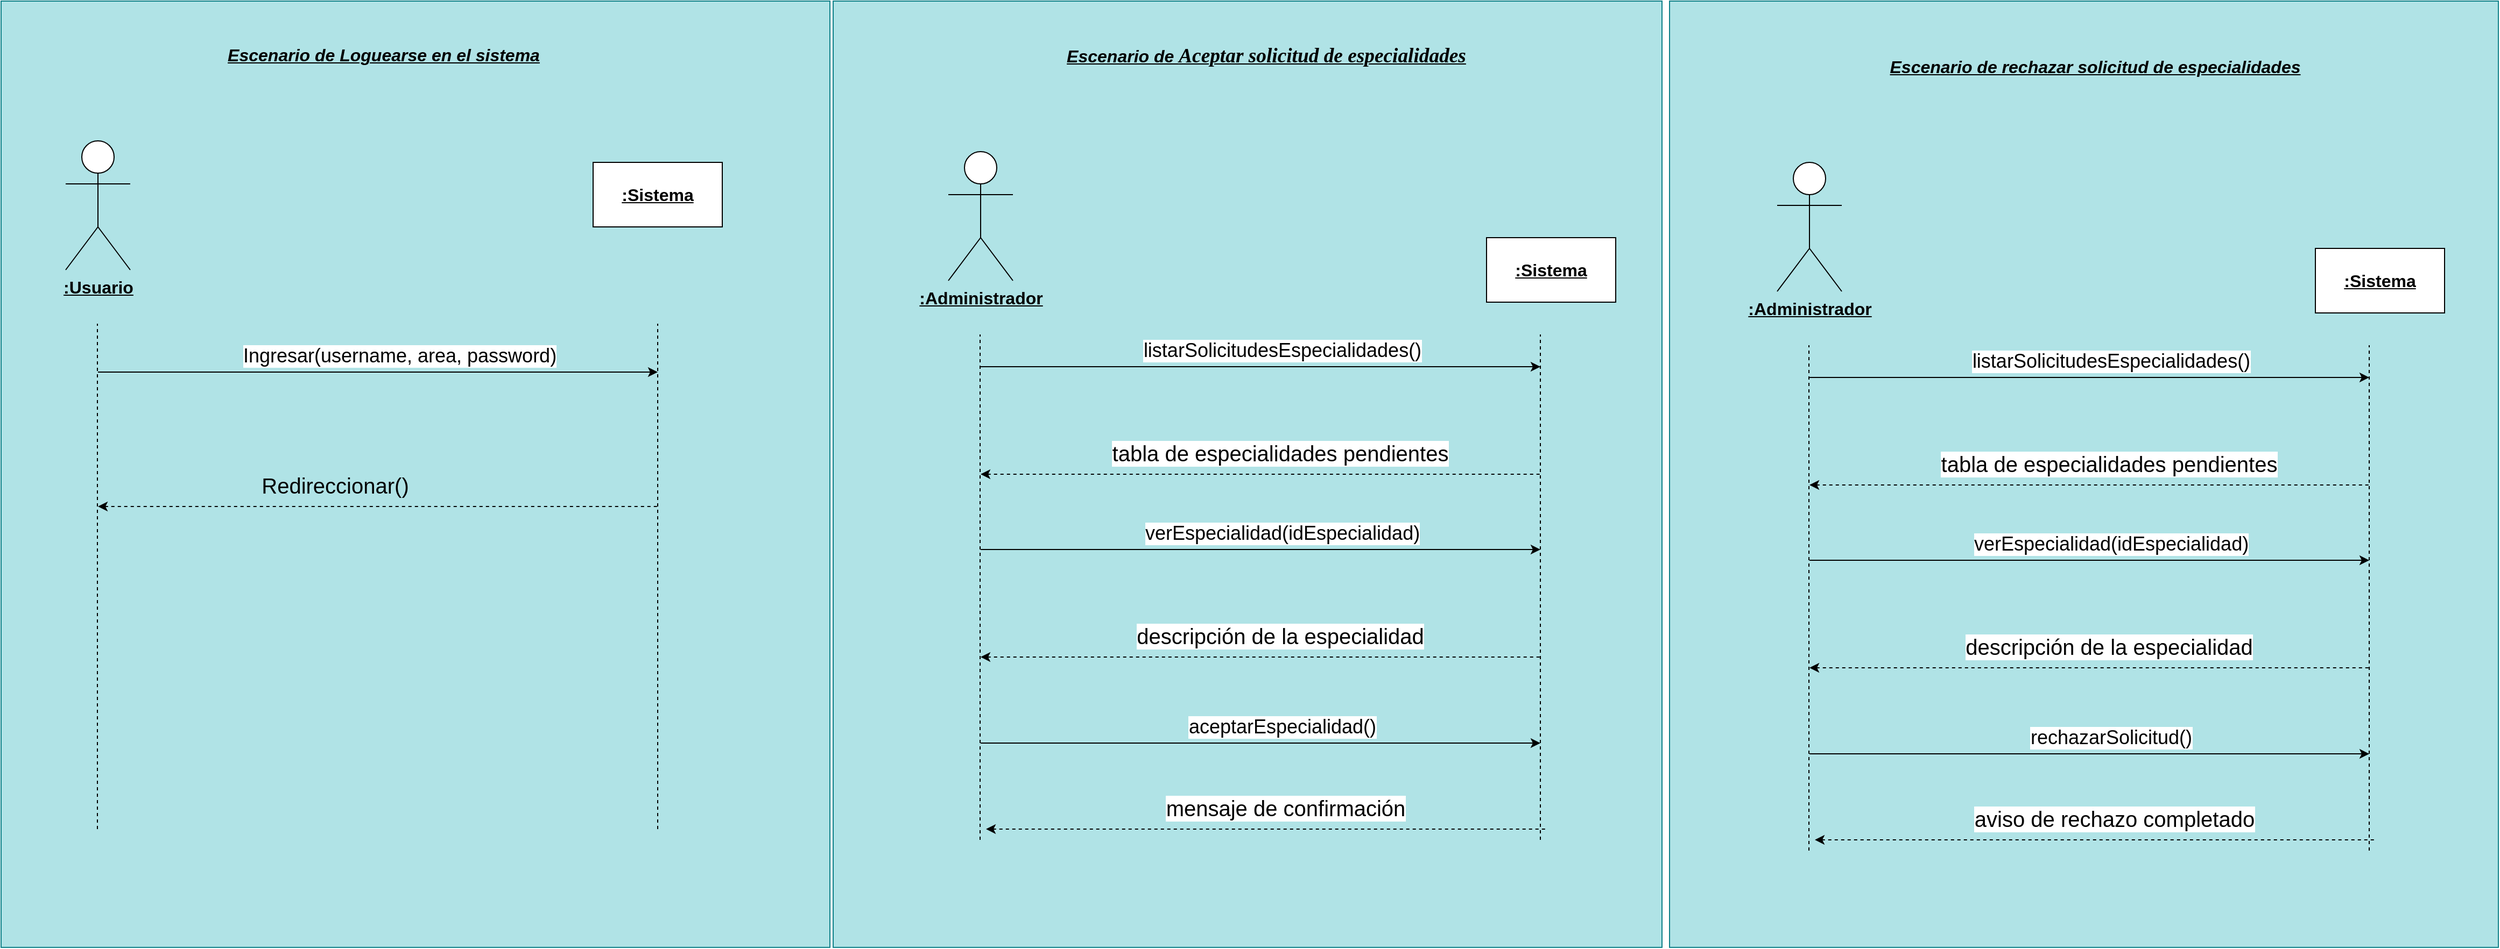 <mxfile version="13.9.9" type="device" pages="8"><diagram id="FHCTiKsLEpJ8tUoWgjp_" name="Página-1"><mxGraphModel dx="1810" dy="1343" grid="1" gridSize="10" guides="1" tooltips="1" connect="1" arrows="1" fold="1" page="1" pageScale="1" pageWidth="2336" pageHeight="1654" math="0" shadow="0"><root><mxCell id="0"/><mxCell id="1" parent="0"/><mxCell id="kAwt2vZ7sdgS0hzWjnvS-20" value="" style="rounded=0;whiteSpace=wrap;html=1;fontSize=20;fillColor=#b0e3e6;strokeColor=#0e8088;" parent="1" vertex="1"><mxGeometry x="1560" y="80" width="770" height="880" as="geometry"/></mxCell><mxCell id="kAwt2vZ7sdgS0hzWjnvS-19" value="" style="rounded=0;whiteSpace=wrap;html=1;fontSize=20;fillColor=#b0e3e6;strokeColor=#0e8088;" parent="1" vertex="1"><mxGeometry x="783" y="80" width="770" height="880" as="geometry"/></mxCell><mxCell id="kAwt2vZ7sdgS0hzWjnvS-18" value="" style="rounded=0;whiteSpace=wrap;html=1;fontSize=20;fillColor=#b0e3e6;strokeColor=#0e8088;" parent="1" vertex="1"><mxGeometry x="10" y="80" width="770" height="880" as="geometry"/></mxCell><mxCell id="zZnegiNUcp6LImHZB-GL-1" value="&lt;u&gt;&lt;b&gt;&lt;i&gt;&lt;font style=&quot;font-size: 16px&quot;&gt;Escenario de Loguearse en el sistema&lt;/font&gt;&lt;/i&gt;&lt;/b&gt;&lt;/u&gt;" style="text;html=1;align=center;verticalAlign=middle;resizable=0;points=[];autosize=1;" parent="1" vertex="1"><mxGeometry x="210" y="120" width="310" height="20" as="geometry"/></mxCell><mxCell id="zZnegiNUcp6LImHZB-GL-5" value="&lt;u&gt;&lt;b&gt;&lt;font style=&quot;font-size: 16px&quot;&gt;:Sistema&lt;/font&gt;&lt;/b&gt;&lt;/u&gt;" style="rounded=0;whiteSpace=wrap;html=1;" parent="1" vertex="1"><mxGeometry x="560" y="230" width="120" height="60" as="geometry"/></mxCell><mxCell id="zZnegiNUcp6LImHZB-GL-6" value="&lt;u&gt;&lt;b&gt;&lt;font style=&quot;font-size: 16px&quot;&gt;:Usuario&lt;/font&gt;&lt;/b&gt;&lt;/u&gt;" style="shape=umlActor;verticalLabelPosition=bottom;verticalAlign=top;html=1;outlineConnect=0;" parent="1" vertex="1"><mxGeometry x="70" y="210" width="60" height="120" as="geometry"/></mxCell><mxCell id="zZnegiNUcp6LImHZB-GL-9" value="" style="endArrow=none;dashed=1;html=1;" parent="1" edge="1"><mxGeometry width="50" height="50" relative="1" as="geometry"><mxPoint x="99.5" y="850" as="sourcePoint"/><mxPoint x="99.5" y="380" as="targetPoint"/></mxGeometry></mxCell><mxCell id="zZnegiNUcp6LImHZB-GL-11" value="" style="endArrow=none;dashed=1;html=1;" parent="1" edge="1"><mxGeometry width="50" height="50" relative="1" as="geometry"><mxPoint x="620" y="850" as="sourcePoint"/><mxPoint x="620" y="380" as="targetPoint"/></mxGeometry></mxCell><mxCell id="zZnegiNUcp6LImHZB-GL-12" value="&lt;b&gt;&lt;i&gt;&lt;u&gt;&lt;font style=&quot;font-size: 16px&quot;&gt;Escenario de&amp;nbsp;&lt;/font&gt;&lt;span style=&quot;font-family: &amp;#34;times new roman&amp;#34; , serif ; font-size: 14pt ; text-align: justify&quot;&gt;Aceptar solicitud de especialidades&lt;/span&gt;&lt;/u&gt;&lt;/i&gt;&lt;/b&gt;&lt;p class=&quot;MsoNormal&quot; style=&quot;margin-top: 14.0pt ; margin-right: 0cm ; margin-bottom: 4.0pt ; margin-left: 0cm ; text-align: justify&quot;&gt;&lt;span style=&quot;font-size: 14.0pt ; line-height: 107% ; font-family: &amp;#34;times new roman&amp;#34; , serif&quot;&gt;&lt;/span&gt;&lt;/p&gt;" style="text;html=1;align=center;verticalAlign=middle;resizable=0;points=[];autosize=1;" parent="1" vertex="1"><mxGeometry x="990" y="120" width="390" height="40" as="geometry"/></mxCell><mxCell id="zZnegiNUcp6LImHZB-GL-13" value="&lt;u&gt;&lt;b&gt;&lt;font style=&quot;font-size: 16px&quot;&gt;:Sistema&lt;/font&gt;&lt;/b&gt;&lt;/u&gt;" style="rounded=0;whiteSpace=wrap;html=1;" parent="1" vertex="1"><mxGeometry x="1390" y="300" width="120" height="60" as="geometry"/></mxCell><mxCell id="zZnegiNUcp6LImHZB-GL-14" value="&lt;u&gt;&lt;b&gt;&lt;font style=&quot;font-size: 16px&quot;&gt;:Administrador&lt;/font&gt;&lt;/b&gt;&lt;/u&gt;" style="shape=umlActor;verticalLabelPosition=bottom;verticalAlign=top;html=1;outlineConnect=0;" parent="1" vertex="1"><mxGeometry x="890" y="220" width="60" height="120" as="geometry"/></mxCell><mxCell id="zZnegiNUcp6LImHZB-GL-15" value="" style="endArrow=none;dashed=1;html=1;" parent="1" edge="1"><mxGeometry width="50" height="50" relative="1" as="geometry"><mxPoint x="919.5" y="860" as="sourcePoint"/><mxPoint x="919.5" y="390" as="targetPoint"/></mxGeometry></mxCell><mxCell id="zZnegiNUcp6LImHZB-GL-16" value="" style="endArrow=none;dashed=1;html=1;" parent="1" edge="1"><mxGeometry width="50" height="50" relative="1" as="geometry"><mxPoint x="1440" y="860" as="sourcePoint"/><mxPoint x="1440" y="390" as="targetPoint"/></mxGeometry></mxCell><mxCell id="zZnegiNUcp6LImHZB-GL-17" value="" style="endArrow=classic;html=1;" parent="1" edge="1"><mxGeometry width="50" height="50" relative="1" as="geometry"><mxPoint x="100" y="425" as="sourcePoint"/><mxPoint x="620" y="425" as="targetPoint"/></mxGeometry></mxCell><mxCell id="zZnegiNUcp6LImHZB-GL-18" value="&lt;font style=&quot;font-size: 18px&quot;&gt;Ingresar(username, area, password)&lt;/font&gt;" style="edgeLabel;html=1;align=center;verticalAlign=middle;resizable=0;points=[];" parent="zZnegiNUcp6LImHZB-GL-17" vertex="1" connectable="0"><mxGeometry x="-0.169" relative="1" as="geometry"><mxPoint x="64" y="-15" as="offset"/></mxGeometry></mxCell><mxCell id="zZnegiNUcp6LImHZB-GL-19" value="" style="endArrow=none;dashed=1;html=1;startArrow=classic;startFill=1;" parent="1" edge="1"><mxGeometry width="50" height="50" relative="1" as="geometry"><mxPoint x="100" y="550" as="sourcePoint"/><mxPoint x="620" y="550" as="targetPoint"/></mxGeometry></mxCell><mxCell id="zZnegiNUcp6LImHZB-GL-20" value="Redireccionar()" style="text;html=1;align=center;verticalAlign=middle;resizable=0;points=[];autosize=1;fontSize=20;" parent="1" vertex="1"><mxGeometry x="245" y="515" width="150" height="30" as="geometry"/></mxCell><mxCell id="zZnegiNUcp6LImHZB-GL-21" value="" style="endArrow=classic;html=1;" parent="1" edge="1"><mxGeometry width="50" height="50" relative="1" as="geometry"><mxPoint x="920" y="420" as="sourcePoint"/><mxPoint x="1440" y="420" as="targetPoint"/></mxGeometry></mxCell><mxCell id="zZnegiNUcp6LImHZB-GL-22" value="&lt;span style=&quot;font-size: 18px&quot;&gt;listarSolicitudesEspecialidades()&lt;/span&gt;" style="edgeLabel;html=1;align=center;verticalAlign=middle;resizable=0;points=[];" parent="zZnegiNUcp6LImHZB-GL-21" vertex="1" connectable="0"><mxGeometry x="-0.169" relative="1" as="geometry"><mxPoint x="64" y="-15" as="offset"/></mxGeometry></mxCell><mxCell id="zZnegiNUcp6LImHZB-GL-23" value="" style="endArrow=none;dashed=1;html=1;startArrow=classic;startFill=1;" parent="1" edge="1"><mxGeometry width="50" height="50" relative="1" as="geometry"><mxPoint x="920" y="520" as="sourcePoint"/><mxPoint x="1440" y="520" as="targetPoint"/></mxGeometry></mxCell><mxCell id="zZnegiNUcp6LImHZB-GL-24" value="tabla de especialidades pendientes" style="edgeLabel;html=1;align=center;verticalAlign=middle;resizable=0;points=[];fontSize=20;" parent="zZnegiNUcp6LImHZB-GL-23" vertex="1" connectable="0"><mxGeometry x="0.069" relative="1" as="geometry"><mxPoint y="-20" as="offset"/></mxGeometry></mxCell><mxCell id="zZnegiNUcp6LImHZB-GL-25" value="" style="endArrow=classic;html=1;" parent="1" edge="1"><mxGeometry width="50" height="50" relative="1" as="geometry"><mxPoint x="920" y="590" as="sourcePoint"/><mxPoint x="1440" y="590" as="targetPoint"/></mxGeometry></mxCell><mxCell id="zZnegiNUcp6LImHZB-GL-26" value="&lt;span style=&quot;font-size: 18px&quot;&gt;verEspecialidad(idEspecialidad)&lt;/span&gt;" style="edgeLabel;html=1;align=center;verticalAlign=middle;resizable=0;points=[];" parent="zZnegiNUcp6LImHZB-GL-25" vertex="1" connectable="0"><mxGeometry x="-0.169" relative="1" as="geometry"><mxPoint x="64" y="-15" as="offset"/></mxGeometry></mxCell><mxCell id="zZnegiNUcp6LImHZB-GL-27" value="" style="endArrow=none;dashed=1;html=1;startArrow=classic;startFill=1;" parent="1" edge="1"><mxGeometry width="50" height="50" relative="1" as="geometry"><mxPoint x="920" y="690" as="sourcePoint"/><mxPoint x="1440" y="690" as="targetPoint"/></mxGeometry></mxCell><mxCell id="zZnegiNUcp6LImHZB-GL-28" value="descripción de la especialidad" style="edgeLabel;html=1;align=center;verticalAlign=middle;resizable=0;points=[];fontSize=20;" parent="zZnegiNUcp6LImHZB-GL-27" vertex="1" connectable="0"><mxGeometry x="0.069" relative="1" as="geometry"><mxPoint y="-20" as="offset"/></mxGeometry></mxCell><mxCell id="zZnegiNUcp6LImHZB-GL-29" value="" style="endArrow=classic;html=1;" parent="1" edge="1"><mxGeometry width="50" height="50" relative="1" as="geometry"><mxPoint x="920" y="770" as="sourcePoint"/><mxPoint x="1440" y="770" as="targetPoint"/></mxGeometry></mxCell><mxCell id="zZnegiNUcp6LImHZB-GL-30" value="&lt;span style=&quot;font-size: 18px&quot;&gt;aceptarEspecialidad()&lt;/span&gt;" style="edgeLabel;html=1;align=center;verticalAlign=middle;resizable=0;points=[];" parent="zZnegiNUcp6LImHZB-GL-29" vertex="1" connectable="0"><mxGeometry x="-0.169" relative="1" as="geometry"><mxPoint x="64" y="-15" as="offset"/></mxGeometry></mxCell><mxCell id="zZnegiNUcp6LImHZB-GL-31" value="" style="endArrow=none;dashed=1;html=1;startArrow=classic;startFill=1;" parent="1" edge="1"><mxGeometry width="50" height="50" relative="1" as="geometry"><mxPoint x="925" y="850" as="sourcePoint"/><mxPoint x="1445" y="850" as="targetPoint"/></mxGeometry></mxCell><mxCell id="zZnegiNUcp6LImHZB-GL-32" value="mensaje de confirmación" style="edgeLabel;html=1;align=center;verticalAlign=middle;resizable=0;points=[];fontSize=20;" parent="zZnegiNUcp6LImHZB-GL-31" vertex="1" connectable="0"><mxGeometry x="0.069" relative="1" as="geometry"><mxPoint y="-20" as="offset"/></mxGeometry></mxCell><mxCell id="kAwt2vZ7sdgS0hzWjnvS-1" value="&lt;span style=&quot;font-size: 16px&quot;&gt;&lt;b&gt;&lt;i&gt;&lt;u&gt;Escenario de rechazar solicitud de especialidades&lt;/u&gt;&lt;/i&gt;&lt;/b&gt;&lt;/span&gt;&lt;br&gt;&lt;p class=&quot;MsoNormal&quot; style=&quot;margin-top: 14.0pt ; margin-right: 0cm ; margin-bottom: 4.0pt ; margin-left: 0cm ; text-align: justify&quot;&gt;&lt;span style=&quot;font-size: 14.0pt ; line-height: 107% ; font-family: &amp;#34;times new roman&amp;#34; , serif&quot;&gt;&lt;/span&gt;&lt;/p&gt;" style="text;html=1;align=center;verticalAlign=middle;resizable=0;points=[];autosize=1;" parent="1" vertex="1"><mxGeometry x="1755" y="130" width="400" height="40" as="geometry"/></mxCell><mxCell id="kAwt2vZ7sdgS0hzWjnvS-2" value="&lt;u&gt;&lt;b&gt;&lt;font style=&quot;font-size: 16px&quot;&gt;:Sistema&lt;/font&gt;&lt;/b&gt;&lt;/u&gt;" style="rounded=0;whiteSpace=wrap;html=1;" parent="1" vertex="1"><mxGeometry x="2160" y="310" width="120" height="60" as="geometry"/></mxCell><mxCell id="kAwt2vZ7sdgS0hzWjnvS-3" value="&lt;u&gt;&lt;b&gt;&lt;font style=&quot;font-size: 16px&quot;&gt;:Administrador&lt;/font&gt;&lt;/b&gt;&lt;/u&gt;" style="shape=umlActor;verticalLabelPosition=bottom;verticalAlign=top;html=1;outlineConnect=0;" parent="1" vertex="1"><mxGeometry x="1660" y="230" width="60" height="120" as="geometry"/></mxCell><mxCell id="kAwt2vZ7sdgS0hzWjnvS-4" value="" style="endArrow=none;dashed=1;html=1;" parent="1" edge="1"><mxGeometry width="50" height="50" relative="1" as="geometry"><mxPoint x="1689.5" y="870" as="sourcePoint"/><mxPoint x="1689.5" y="400" as="targetPoint"/></mxGeometry></mxCell><mxCell id="kAwt2vZ7sdgS0hzWjnvS-5" value="" style="endArrow=none;dashed=1;html=1;" parent="1" edge="1"><mxGeometry width="50" height="50" relative="1" as="geometry"><mxPoint x="2210" y="870" as="sourcePoint"/><mxPoint x="2210" y="400" as="targetPoint"/></mxGeometry></mxCell><mxCell id="kAwt2vZ7sdgS0hzWjnvS-6" value="" style="endArrow=classic;html=1;" parent="1" edge="1"><mxGeometry width="50" height="50" relative="1" as="geometry"><mxPoint x="1690" y="430" as="sourcePoint"/><mxPoint x="2210" y="430" as="targetPoint"/></mxGeometry></mxCell><mxCell id="kAwt2vZ7sdgS0hzWjnvS-7" value="&lt;span style=&quot;font-size: 18px&quot;&gt;listarSolicitudesEspecialidades()&lt;/span&gt;" style="edgeLabel;html=1;align=center;verticalAlign=middle;resizable=0;points=[];" parent="kAwt2vZ7sdgS0hzWjnvS-6" vertex="1" connectable="0"><mxGeometry x="-0.169" relative="1" as="geometry"><mxPoint x="64" y="-15" as="offset"/></mxGeometry></mxCell><mxCell id="kAwt2vZ7sdgS0hzWjnvS-8" value="" style="endArrow=none;dashed=1;html=1;startArrow=classic;startFill=1;" parent="1" edge="1"><mxGeometry width="50" height="50" relative="1" as="geometry"><mxPoint x="1690" y="530" as="sourcePoint"/><mxPoint x="2210" y="530" as="targetPoint"/></mxGeometry></mxCell><mxCell id="kAwt2vZ7sdgS0hzWjnvS-9" value="tabla de especialidades pendientes" style="edgeLabel;html=1;align=center;verticalAlign=middle;resizable=0;points=[];fontSize=20;" parent="kAwt2vZ7sdgS0hzWjnvS-8" vertex="1" connectable="0"><mxGeometry x="0.069" relative="1" as="geometry"><mxPoint y="-20" as="offset"/></mxGeometry></mxCell><mxCell id="kAwt2vZ7sdgS0hzWjnvS-10" value="" style="endArrow=classic;html=1;" parent="1" edge="1"><mxGeometry width="50" height="50" relative="1" as="geometry"><mxPoint x="1690" y="600" as="sourcePoint"/><mxPoint x="2210" y="600" as="targetPoint"/></mxGeometry></mxCell><mxCell id="kAwt2vZ7sdgS0hzWjnvS-11" value="&lt;span style=&quot;font-size: 18px&quot;&gt;verEspecialidad(idEspecialidad)&lt;/span&gt;" style="edgeLabel;html=1;align=center;verticalAlign=middle;resizable=0;points=[];" parent="kAwt2vZ7sdgS0hzWjnvS-10" vertex="1" connectable="0"><mxGeometry x="-0.169" relative="1" as="geometry"><mxPoint x="64" y="-15" as="offset"/></mxGeometry></mxCell><mxCell id="kAwt2vZ7sdgS0hzWjnvS-12" value="" style="endArrow=none;dashed=1;html=1;startArrow=classic;startFill=1;" parent="1" edge="1"><mxGeometry width="50" height="50" relative="1" as="geometry"><mxPoint x="1690" y="700" as="sourcePoint"/><mxPoint x="2210" y="700" as="targetPoint"/></mxGeometry></mxCell><mxCell id="kAwt2vZ7sdgS0hzWjnvS-13" value="descripción de la especialidad" style="edgeLabel;html=1;align=center;verticalAlign=middle;resizable=0;points=[];fontSize=20;" parent="kAwt2vZ7sdgS0hzWjnvS-12" vertex="1" connectable="0"><mxGeometry x="0.069" relative="1" as="geometry"><mxPoint y="-20" as="offset"/></mxGeometry></mxCell><mxCell id="kAwt2vZ7sdgS0hzWjnvS-14" value="" style="endArrow=classic;html=1;" parent="1" edge="1"><mxGeometry width="50" height="50" relative="1" as="geometry"><mxPoint x="1690" y="780" as="sourcePoint"/><mxPoint x="2210" y="780" as="targetPoint"/></mxGeometry></mxCell><mxCell id="kAwt2vZ7sdgS0hzWjnvS-15" value="&lt;span style=&quot;font-size: 18px&quot;&gt;rechazarSolicitud()&lt;/span&gt;" style="edgeLabel;html=1;align=center;verticalAlign=middle;resizable=0;points=[];" parent="kAwt2vZ7sdgS0hzWjnvS-14" vertex="1" connectable="0"><mxGeometry x="-0.169" relative="1" as="geometry"><mxPoint x="64" y="-15" as="offset"/></mxGeometry></mxCell><mxCell id="kAwt2vZ7sdgS0hzWjnvS-16" value="" style="endArrow=none;dashed=1;html=1;startArrow=classic;startFill=1;" parent="1" edge="1"><mxGeometry width="50" height="50" relative="1" as="geometry"><mxPoint x="1695" y="860" as="sourcePoint"/><mxPoint x="2215" y="860" as="targetPoint"/></mxGeometry></mxCell><mxCell id="kAwt2vZ7sdgS0hzWjnvS-17" value="aviso de rechazo completado" style="edgeLabel;html=1;align=center;verticalAlign=middle;resizable=0;points=[];fontSize=20;" parent="kAwt2vZ7sdgS0hzWjnvS-16" vertex="1" connectable="0"><mxGeometry x="0.069" relative="1" as="geometry"><mxPoint y="-20" as="offset"/></mxGeometry></mxCell></root></mxGraphModel></diagram><diagram id="_w-3kzf6BM2o77syYATX" name="Página-2"><mxGraphModel dx="1810" dy="1343" grid="1" gridSize="10" guides="1" tooltips="1" connect="1" arrows="1" fold="1" page="1" pageScale="1" pageWidth="2336" pageHeight="1654" math="0" shadow="0"><root><mxCell id="tCDqYo59ntx3Iy52Ba7d-0"/><mxCell id="tCDqYo59ntx3Iy52Ba7d-1" parent="tCDqYo59ntx3Iy52Ba7d-0"/><mxCell id="sNTHvZNLAU_q1tN-2Vum-55" value="" style="rounded=0;whiteSpace=wrap;html=1;fontSize=20;fillColor=#b0e3e6;strokeColor=#0e8088;" parent="tCDqYo59ntx3Iy52Ba7d-1" vertex="1"><mxGeometry x="800" y="850" width="700" height="780" as="geometry"/></mxCell><mxCell id="sNTHvZNLAU_q1tN-2Vum-77" value="" style="rounded=0;whiteSpace=wrap;html=1;fontSize=20;" parent="tCDqYo59ntx3Iy52Ba7d-1" vertex="1"><mxGeometry x="850" y="1190" width="570" height="270" as="geometry"/></mxCell><mxCell id="SeqB5K6sosQtOUgPBZeC-0" value="" style="rounded=0;whiteSpace=wrap;html=1;fontSize=20;fillColor=#b0e3e6;strokeColor=#0e8088;" parent="tCDqYo59ntx3Iy52Ba7d-1" vertex="1"><mxGeometry x="20" y="30" width="700" height="810" as="geometry"/></mxCell><mxCell id="tCDqYo59ntx3Iy52Ba7d-2" value="&lt;span style=&quot;font-size: 16px&quot;&gt;&lt;b&gt;&lt;i&gt;&lt;u&gt;Escenario de aceptar solicitud de nuevos examenes a laboratorios&lt;/u&gt;&lt;/i&gt;&lt;/b&gt;&lt;/span&gt;&lt;br&gt;&lt;p class=&quot;MsoNormal&quot; style=&quot;margin-top: 14.0pt ; margin-right: 0cm ; margin-bottom: 4.0pt ; margin-left: 0cm ; text-align: justify&quot;&gt;&lt;span style=&quot;font-size: 14.0pt ; line-height: 107% ; font-family: &amp;#34;times new roman&amp;#34; , serif&quot;&gt;&lt;/span&gt;&lt;/p&gt;" style="text;html=1;align=center;verticalAlign=middle;resizable=0;points=[];autosize=1;" parent="tCDqYo59ntx3Iy52Ba7d-1" vertex="1"><mxGeometry x="95" y="70" width="520" height="40" as="geometry"/></mxCell><mxCell id="tCDqYo59ntx3Iy52Ba7d-3" value="&lt;u&gt;&lt;b&gt;&lt;font style=&quot;font-size: 16px&quot;&gt;:Sistema&lt;/font&gt;&lt;/b&gt;&lt;/u&gt;" style="rounded=0;whiteSpace=wrap;html=1;" parent="tCDqYo59ntx3Iy52Ba7d-1" vertex="1"><mxGeometry x="560" y="250" width="120" height="60" as="geometry"/></mxCell><mxCell id="tCDqYo59ntx3Iy52Ba7d-4" value="&lt;u&gt;&lt;b&gt;&lt;font style=&quot;font-size: 16px&quot;&gt;:Administrador&lt;/font&gt;&lt;/b&gt;&lt;/u&gt;" style="shape=umlActor;verticalLabelPosition=bottom;verticalAlign=top;html=1;outlineConnect=0;" parent="tCDqYo59ntx3Iy52Ba7d-1" vertex="1"><mxGeometry x="60" y="170" width="60" height="120" as="geometry"/></mxCell><mxCell id="tCDqYo59ntx3Iy52Ba7d-5" value="" style="endArrow=none;dashed=1;html=1;" parent="tCDqYo59ntx3Iy52Ba7d-1" edge="1"><mxGeometry width="50" height="50" relative="1" as="geometry"><mxPoint x="89.5" y="810" as="sourcePoint"/><mxPoint x="89.5" y="340" as="targetPoint"/></mxGeometry></mxCell><mxCell id="tCDqYo59ntx3Iy52Ba7d-6" value="" style="endArrow=none;dashed=1;html=1;" parent="tCDqYo59ntx3Iy52Ba7d-1" edge="1"><mxGeometry width="50" height="50" relative="1" as="geometry"><mxPoint x="610" y="810" as="sourcePoint"/><mxPoint x="610" y="340" as="targetPoint"/></mxGeometry></mxCell><mxCell id="tCDqYo59ntx3Iy52Ba7d-7" value="" style="endArrow=classic;html=1;" parent="tCDqYo59ntx3Iy52Ba7d-1" edge="1"><mxGeometry width="50" height="50" relative="1" as="geometry"><mxPoint x="90" y="370" as="sourcePoint"/><mxPoint x="610" y="370" as="targetPoint"/></mxGeometry></mxCell><mxCell id="tCDqYo59ntx3Iy52Ba7d-8" value="&lt;span style=&quot;font-size: 18px&quot;&gt;listarSolicitudesExamenes()&lt;/span&gt;" style="edgeLabel;html=1;align=center;verticalAlign=middle;resizable=0;points=[];" parent="tCDqYo59ntx3Iy52Ba7d-7" vertex="1" connectable="0"><mxGeometry x="-0.169" relative="1" as="geometry"><mxPoint x="64" y="-15" as="offset"/></mxGeometry></mxCell><mxCell id="tCDqYo59ntx3Iy52Ba7d-9" value="" style="endArrow=none;dashed=1;html=1;startArrow=classic;startFill=1;" parent="tCDqYo59ntx3Iy52Ba7d-1" edge="1"><mxGeometry width="50" height="50" relative="1" as="geometry"><mxPoint x="90" y="470" as="sourcePoint"/><mxPoint x="610" y="470" as="targetPoint"/></mxGeometry></mxCell><mxCell id="tCDqYo59ntx3Iy52Ba7d-10" value="tabla de solicitudes de examen pendientes" style="edgeLabel;html=1;align=center;verticalAlign=middle;resizable=0;points=[];fontSize=20;" parent="tCDqYo59ntx3Iy52Ba7d-9" vertex="1" connectable="0"><mxGeometry x="0.069" relative="1" as="geometry"><mxPoint y="-20" as="offset"/></mxGeometry></mxCell><mxCell id="tCDqYo59ntx3Iy52Ba7d-11" value="" style="endArrow=classic;html=1;" parent="tCDqYo59ntx3Iy52Ba7d-1" edge="1"><mxGeometry width="50" height="50" relative="1" as="geometry"><mxPoint x="90" y="540" as="sourcePoint"/><mxPoint x="610" y="540" as="targetPoint"/></mxGeometry></mxCell><mxCell id="tCDqYo59ntx3Iy52Ba7d-12" value="&lt;span style=&quot;font-size: 18px&quot;&gt;verExamen(idExamen)&lt;/span&gt;" style="edgeLabel;html=1;align=center;verticalAlign=middle;resizable=0;points=[];" parent="tCDqYo59ntx3Iy52Ba7d-11" vertex="1" connectable="0"><mxGeometry x="-0.169" relative="1" as="geometry"><mxPoint x="64" y="-15" as="offset"/></mxGeometry></mxCell><mxCell id="tCDqYo59ntx3Iy52Ba7d-13" value="" style="endArrow=none;dashed=1;html=1;startArrow=classic;startFill=1;" parent="tCDqYo59ntx3Iy52Ba7d-1" edge="1"><mxGeometry width="50" height="50" relative="1" as="geometry"><mxPoint x="90" y="640" as="sourcePoint"/><mxPoint x="610" y="640" as="targetPoint"/></mxGeometry></mxCell><mxCell id="tCDqYo59ntx3Iy52Ba7d-14" value="información del examen&amp;nbsp;" style="edgeLabel;html=1;align=center;verticalAlign=middle;resizable=0;points=[];fontSize=20;" parent="tCDqYo59ntx3Iy52Ba7d-13" vertex="1" connectable="0"><mxGeometry x="0.069" relative="1" as="geometry"><mxPoint y="-20" as="offset"/></mxGeometry></mxCell><mxCell id="tCDqYo59ntx3Iy52Ba7d-15" value="" style="endArrow=classic;html=1;" parent="tCDqYo59ntx3Iy52Ba7d-1" edge="1"><mxGeometry width="50" height="50" relative="1" as="geometry"><mxPoint x="90" y="720" as="sourcePoint"/><mxPoint x="610" y="720" as="targetPoint"/></mxGeometry></mxCell><mxCell id="tCDqYo59ntx3Iy52Ba7d-16" value="&lt;span style=&quot;font-size: 18px&quot;&gt;aceptarExamen()&lt;/span&gt;" style="edgeLabel;html=1;align=center;verticalAlign=middle;resizable=0;points=[];" parent="tCDqYo59ntx3Iy52Ba7d-15" vertex="1" connectable="0"><mxGeometry x="-0.169" relative="1" as="geometry"><mxPoint x="64" y="-15" as="offset"/></mxGeometry></mxCell><mxCell id="tCDqYo59ntx3Iy52Ba7d-17" value="" style="endArrow=none;dashed=1;html=1;startArrow=classic;startFill=1;" parent="tCDqYo59ntx3Iy52Ba7d-1" edge="1"><mxGeometry width="50" height="50" relative="1" as="geometry"><mxPoint x="95" y="800" as="sourcePoint"/><mxPoint x="615" y="800" as="targetPoint"/></mxGeometry></mxCell><mxCell id="tCDqYo59ntx3Iy52Ba7d-18" value="mensaje de completado" style="edgeLabel;html=1;align=center;verticalAlign=middle;resizable=0;points=[];fontSize=20;" parent="tCDqYo59ntx3Iy52Ba7d-17" vertex="1" connectable="0"><mxGeometry x="0.069" relative="1" as="geometry"><mxPoint y="-20" as="offset"/></mxGeometry></mxCell><mxCell id="sNTHvZNLAU_q1tN-2Vum-0" value="" style="rounded=0;whiteSpace=wrap;html=1;fontSize=20;fillColor=#b0e3e6;strokeColor=#0e8088;" parent="tCDqYo59ntx3Iy52Ba7d-1" vertex="1"><mxGeometry x="810" y="30" width="700" height="810" as="geometry"/></mxCell><mxCell id="sNTHvZNLAU_q1tN-2Vum-1" value="&lt;span style=&quot;font-size: 16px&quot;&gt;&lt;b&gt;&lt;i&gt;&lt;u&gt;Escenario de rechazar solicitud de nuevos examenes a laboratorios&lt;/u&gt;&lt;/i&gt;&lt;/b&gt;&lt;/span&gt;&lt;br&gt;&lt;p class=&quot;MsoNormal&quot; style=&quot;margin-top: 14.0pt ; margin-right: 0cm ; margin-bottom: 4.0pt ; margin-left: 0cm ; text-align: justify&quot;&gt;&lt;span style=&quot;font-size: 14.0pt ; line-height: 107% ; font-family: &amp;#34;times new roman&amp;#34; , serif&quot;&gt;&lt;/span&gt;&lt;/p&gt;" style="text;html=1;align=center;verticalAlign=middle;resizable=0;points=[];autosize=1;" parent="tCDqYo59ntx3Iy52Ba7d-1" vertex="1"><mxGeometry x="890" y="70" width="530" height="40" as="geometry"/></mxCell><mxCell id="sNTHvZNLAU_q1tN-2Vum-2" value="&lt;u&gt;&lt;b&gt;&lt;font style=&quot;font-size: 16px&quot;&gt;:Sistema&lt;/font&gt;&lt;/b&gt;&lt;/u&gt;" style="rounded=0;whiteSpace=wrap;html=1;" parent="tCDqYo59ntx3Iy52Ba7d-1" vertex="1"><mxGeometry x="1360" y="250" width="120" height="60" as="geometry"/></mxCell><mxCell id="sNTHvZNLAU_q1tN-2Vum-3" value="&lt;u&gt;&lt;b&gt;&lt;font style=&quot;font-size: 16px&quot;&gt;:Administrador&lt;/font&gt;&lt;/b&gt;&lt;/u&gt;" style="shape=umlActor;verticalLabelPosition=bottom;verticalAlign=top;html=1;outlineConnect=0;" parent="tCDqYo59ntx3Iy52Ba7d-1" vertex="1"><mxGeometry x="860" y="170" width="60" height="120" as="geometry"/></mxCell><mxCell id="sNTHvZNLAU_q1tN-2Vum-4" value="" style="endArrow=none;dashed=1;html=1;" parent="tCDqYo59ntx3Iy52Ba7d-1" edge="1"><mxGeometry width="50" height="50" relative="1" as="geometry"><mxPoint x="889.5" y="810" as="sourcePoint"/><mxPoint x="889.5" y="340" as="targetPoint"/></mxGeometry></mxCell><mxCell id="sNTHvZNLAU_q1tN-2Vum-5" value="" style="endArrow=none;dashed=1;html=1;" parent="tCDqYo59ntx3Iy52Ba7d-1" edge="1"><mxGeometry width="50" height="50" relative="1" as="geometry"><mxPoint x="1410" y="810" as="sourcePoint"/><mxPoint x="1410" y="340" as="targetPoint"/></mxGeometry></mxCell><mxCell id="sNTHvZNLAU_q1tN-2Vum-6" value="" style="endArrow=classic;html=1;" parent="tCDqYo59ntx3Iy52Ba7d-1" edge="1"><mxGeometry width="50" height="50" relative="1" as="geometry"><mxPoint x="890" y="370" as="sourcePoint"/><mxPoint x="1410" y="370" as="targetPoint"/></mxGeometry></mxCell><mxCell id="sNTHvZNLAU_q1tN-2Vum-7" value="&lt;span style=&quot;font-size: 18px&quot;&gt;listarSolicitudesExamenes()&lt;/span&gt;" style="edgeLabel;html=1;align=center;verticalAlign=middle;resizable=0;points=[];" parent="sNTHvZNLAU_q1tN-2Vum-6" vertex="1" connectable="0"><mxGeometry x="-0.169" relative="1" as="geometry"><mxPoint x="64" y="-15" as="offset"/></mxGeometry></mxCell><mxCell id="sNTHvZNLAU_q1tN-2Vum-8" value="" style="endArrow=none;dashed=1;html=1;startArrow=classic;startFill=1;" parent="tCDqYo59ntx3Iy52Ba7d-1" edge="1"><mxGeometry width="50" height="50" relative="1" as="geometry"><mxPoint x="890" y="470" as="sourcePoint"/><mxPoint x="1410" y="470" as="targetPoint"/></mxGeometry></mxCell><mxCell id="sNTHvZNLAU_q1tN-2Vum-9" value="tabla de solicitudes de examen pendientes" style="edgeLabel;html=1;align=center;verticalAlign=middle;resizable=0;points=[];fontSize=20;" parent="sNTHvZNLAU_q1tN-2Vum-8" vertex="1" connectable="0"><mxGeometry x="0.069" relative="1" as="geometry"><mxPoint y="-20" as="offset"/></mxGeometry></mxCell><mxCell id="sNTHvZNLAU_q1tN-2Vum-10" value="" style="endArrow=classic;html=1;" parent="tCDqYo59ntx3Iy52Ba7d-1" edge="1"><mxGeometry width="50" height="50" relative="1" as="geometry"><mxPoint x="890" y="540" as="sourcePoint"/><mxPoint x="1410" y="540" as="targetPoint"/></mxGeometry></mxCell><mxCell id="sNTHvZNLAU_q1tN-2Vum-11" value="&lt;span style=&quot;font-size: 18px&quot;&gt;verExamen(idExamen)&lt;/span&gt;" style="edgeLabel;html=1;align=center;verticalAlign=middle;resizable=0;points=[];" parent="sNTHvZNLAU_q1tN-2Vum-10" vertex="1" connectable="0"><mxGeometry x="-0.169" relative="1" as="geometry"><mxPoint x="64" y="-15" as="offset"/></mxGeometry></mxCell><mxCell id="sNTHvZNLAU_q1tN-2Vum-12" value="" style="endArrow=none;dashed=1;html=1;startArrow=classic;startFill=1;" parent="tCDqYo59ntx3Iy52Ba7d-1" edge="1"><mxGeometry width="50" height="50" relative="1" as="geometry"><mxPoint x="890" y="640" as="sourcePoint"/><mxPoint x="1410" y="640" as="targetPoint"/></mxGeometry></mxCell><mxCell id="sNTHvZNLAU_q1tN-2Vum-13" value="información del examen&amp;nbsp;" style="edgeLabel;html=1;align=center;verticalAlign=middle;resizable=0;points=[];fontSize=20;" parent="sNTHvZNLAU_q1tN-2Vum-12" vertex="1" connectable="0"><mxGeometry x="0.069" relative="1" as="geometry"><mxPoint y="-20" as="offset"/></mxGeometry></mxCell><mxCell id="sNTHvZNLAU_q1tN-2Vum-14" value="" style="endArrow=classic;html=1;" parent="tCDqYo59ntx3Iy52Ba7d-1" edge="1"><mxGeometry width="50" height="50" relative="1" as="geometry"><mxPoint x="890" y="720" as="sourcePoint"/><mxPoint x="1410" y="720" as="targetPoint"/></mxGeometry></mxCell><mxCell id="sNTHvZNLAU_q1tN-2Vum-15" value="&lt;span style=&quot;font-size: 18px&quot;&gt;rechazarExamen()&lt;/span&gt;" style="edgeLabel;html=1;align=center;verticalAlign=middle;resizable=0;points=[];" parent="sNTHvZNLAU_q1tN-2Vum-14" vertex="1" connectable="0"><mxGeometry x="-0.169" relative="1" as="geometry"><mxPoint x="64" y="-15" as="offset"/></mxGeometry></mxCell><mxCell id="sNTHvZNLAU_q1tN-2Vum-16" value="" style="endArrow=none;dashed=1;html=1;startArrow=classic;startFill=1;" parent="tCDqYo59ntx3Iy52Ba7d-1" edge="1"><mxGeometry width="50" height="50" relative="1" as="geometry"><mxPoint x="895" y="800" as="sourcePoint"/><mxPoint x="1415" y="800" as="targetPoint"/></mxGeometry></mxCell><mxCell id="sNTHvZNLAU_q1tN-2Vum-17" value="mensaje de completado" style="edgeLabel;html=1;align=center;verticalAlign=middle;resizable=0;points=[];fontSize=20;" parent="sNTHvZNLAU_q1tN-2Vum-16" vertex="1" connectable="0"><mxGeometry x="0.069" relative="1" as="geometry"><mxPoint y="-20" as="offset"/></mxGeometry></mxCell><mxCell id="sNTHvZNLAU_q1tN-2Vum-18" value="" style="rounded=0;whiteSpace=wrap;html=1;fontSize=20;fillColor=#b0e3e6;strokeColor=#0e8088;" parent="tCDqYo59ntx3Iy52Ba7d-1" vertex="1"><mxGeometry x="1570" y="30" width="700" height="810" as="geometry"/></mxCell><mxCell id="sNTHvZNLAU_q1tN-2Vum-19" value="&lt;span style=&quot;font-size: 16px&quot;&gt;&lt;b&gt;&lt;i&gt;&lt;u&gt;Escenario de cambiar porcentaje de cobro de la aplicación&lt;/u&gt;&lt;/i&gt;&lt;/b&gt;&lt;/span&gt;&lt;br&gt;&lt;p class=&quot;MsoNormal&quot; style=&quot;margin-top: 14.0pt ; margin-right: 0cm ; margin-bottom: 4.0pt ; margin-left: 0cm ; text-align: justify&quot;&gt;&lt;span style=&quot;font-size: 14.0pt ; line-height: 107% ; font-family: &amp;#34;times new roman&amp;#34; , serif&quot;&gt;&lt;/span&gt;&lt;/p&gt;" style="text;html=1;align=center;verticalAlign=middle;resizable=0;points=[];autosize=1;" parent="tCDqYo59ntx3Iy52Ba7d-1" vertex="1"><mxGeometry x="1685" y="70" width="460" height="40" as="geometry"/></mxCell><mxCell id="sNTHvZNLAU_q1tN-2Vum-20" value="&lt;u&gt;&lt;b&gt;&lt;font style=&quot;font-size: 16px&quot;&gt;:Sistema&lt;/font&gt;&lt;/b&gt;&lt;/u&gt;" style="rounded=0;whiteSpace=wrap;html=1;" parent="tCDqYo59ntx3Iy52Ba7d-1" vertex="1"><mxGeometry x="2120" y="250" width="120" height="60" as="geometry"/></mxCell><mxCell id="sNTHvZNLAU_q1tN-2Vum-21" value="&lt;u&gt;&lt;b&gt;&lt;font style=&quot;font-size: 16px&quot;&gt;:Administrador&lt;/font&gt;&lt;/b&gt;&lt;/u&gt;" style="shape=umlActor;verticalLabelPosition=bottom;verticalAlign=top;html=1;outlineConnect=0;" parent="tCDqYo59ntx3Iy52Ba7d-1" vertex="1"><mxGeometry x="1620" y="170" width="60" height="120" as="geometry"/></mxCell><mxCell id="sNTHvZNLAU_q1tN-2Vum-22" value="" style="endArrow=none;dashed=1;html=1;" parent="tCDqYo59ntx3Iy52Ba7d-1" edge="1"><mxGeometry width="50" height="50" relative="1" as="geometry"><mxPoint x="1649.5" y="810" as="sourcePoint"/><mxPoint x="1649.5" y="340" as="targetPoint"/></mxGeometry></mxCell><mxCell id="sNTHvZNLAU_q1tN-2Vum-23" value="" style="endArrow=none;dashed=1;html=1;" parent="tCDqYo59ntx3Iy52Ba7d-1" edge="1"><mxGeometry width="50" height="50" relative="1" as="geometry"><mxPoint x="2170" y="810" as="sourcePoint"/><mxPoint x="2170" y="340" as="targetPoint"/></mxGeometry></mxCell><mxCell id="sNTHvZNLAU_q1tN-2Vum-24" value="" style="endArrow=classic;html=1;" parent="tCDqYo59ntx3Iy52Ba7d-1" edge="1"><mxGeometry width="50" height="50" relative="1" as="geometry"><mxPoint x="1650" y="370" as="sourcePoint"/><mxPoint x="2170" y="370" as="targetPoint"/></mxGeometry></mxCell><mxCell id="sNTHvZNLAU_q1tN-2Vum-25" value="&lt;span style=&quot;font-size: 18px&quot;&gt;verCobrodeApp()&lt;/span&gt;" style="edgeLabel;html=1;align=center;verticalAlign=middle;resizable=0;points=[];" parent="sNTHvZNLAU_q1tN-2Vum-24" vertex="1" connectable="0"><mxGeometry x="-0.169" relative="1" as="geometry"><mxPoint x="64" y="-15" as="offset"/></mxGeometry></mxCell><mxCell id="sNTHvZNLAU_q1tN-2Vum-26" value="" style="endArrow=none;dashed=1;html=1;startArrow=classic;startFill=1;" parent="tCDqYo59ntx3Iy52Ba7d-1" edge="1"><mxGeometry width="50" height="50" relative="1" as="geometry"><mxPoint x="1650" y="470" as="sourcePoint"/><mxPoint x="2170" y="470" as="targetPoint"/></mxGeometry></mxCell><mxCell id="sNTHvZNLAU_q1tN-2Vum-27" value="cobro actual, entrada de texto para el nuevo cobro" style="edgeLabel;html=1;align=center;verticalAlign=middle;resizable=0;points=[];fontSize=20;" parent="sNTHvZNLAU_q1tN-2Vum-26" vertex="1" connectable="0"><mxGeometry x="0.069" relative="1" as="geometry"><mxPoint y="-20" as="offset"/></mxGeometry></mxCell><mxCell id="sNTHvZNLAU_q1tN-2Vum-28" value="" style="endArrow=classic;html=1;" parent="tCDqYo59ntx3Iy52Ba7d-1" edge="1"><mxGeometry width="50" height="50" relative="1" as="geometry"><mxPoint x="1650" y="540" as="sourcePoint"/><mxPoint x="2170" y="540" as="targetPoint"/></mxGeometry></mxCell><mxCell id="sNTHvZNLAU_q1tN-2Vum-29" value="&lt;span style=&quot;font-size: 18px&quot;&gt;guardarNuevoCobro(nuevoCobro)&lt;/span&gt;" style="edgeLabel;html=1;align=center;verticalAlign=middle;resizable=0;points=[];" parent="sNTHvZNLAU_q1tN-2Vum-28" vertex="1" connectable="0"><mxGeometry x="-0.169" relative="1" as="geometry"><mxPoint x="64" y="-15" as="offset"/></mxGeometry></mxCell><mxCell id="sNTHvZNLAU_q1tN-2Vum-34" value="" style="endArrow=none;dashed=1;html=1;startArrow=classic;startFill=1;" parent="tCDqYo59ntx3Iy52Ba7d-1" edge="1"><mxGeometry width="50" height="50" relative="1" as="geometry"><mxPoint x="1650" y="640" as="sourcePoint"/><mxPoint x="2170" y="640" as="targetPoint"/></mxGeometry></mxCell><mxCell id="sNTHvZNLAU_q1tN-2Vum-35" value="mensaje de completado, redirecciona" style="edgeLabel;html=1;align=center;verticalAlign=middle;resizable=0;points=[];fontSize=20;" parent="sNTHvZNLAU_q1tN-2Vum-34" vertex="1" connectable="0"><mxGeometry x="0.069" relative="1" as="geometry"><mxPoint y="-20" as="offset"/></mxGeometry></mxCell><mxCell id="sNTHvZNLAU_q1tN-2Vum-36" value="" style="rounded=0;whiteSpace=wrap;html=1;fontSize=20;fillColor=#b0e3e6;strokeColor=#0e8088;" parent="tCDqYo59ntx3Iy52Ba7d-1" vertex="1"><mxGeometry x="30" y="870" width="700" height="760" as="geometry"/></mxCell><mxCell id="sNTHvZNLAU_q1tN-2Vum-37" value="&lt;span style=&quot;font-size: 16px&quot;&gt;&lt;b&gt;&lt;i&gt;&lt;u&gt;Escenario de mostrar historial de cobro de la aplicación&lt;/u&gt;&lt;/i&gt;&lt;/b&gt;&lt;/span&gt;&lt;br&gt;&lt;p class=&quot;MsoNormal&quot; style=&quot;margin-top: 14.0pt ; margin-right: 0cm ; margin-bottom: 4.0pt ; margin-left: 0cm ; text-align: justify&quot;&gt;&lt;span style=&quot;font-size: 14.0pt ; line-height: 107% ; font-family: &amp;#34;times new roman&amp;#34; , serif&quot;&gt;&lt;/span&gt;&lt;/p&gt;" style="text;html=1;align=center;verticalAlign=middle;resizable=0;points=[];autosize=1;" parent="tCDqYo59ntx3Iy52Ba7d-1" vertex="1"><mxGeometry x="150" y="900" width="440" height="40" as="geometry"/></mxCell><mxCell id="sNTHvZNLAU_q1tN-2Vum-38" value="&lt;u&gt;&lt;b&gt;&lt;font style=&quot;font-size: 16px&quot;&gt;:Sistema&lt;/font&gt;&lt;/b&gt;&lt;/u&gt;" style="rounded=0;whiteSpace=wrap;html=1;" parent="tCDqYo59ntx3Iy52Ba7d-1" vertex="1"><mxGeometry x="580" y="1040" width="120" height="60" as="geometry"/></mxCell><mxCell id="sNTHvZNLAU_q1tN-2Vum-39" value="&lt;u&gt;&lt;b&gt;&lt;font style=&quot;font-size: 16px&quot;&gt;:Administrador&lt;/font&gt;&lt;/b&gt;&lt;/u&gt;" style="shape=umlActor;verticalLabelPosition=bottom;verticalAlign=top;html=1;outlineConnect=0;" parent="tCDqYo59ntx3Iy52Ba7d-1" vertex="1"><mxGeometry x="80" y="960" width="60" height="120" as="geometry"/></mxCell><mxCell id="sNTHvZNLAU_q1tN-2Vum-40" value="" style="endArrow=none;dashed=1;html=1;" parent="tCDqYo59ntx3Iy52Ba7d-1" edge="1"><mxGeometry width="50" height="50" relative="1" as="geometry"><mxPoint x="109.5" y="1600" as="sourcePoint"/><mxPoint x="109.5" y="1130" as="targetPoint"/></mxGeometry></mxCell><mxCell id="sNTHvZNLAU_q1tN-2Vum-41" value="" style="endArrow=none;dashed=1;html=1;" parent="tCDqYo59ntx3Iy52Ba7d-1" edge="1"><mxGeometry width="50" height="50" relative="1" as="geometry"><mxPoint x="630" y="1600" as="sourcePoint"/><mxPoint x="630" y="1130" as="targetPoint"/></mxGeometry></mxCell><mxCell id="sNTHvZNLAU_q1tN-2Vum-42" value="" style="endArrow=classic;html=1;" parent="tCDqYo59ntx3Iy52Ba7d-1" edge="1"><mxGeometry width="50" height="50" relative="1" as="geometry"><mxPoint x="110" y="1160" as="sourcePoint"/><mxPoint x="630" y="1160" as="targetPoint"/></mxGeometry></mxCell><mxCell id="sNTHvZNLAU_q1tN-2Vum-43" value="&lt;span style=&quot;font-size: 18px&quot;&gt;verReportes()&lt;/span&gt;" style="edgeLabel;html=1;align=center;verticalAlign=middle;resizable=0;points=[];" parent="sNTHvZNLAU_q1tN-2Vum-42" vertex="1" connectable="0"><mxGeometry x="-0.169" relative="1" as="geometry"><mxPoint x="64" y="-15" as="offset"/></mxGeometry></mxCell><mxCell id="sNTHvZNLAU_q1tN-2Vum-44" value="" style="endArrow=none;dashed=1;html=1;startArrow=classic;startFill=1;" parent="tCDqYo59ntx3Iy52Ba7d-1" edge="1"><mxGeometry width="50" height="50" relative="1" as="geometry"><mxPoint x="110" y="1260" as="sourcePoint"/><mxPoint x="630" y="1260" as="targetPoint"/></mxGeometry></mxCell><mxCell id="sNTHvZNLAU_q1tN-2Vum-45" value="reportes que puede seleccionar" style="edgeLabel;html=1;align=center;verticalAlign=middle;resizable=0;points=[];fontSize=20;" parent="sNTHvZNLAU_q1tN-2Vum-44" vertex="1" connectable="0"><mxGeometry x="0.069" relative="1" as="geometry"><mxPoint y="-20" as="offset"/></mxGeometry></mxCell><mxCell id="sNTHvZNLAU_q1tN-2Vum-46" value="" style="endArrow=classic;html=1;" parent="tCDqYo59ntx3Iy52Ba7d-1" edge="1"><mxGeometry width="50" height="50" relative="1" as="geometry"><mxPoint x="110" y="1330" as="sourcePoint"/><mxPoint x="630" y="1330" as="targetPoint"/></mxGeometry></mxCell><mxCell id="sNTHvZNLAU_q1tN-2Vum-47" value="&lt;span style=&quot;font-size: 18px&quot;&gt;verHistorialDeCobroDeApp()&lt;/span&gt;" style="edgeLabel;html=1;align=center;verticalAlign=middle;resizable=0;points=[];" parent="sNTHvZNLAU_q1tN-2Vum-46" vertex="1" connectable="0"><mxGeometry x="-0.169" relative="1" as="geometry"><mxPoint x="64" y="-15" as="offset"/></mxGeometry></mxCell><mxCell id="sNTHvZNLAU_q1tN-2Vum-48" value="" style="endArrow=none;dashed=1;html=1;startArrow=classic;startFill=1;" parent="tCDqYo59ntx3Iy52Ba7d-1" edge="1"><mxGeometry width="50" height="50" relative="1" as="geometry"><mxPoint x="110" y="1430" as="sourcePoint"/><mxPoint x="630" y="1430" as="targetPoint"/></mxGeometry></mxCell><mxCell id="sNTHvZNLAU_q1tN-2Vum-49" value="fechaModificacion, rango de fecha, cantidad editada" style="edgeLabel;html=1;align=center;verticalAlign=middle;resizable=0;points=[];fontSize=20;" parent="sNTHvZNLAU_q1tN-2Vum-48" vertex="1" connectable="0"><mxGeometry x="0.069" relative="1" as="geometry"><mxPoint y="-20" as="offset"/></mxGeometry></mxCell><mxCell id="sNTHvZNLAU_q1tN-2Vum-54" value="*[mas artículos]" style="edgeLabel;html=1;align=center;verticalAlign=middle;resizable=0;points=[];fontSize=20;" parent="sNTHvZNLAU_q1tN-2Vum-48" vertex="1" connectable="0"><mxGeometry x="-0.05" y="1" relative="1" as="geometry"><mxPoint y="21" as="offset"/></mxGeometry></mxCell><mxCell id="sNTHvZNLAU_q1tN-2Vum-56" value="&lt;span style=&quot;font-size: 16px&quot;&gt;&lt;b&gt;&lt;i&gt;&lt;u&gt;Escenario de Agregar especialidad&lt;/u&gt;&lt;/i&gt;&lt;/b&gt;&lt;/span&gt;&lt;br&gt;&lt;p class=&quot;MsoNormal&quot; style=&quot;margin-top: 14.0pt ; margin-right: 0cm ; margin-bottom: 4.0pt ; margin-left: 0cm ; text-align: justify&quot;&gt;&lt;span style=&quot;font-size: 14.0pt ; line-height: 107% ; font-family: &amp;#34;times new roman&amp;#34; , serif&quot;&gt;&lt;/span&gt;&lt;/p&gt;" style="text;html=1;align=center;verticalAlign=middle;resizable=0;points=[];autosize=1;" parent="tCDqYo59ntx3Iy52Ba7d-1" vertex="1"><mxGeometry x="1010" y="870" width="280" height="40" as="geometry"/></mxCell><mxCell id="sNTHvZNLAU_q1tN-2Vum-57" value="&lt;u&gt;&lt;b&gt;&lt;font style=&quot;font-size: 16px&quot;&gt;:Sistema&lt;/font&gt;&lt;/b&gt;&lt;/u&gt;" style="rounded=0;whiteSpace=wrap;html=1;" parent="tCDqYo59ntx3Iy52Ba7d-1" vertex="1"><mxGeometry x="1350" y="1040" width="120" height="60" as="geometry"/></mxCell><mxCell id="sNTHvZNLAU_q1tN-2Vum-58" value="&lt;u&gt;&lt;b&gt;&lt;font style=&quot;font-size: 16px&quot;&gt;:Médico&lt;/font&gt;&lt;/b&gt;&lt;/u&gt;" style="shape=umlActor;verticalLabelPosition=bottom;verticalAlign=top;html=1;outlineConnect=0;" parent="tCDqYo59ntx3Iy52Ba7d-1" vertex="1"><mxGeometry x="850" y="960" width="60" height="120" as="geometry"/></mxCell><mxCell id="sNTHvZNLAU_q1tN-2Vum-59" value="" style="endArrow=none;dashed=1;html=1;" parent="tCDqYo59ntx3Iy52Ba7d-1" edge="1"><mxGeometry width="50" height="50" relative="1" as="geometry"><mxPoint x="879.5" y="1600" as="sourcePoint"/><mxPoint x="879.5" y="1130" as="targetPoint"/></mxGeometry></mxCell><mxCell id="sNTHvZNLAU_q1tN-2Vum-60" value="" style="endArrow=none;dashed=1;html=1;" parent="tCDqYo59ntx3Iy52Ba7d-1" edge="1"><mxGeometry width="50" height="50" relative="1" as="geometry"><mxPoint x="1400" y="1600" as="sourcePoint"/><mxPoint x="1400" y="1130" as="targetPoint"/></mxGeometry></mxCell><mxCell id="sNTHvZNLAU_q1tN-2Vum-61" value="" style="endArrow=classic;html=1;" parent="tCDqYo59ntx3Iy52Ba7d-1" edge="1"><mxGeometry width="50" height="50" relative="1" as="geometry"><mxPoint x="880" y="1160" as="sourcePoint"/><mxPoint x="1400" y="1160" as="targetPoint"/></mxGeometry></mxCell><mxCell id="sNTHvZNLAU_q1tN-2Vum-62" value="&lt;span style=&quot;font-size: 18px&quot;&gt;nuevaEspecialidad()&lt;/span&gt;" style="edgeLabel;html=1;align=center;verticalAlign=middle;resizable=0;points=[];" parent="sNTHvZNLAU_q1tN-2Vum-61" vertex="1" connectable="0"><mxGeometry x="-0.169" relative="1" as="geometry"><mxPoint x="64" y="-15" as="offset"/></mxGeometry></mxCell><mxCell id="sNTHvZNLAU_q1tN-2Vum-63" value="" style="endArrow=none;dashed=1;html=1;startArrow=classic;startFill=1;" parent="tCDqYo59ntx3Iy52Ba7d-1" edge="1"><mxGeometry width="50" height="50" relative="1" as="geometry"><mxPoint x="880" y="1260" as="sourcePoint"/><mxPoint x="1400" y="1260" as="targetPoint"/></mxGeometry></mxCell><mxCell id="sNTHvZNLAU_q1tN-2Vum-64" value="&lt;span style=&quot;font-size: 18px&quot;&gt;seleccion de especialidad, entrada de texto para el precio,&amp;nbsp;&lt;br&gt;boton aceptar&lt;br&gt;&lt;/span&gt;" style="edgeLabel;html=1;align=center;verticalAlign=middle;resizable=0;points=[];fontSize=20;" parent="sNTHvZNLAU_q1tN-2Vum-63" vertex="1" connectable="0"><mxGeometry x="0.069" relative="1" as="geometry"><mxPoint x="-2.65" y="-30" as="offset"/></mxGeometry></mxCell><mxCell id="sNTHvZNLAU_q1tN-2Vum-65" value="" style="endArrow=classic;html=1;" parent="tCDqYo59ntx3Iy52Ba7d-1" edge="1"><mxGeometry width="50" height="50" relative="1" as="geometry"><mxPoint x="880" y="1330" as="sourcePoint"/><mxPoint x="1400" y="1330" as="targetPoint"/></mxGeometry></mxCell><mxCell id="sNTHvZNLAU_q1tN-2Vum-66" value="&lt;span style=&quot;font-size: 20px&quot;&gt;guardarEspecialidad(idEspecialidad, precio, idMedico)&amp;nbsp;&lt;/span&gt;" style="edgeLabel;html=1;align=center;verticalAlign=middle;resizable=0;points=[];" parent="sNTHvZNLAU_q1tN-2Vum-65" vertex="1" connectable="0"><mxGeometry x="-0.169" relative="1" as="geometry"><mxPoint x="53.53" y="-20" as="offset"/></mxGeometry></mxCell><mxCell id="sNTHvZNLAU_q1tN-2Vum-67" value="" style="endArrow=none;dashed=1;html=1;startArrow=classic;startFill=1;" parent="tCDqYo59ntx3Iy52Ba7d-1" edge="1"><mxGeometry width="50" height="50" relative="1" as="geometry"><mxPoint x="880" y="1430" as="sourcePoint"/><mxPoint x="1400" y="1430" as="targetPoint"/></mxGeometry></mxCell><mxCell id="sNTHvZNLAU_q1tN-2Vum-68" value="mensaje de completado" style="edgeLabel;html=1;align=center;verticalAlign=middle;resizable=0;points=[];fontSize=20;" parent="sNTHvZNLAU_q1tN-2Vum-67" vertex="1" connectable="0"><mxGeometry x="0.069" relative="1" as="geometry"><mxPoint x="-8" y="-20" as="offset"/></mxGeometry></mxCell><mxCell id="sNTHvZNLAU_q1tN-2Vum-73" value="" style="endArrow=classic;html=1;" parent="tCDqYo59ntx3Iy52Ba7d-1" edge="1"><mxGeometry width="50" height="50" relative="1" as="geometry"><mxPoint x="880" y="1540" as="sourcePoint"/><mxPoint x="1400" y="1540" as="targetPoint"/></mxGeometry></mxCell><mxCell id="sNTHvZNLAU_q1tN-2Vum-74" value="&lt;span style=&quot;font-size: 18px&quot;&gt;volver()&lt;/span&gt;" style="edgeLabel;html=1;align=center;verticalAlign=middle;resizable=0;points=[];" parent="sNTHvZNLAU_q1tN-2Vum-73" vertex="1" connectable="0"><mxGeometry x="-0.169" relative="1" as="geometry"><mxPoint x="23.53" y="-20" as="offset"/></mxGeometry></mxCell><mxCell id="sNTHvZNLAU_q1tN-2Vum-75" value="" style="endArrow=none;dashed=1;html=1;startArrow=classic;startFill=1;" parent="tCDqYo59ntx3Iy52Ba7d-1" edge="1"><mxGeometry width="50" height="50" relative="1" as="geometry"><mxPoint x="880" y="1600" as="sourcePoint"/><mxPoint x="1400" y="1600" as="targetPoint"/></mxGeometry></mxCell><mxCell id="sNTHvZNLAU_q1tN-2Vum-76" value="redirecciona la pagina" style="edgeLabel;html=1;align=center;verticalAlign=middle;resizable=0;points=[];fontSize=20;" parent="sNTHvZNLAU_q1tN-2Vum-75" vertex="1" connectable="0"><mxGeometry x="0.069" relative="1" as="geometry"><mxPoint x="-8" y="-20" as="offset"/></mxGeometry></mxCell><mxCell id="sNTHvZNLAU_q1tN-2Vum-81" value="" style="rounded=0;whiteSpace=wrap;html=1;fontSize=20;fillColor=#b0e3e6;strokeColor=#0e8088;" parent="tCDqYo59ntx3Iy52Ba7d-1" vertex="1"><mxGeometry x="1570" y="860" width="700" height="780" as="geometry"/></mxCell><mxCell id="sNTHvZNLAU_q1tN-2Vum-83" value="&lt;span style=&quot;font-size: 16px&quot;&gt;&lt;b&gt;&lt;i&gt;&lt;u&gt;Escenario de editar precio de consultas por especialidad&lt;/u&gt;&lt;/i&gt;&lt;/b&gt;&lt;/span&gt;&lt;br&gt;&lt;p class=&quot;MsoNormal&quot; style=&quot;margin-top: 14.0pt ; margin-right: 0cm ; margin-bottom: 4.0pt ; margin-left: 0cm ; text-align: justify&quot;&gt;&lt;span style=&quot;font-size: 14.0pt ; line-height: 107% ; font-family: &amp;#34;times new roman&amp;#34; , serif&quot;&gt;&lt;/span&gt;&lt;/p&gt;" style="text;html=1;align=center;verticalAlign=middle;resizable=0;points=[];autosize=1;" parent="tCDqYo59ntx3Iy52Ba7d-1" vertex="1"><mxGeometry x="1695" y="880" width="450" height="40" as="geometry"/></mxCell><mxCell id="sNTHvZNLAU_q1tN-2Vum-84" value="&lt;u&gt;&lt;b&gt;&lt;font style=&quot;font-size: 16px&quot;&gt;:Sistema&lt;/font&gt;&lt;/b&gt;&lt;/u&gt;" style="rounded=0;whiteSpace=wrap;html=1;" parent="tCDqYo59ntx3Iy52Ba7d-1" vertex="1"><mxGeometry x="2120" y="1050" width="120" height="60" as="geometry"/></mxCell><mxCell id="sNTHvZNLAU_q1tN-2Vum-85" value="&lt;u&gt;&lt;b&gt;&lt;font style=&quot;font-size: 16px&quot;&gt;:Médico&lt;/font&gt;&lt;/b&gt;&lt;/u&gt;" style="shape=umlActor;verticalLabelPosition=bottom;verticalAlign=top;html=1;outlineConnect=0;" parent="tCDqYo59ntx3Iy52Ba7d-1" vertex="1"><mxGeometry x="1620" y="970" width="60" height="120" as="geometry"/></mxCell><mxCell id="sNTHvZNLAU_q1tN-2Vum-86" value="" style="endArrow=none;dashed=1;html=1;" parent="tCDqYo59ntx3Iy52Ba7d-1" edge="1"><mxGeometry width="50" height="50" relative="1" as="geometry"><mxPoint x="1649.5" y="1610" as="sourcePoint"/><mxPoint x="1649.5" y="1140" as="targetPoint"/></mxGeometry></mxCell><mxCell id="sNTHvZNLAU_q1tN-2Vum-87" value="" style="endArrow=none;dashed=1;html=1;" parent="tCDqYo59ntx3Iy52Ba7d-1" edge="1"><mxGeometry width="50" height="50" relative="1" as="geometry"><mxPoint x="2170" y="1610" as="sourcePoint"/><mxPoint x="2170" y="1140" as="targetPoint"/></mxGeometry></mxCell><mxCell id="sNTHvZNLAU_q1tN-2Vum-88" value="" style="endArrow=classic;html=1;" parent="tCDqYo59ntx3Iy52Ba7d-1" edge="1"><mxGeometry width="50" height="50" relative="1" as="geometry"><mxPoint x="1650" y="1170" as="sourcePoint"/><mxPoint x="2170" y="1170" as="targetPoint"/></mxGeometry></mxCell><mxCell id="sNTHvZNLAU_q1tN-2Vum-89" value="&lt;span style=&quot;font-size: 18px&quot;&gt;listarTodasEspecialidades(idMedico)&lt;/span&gt;" style="edgeLabel;html=1;align=center;verticalAlign=middle;resizable=0;points=[];" parent="sNTHvZNLAU_q1tN-2Vum-88" vertex="1" connectable="0"><mxGeometry x="-0.169" relative="1" as="geometry"><mxPoint x="64" y="-15" as="offset"/></mxGeometry></mxCell><mxCell id="sNTHvZNLAU_q1tN-2Vum-90" value="" style="endArrow=none;dashed=1;html=1;startArrow=classic;startFill=1;" parent="tCDqYo59ntx3Iy52Ba7d-1" edge="1"><mxGeometry width="50" height="50" relative="1" as="geometry"><mxPoint x="1650" y="1270" as="sourcePoint"/><mxPoint x="2170" y="1270" as="targetPoint"/></mxGeometry></mxCell><mxCell id="sNTHvZNLAU_q1tN-2Vum-91" value="&lt;span style=&quot;font-size: 18px&quot;&gt;tabla de especialidades que tiene el médico&lt;br&gt;&lt;/span&gt;" style="edgeLabel;html=1;align=center;verticalAlign=middle;resizable=0;points=[];fontSize=20;" parent="sNTHvZNLAU_q1tN-2Vum-90" vertex="1" connectable="0"><mxGeometry x="0.069" relative="1" as="geometry"><mxPoint x="-2.65" y="-30" as="offset"/></mxGeometry></mxCell><mxCell id="sNTHvZNLAU_q1tN-2Vum-92" value="" style="endArrow=classic;html=1;" parent="tCDqYo59ntx3Iy52Ba7d-1" edge="1"><mxGeometry width="50" height="50" relative="1" as="geometry"><mxPoint x="1650" y="1340" as="sourcePoint"/><mxPoint x="2170" y="1340" as="targetPoint"/></mxGeometry></mxCell><mxCell id="sNTHvZNLAU_q1tN-2Vum-93" value="&lt;span style=&quot;font-size: 20px&quot;&gt;editarEspecialidad(idEspecialidad)&lt;/span&gt;" style="edgeLabel;html=1;align=center;verticalAlign=middle;resizable=0;points=[];" parent="sNTHvZNLAU_q1tN-2Vum-92" vertex="1" connectable="0"><mxGeometry x="-0.169" relative="1" as="geometry"><mxPoint x="53.53" y="-20" as="offset"/></mxGeometry></mxCell><mxCell id="sNTHvZNLAU_q1tN-2Vum-94" value="" style="endArrow=none;dashed=1;html=1;startArrow=classic;startFill=1;" parent="tCDqYo59ntx3Iy52Ba7d-1" edge="1"><mxGeometry width="50" height="50" relative="1" as="geometry"><mxPoint x="1650" y="1440" as="sourcePoint"/><mxPoint x="2170" y="1440" as="targetPoint"/></mxGeometry></mxCell><mxCell id="sNTHvZNLAU_q1tN-2Vum-95" value="precio actual, entrada de texto para nuevo precio" style="edgeLabel;html=1;align=center;verticalAlign=middle;resizable=0;points=[];fontSize=20;" parent="sNTHvZNLAU_q1tN-2Vum-94" vertex="1" connectable="0"><mxGeometry x="0.069" relative="1" as="geometry"><mxPoint x="-8" y="-20" as="offset"/></mxGeometry></mxCell><mxCell id="sNTHvZNLAU_q1tN-2Vum-96" value="" style="endArrow=classic;html=1;" parent="tCDqYo59ntx3Iy52Ba7d-1" edge="1"><mxGeometry width="50" height="50" relative="1" as="geometry"><mxPoint x="1650" y="1550" as="sourcePoint"/><mxPoint x="2170" y="1550" as="targetPoint"/></mxGeometry></mxCell><mxCell id="sNTHvZNLAU_q1tN-2Vum-97" value="&lt;span style=&quot;font-size: 18px&quot;&gt;guardarYsalir(idEspecialidad, precioNuevo)&lt;/span&gt;" style="edgeLabel;html=1;align=center;verticalAlign=middle;resizable=0;points=[];" parent="sNTHvZNLAU_q1tN-2Vum-96" vertex="1" connectable="0"><mxGeometry x="-0.169" relative="1" as="geometry"><mxPoint x="23.53" y="-20" as="offset"/></mxGeometry></mxCell><mxCell id="sNTHvZNLAU_q1tN-2Vum-98" value="" style="endArrow=none;dashed=1;html=1;startArrow=classic;startFill=1;" parent="tCDqYo59ntx3Iy52Ba7d-1" edge="1"><mxGeometry width="50" height="50" relative="1" as="geometry"><mxPoint x="1650" y="1610" as="sourcePoint"/><mxPoint x="2170" y="1610" as="targetPoint"/></mxGeometry></mxCell><mxCell id="sNTHvZNLAU_q1tN-2Vum-99" value="redirecciona la pagina" style="edgeLabel;html=1;align=center;verticalAlign=middle;resizable=0;points=[];fontSize=20;" parent="sNTHvZNLAU_q1tN-2Vum-98" vertex="1" connectable="0"><mxGeometry x="0.069" relative="1" as="geometry"><mxPoint x="-8" y="-20" as="offset"/></mxGeometry></mxCell></root></mxGraphModel></diagram><diagram id="ZgB_TEv9MH5ArdJvFx8A" name="Página-3"><mxGraphModel dx="2172" dy="1612" grid="1" gridSize="10" guides="1" tooltips="1" connect="1" arrows="1" fold="1" page="1" pageScale="1" pageWidth="2336" pageHeight="1654" math="0" shadow="0"><root><mxCell id="7LIYAoart19pTuOcLE5--0"/><mxCell id="7LIYAoart19pTuOcLE5--1" parent="7LIYAoart19pTuOcLE5--0"/><mxCell id="mpURLvPEdEL-7iAUuYfT-42" value="" style="rounded=0;whiteSpace=wrap;html=1;fontSize=20;fillColor=#b0e3e6;strokeColor=#0e8088;" parent="7LIYAoart19pTuOcLE5--1" vertex="1"><mxGeometry x="40" y="840" width="700" height="780" as="geometry"/></mxCell><mxCell id="mpURLvPEdEL-7iAUuYfT-58" value="" style="rounded=0;whiteSpace=wrap;html=1;fontSize=20;" parent="7LIYAoart19pTuOcLE5--1" vertex="1"><mxGeometry x="110" y="1190" width="610" height="300" as="geometry"/></mxCell><mxCell id="mpURLvPEdEL-7iAUuYfT-0" value="" style="rounded=0;whiteSpace=wrap;html=1;fontSize=20;fillColor=#b0e3e6;strokeColor=#0e8088;" parent="7LIYAoart19pTuOcLE5--1" vertex="1"><mxGeometry x="760" y="40" width="700" height="780" as="geometry"/></mxCell><mxCell id="mpURLvPEdEL-7iAUuYfT-20" value="" style="rounded=0;whiteSpace=wrap;html=1;fontSize=20;" parent="7LIYAoart19pTuOcLE5--1" vertex="1"><mxGeometry x="820" y="310" width="610" height="430" as="geometry"/></mxCell><mxCell id="7LIYAoart19pTuOcLE5--2" value="" style="rounded=0;whiteSpace=wrap;html=1;fontSize=20;fillColor=#b0e3e6;strokeColor=#0e8088;" parent="7LIYAoart19pTuOcLE5--1" vertex="1"><mxGeometry x="40" y="40" width="700" height="780" as="geometry"/></mxCell><mxCell id="7LIYAoart19pTuOcLE5--3" value="&lt;span style=&quot;font-size: 16px&quot;&gt;&lt;b&gt;&lt;i&gt;&lt;u&gt;Escenario de agregar Horarios&lt;/u&gt;&lt;/i&gt;&lt;/b&gt;&lt;/span&gt;&lt;br&gt;&lt;p class=&quot;MsoNormal&quot; style=&quot;margin-top: 14.0pt ; margin-right: 0cm ; margin-bottom: 4.0pt ; margin-left: 0cm ; text-align: justify&quot;&gt;&lt;span style=&quot;font-size: 14.0pt ; line-height: 107% ; font-family: &amp;#34;times new roman&amp;#34; , serif&quot;&gt;&lt;/span&gt;&lt;/p&gt;" style="text;html=1;align=center;verticalAlign=middle;resizable=0;points=[];autosize=1;" parent="7LIYAoart19pTuOcLE5--1" vertex="1"><mxGeometry x="265" y="60" width="250" height="40" as="geometry"/></mxCell><mxCell id="7LIYAoart19pTuOcLE5--4" value="&lt;u&gt;&lt;b&gt;&lt;font style=&quot;font-size: 16px&quot;&gt;:Sistema&lt;/font&gt;&lt;/b&gt;&lt;/u&gt;" style="rounded=0;whiteSpace=wrap;html=1;" parent="7LIYAoart19pTuOcLE5--1" vertex="1"><mxGeometry x="590" y="230" width="120" height="60" as="geometry"/></mxCell><mxCell id="7LIYAoart19pTuOcLE5--5" value="&lt;u&gt;&lt;b&gt;&lt;font style=&quot;font-size: 16px&quot;&gt;:Médico&lt;/font&gt;&lt;/b&gt;&lt;/u&gt;" style="shape=umlActor;verticalLabelPosition=bottom;verticalAlign=top;html=1;outlineConnect=0;" parent="7LIYAoart19pTuOcLE5--1" vertex="1"><mxGeometry x="90" y="150" width="60" height="120" as="geometry"/></mxCell><mxCell id="7LIYAoart19pTuOcLE5--6" value="" style="endArrow=none;dashed=1;html=1;" parent="7LIYAoart19pTuOcLE5--1" edge="1"><mxGeometry width="50" height="50" relative="1" as="geometry"><mxPoint x="119.5" y="790" as="sourcePoint"/><mxPoint x="119.5" y="320" as="targetPoint"/></mxGeometry></mxCell><mxCell id="7LIYAoart19pTuOcLE5--7" value="" style="endArrow=none;dashed=1;html=1;" parent="7LIYAoart19pTuOcLE5--1" edge="1"><mxGeometry width="50" height="50" relative="1" as="geometry"><mxPoint x="640" y="790" as="sourcePoint"/><mxPoint x="640" y="320" as="targetPoint"/></mxGeometry></mxCell><mxCell id="7LIYAoart19pTuOcLE5--8" value="" style="endArrow=classic;html=1;" parent="7LIYAoart19pTuOcLE5--1" edge="1"><mxGeometry width="50" height="50" relative="1" as="geometry"><mxPoint x="120" y="350" as="sourcePoint"/><mxPoint x="640" y="350" as="targetPoint"/></mxGeometry></mxCell><mxCell id="7LIYAoart19pTuOcLE5--9" value="&lt;span style=&quot;font-size: 18px&quot;&gt;nuevoHorario(idMedico)&lt;/span&gt;" style="edgeLabel;html=1;align=center;verticalAlign=middle;resizable=0;points=[];" parent="7LIYAoart19pTuOcLE5--8" vertex="1" connectable="0"><mxGeometry x="-0.169" relative="1" as="geometry"><mxPoint x="64" y="-15" as="offset"/></mxGeometry></mxCell><mxCell id="7LIYAoart19pTuOcLE5--10" value="" style="endArrow=none;dashed=1;html=1;startArrow=classic;startFill=1;" parent="7LIYAoart19pTuOcLE5--1" edge="1"><mxGeometry width="50" height="50" relative="1" as="geometry"><mxPoint x="120" y="450" as="sourcePoint"/><mxPoint x="640" y="450" as="targetPoint"/></mxGeometry></mxCell><mxCell id="7LIYAoart19pTuOcLE5--11" value="&lt;span style=&quot;font-size: 18px&quot;&gt;entrada de hora entrada, entrada hora salida&lt;br&gt;&lt;/span&gt;" style="edgeLabel;html=1;align=center;verticalAlign=middle;resizable=0;points=[];fontSize=20;" parent="7LIYAoart19pTuOcLE5--10" vertex="1" connectable="0"><mxGeometry x="0.069" relative="1" as="geometry"><mxPoint x="-2.65" y="-30" as="offset"/></mxGeometry></mxCell><mxCell id="7LIYAoart19pTuOcLE5--12" value="" style="endArrow=classic;html=1;" parent="7LIYAoart19pTuOcLE5--1" edge="1"><mxGeometry width="50" height="50" relative="1" as="geometry"><mxPoint x="120" y="520" as="sourcePoint"/><mxPoint x="640" y="520" as="targetPoint"/></mxGeometry></mxCell><mxCell id="7LIYAoart19pTuOcLE5--13" value="&lt;span style=&quot;font-size: 20px&quot;&gt;guardarHorario(horaEntrada, horaSalida)&lt;/span&gt;" style="edgeLabel;html=1;align=center;verticalAlign=middle;resizable=0;points=[];" parent="7LIYAoart19pTuOcLE5--12" vertex="1" connectable="0"><mxGeometry x="-0.169" relative="1" as="geometry"><mxPoint x="53.53" y="-20" as="offset"/></mxGeometry></mxCell><mxCell id="7LIYAoart19pTuOcLE5--14" value="" style="endArrow=none;dashed=1;html=1;startArrow=classic;startFill=1;" parent="7LIYAoart19pTuOcLE5--1" edge="1"><mxGeometry width="50" height="50" relative="1" as="geometry"><mxPoint x="120" y="620" as="sourcePoint"/><mxPoint x="640" y="620" as="targetPoint"/></mxGeometry></mxCell><mxCell id="7LIYAoart19pTuOcLE5--15" value="mensaje de completado, redirecciona&amp;nbsp; a pagina principal" style="edgeLabel;html=1;align=center;verticalAlign=middle;resizable=0;points=[];fontSize=20;" parent="7LIYAoart19pTuOcLE5--14" vertex="1" connectable="0"><mxGeometry x="0.069" relative="1" as="geometry"><mxPoint x="-8" y="-20" as="offset"/></mxGeometry></mxCell><mxCell id="mpURLvPEdEL-7iAUuYfT-1" value="&lt;span style=&quot;font-size: 16px&quot;&gt;&lt;b&gt;&lt;i&gt;&lt;u&gt;Escenario de editar Horarios&lt;/u&gt;&lt;/i&gt;&lt;/b&gt;&lt;/span&gt;&lt;br&gt;&lt;p class=&quot;MsoNormal&quot; style=&quot;margin-top: 14.0pt ; margin-right: 0cm ; margin-bottom: 4.0pt ; margin-left: 0cm ; text-align: justify&quot;&gt;&lt;span style=&quot;font-size: 14.0pt ; line-height: 107% ; font-family: &amp;#34;times new roman&amp;#34; , serif&quot;&gt;&lt;/span&gt;&lt;/p&gt;" style="text;html=1;align=center;verticalAlign=middle;resizable=0;points=[];autosize=1;" parent="7LIYAoart19pTuOcLE5--1" vertex="1"><mxGeometry x="1005" y="40" width="230" height="40" as="geometry"/></mxCell><mxCell id="mpURLvPEdEL-7iAUuYfT-2" value="&lt;u&gt;&lt;b&gt;&lt;font style=&quot;font-size: 16px&quot;&gt;:Sistema&lt;/font&gt;&lt;/b&gt;&lt;/u&gt;" style="rounded=0;whiteSpace=wrap;html=1;" parent="7LIYAoart19pTuOcLE5--1" vertex="1"><mxGeometry x="1330" y="150" width="120" height="60" as="geometry"/></mxCell><mxCell id="mpURLvPEdEL-7iAUuYfT-3" value="&lt;u&gt;&lt;b&gt;&lt;font style=&quot;font-size: 16px&quot;&gt;:Médico&lt;/font&gt;&lt;/b&gt;&lt;/u&gt;" style="shape=umlActor;verticalLabelPosition=bottom;verticalAlign=top;html=1;outlineConnect=0;" parent="7LIYAoart19pTuOcLE5--1" vertex="1"><mxGeometry x="830" y="70" width="60" height="120" as="geometry"/></mxCell><mxCell id="mpURLvPEdEL-7iAUuYfT-4" value="" style="endArrow=none;dashed=1;html=1;" parent="7LIYAoart19pTuOcLE5--1" edge="1"><mxGeometry width="50" height="50" relative="1" as="geometry"><mxPoint x="860" y="800" as="sourcePoint"/><mxPoint x="859.5" y="240" as="targetPoint"/></mxGeometry></mxCell><mxCell id="mpURLvPEdEL-7iAUuYfT-5" value="" style="endArrow=none;dashed=1;html=1;" parent="7LIYAoart19pTuOcLE5--1" edge="1"><mxGeometry width="50" height="50" relative="1" as="geometry"><mxPoint x="1380" y="790" as="sourcePoint"/><mxPoint x="1380" y="240" as="targetPoint"/></mxGeometry></mxCell><mxCell id="mpURLvPEdEL-7iAUuYfT-6" value="" style="endArrow=classic;html=1;" parent="7LIYAoart19pTuOcLE5--1" edge="1"><mxGeometry width="50" height="50" relative="1" as="geometry"><mxPoint x="860" y="270" as="sourcePoint"/><mxPoint x="1380" y="270" as="targetPoint"/></mxGeometry></mxCell><mxCell id="mpURLvPEdEL-7iAUuYfT-7" value="&lt;span style=&quot;font-size: 18px&quot;&gt;verTodosLosHorarios(idMedico)&lt;/span&gt;" style="edgeLabel;html=1;align=center;verticalAlign=middle;resizable=0;points=[];" parent="mpURLvPEdEL-7iAUuYfT-6" vertex="1" connectable="0"><mxGeometry x="-0.169" relative="1" as="geometry"><mxPoint x="64" y="-15" as="offset"/></mxGeometry></mxCell><mxCell id="mpURLvPEdEL-7iAUuYfT-8" value="" style="endArrow=none;dashed=1;html=1;startArrow=classic;startFill=1;" parent="7LIYAoart19pTuOcLE5--1" edge="1"><mxGeometry width="50" height="50" relative="1" as="geometry"><mxPoint x="860" y="370" as="sourcePoint"/><mxPoint x="1380" y="370" as="targetPoint"/></mxGeometry></mxCell><mxCell id="mpURLvPEdEL-7iAUuYfT-9" value="&lt;span style=&quot;font-size: 18px&quot;&gt;tabla de los horarios del medico&lt;br&gt;&lt;/span&gt;" style="edgeLabel;html=1;align=center;verticalAlign=middle;resizable=0;points=[];fontSize=20;" parent="mpURLvPEdEL-7iAUuYfT-8" vertex="1" connectable="0"><mxGeometry x="0.069" relative="1" as="geometry"><mxPoint x="-2.65" y="-30" as="offset"/></mxGeometry></mxCell><mxCell id="mpURLvPEdEL-7iAUuYfT-10" value="" style="endArrow=classic;html=1;" parent="7LIYAoart19pTuOcLE5--1" edge="1"><mxGeometry width="50" height="50" relative="1" as="geometry"><mxPoint x="860" y="440" as="sourcePoint"/><mxPoint x="1380" y="440" as="targetPoint"/></mxGeometry></mxCell><mxCell id="mpURLvPEdEL-7iAUuYfT-11" value="&lt;span style=&quot;font-size: 20px&quot;&gt;editarHorario(idHorario)&lt;/span&gt;" style="edgeLabel;html=1;align=center;verticalAlign=middle;resizable=0;points=[];" parent="mpURLvPEdEL-7iAUuYfT-10" vertex="1" connectable="0"><mxGeometry x="-0.169" relative="1" as="geometry"><mxPoint x="53.53" y="-20" as="offset"/></mxGeometry></mxCell><mxCell id="mpURLvPEdEL-7iAUuYfT-12" value="" style="endArrow=none;dashed=1;html=1;startArrow=classic;startFill=1;" parent="7LIYAoart19pTuOcLE5--1" edge="1"><mxGeometry width="50" height="50" relative="1" as="geometry"><mxPoint x="860" y="540" as="sourcePoint"/><mxPoint x="1380" y="540" as="targetPoint"/></mxGeometry></mxCell><mxCell id="mpURLvPEdEL-7iAUuYfT-13" value="entrada de hora inicio, entrada hora salida" style="edgeLabel;html=1;align=center;verticalAlign=middle;resizable=0;points=[];fontSize=20;" parent="mpURLvPEdEL-7iAUuYfT-12" vertex="1" connectable="0"><mxGeometry x="0.069" relative="1" as="geometry"><mxPoint x="-8" y="-20" as="offset"/></mxGeometry></mxCell><mxCell id="mpURLvPEdEL-7iAUuYfT-14" value="" style="endArrow=classic;html=1;" parent="7LIYAoart19pTuOcLE5--1" edge="1"><mxGeometry width="50" height="50" relative="1" as="geometry"><mxPoint x="860" y="650" as="sourcePoint"/><mxPoint x="1380" y="650" as="targetPoint"/></mxGeometry></mxCell><mxCell id="mpURLvPEdEL-7iAUuYfT-15" value="&lt;span style=&quot;font-size: 18px&quot;&gt;modificarHorario(idHorario, horaEntrada, HoraSalida)&lt;/span&gt;" style="edgeLabel;html=1;align=center;verticalAlign=middle;resizable=0;points=[];" parent="mpURLvPEdEL-7iAUuYfT-14" vertex="1" connectable="0"><mxGeometry x="-0.169" relative="1" as="geometry"><mxPoint x="23.53" y="-20" as="offset"/></mxGeometry></mxCell><mxCell id="mpURLvPEdEL-7iAUuYfT-16" value="" style="endArrow=none;dashed=1;html=1;startArrow=classic;startFill=1;" parent="7LIYAoart19pTuOcLE5--1" edge="1"><mxGeometry width="50" height="50" relative="1" as="geometry"><mxPoint x="860" y="710" as="sourcePoint"/><mxPoint x="1380" y="710" as="targetPoint"/></mxGeometry></mxCell><mxCell id="mpURLvPEdEL-7iAUuYfT-17" value="mensaje completado" style="edgeLabel;html=1;align=center;verticalAlign=middle;resizable=0;points=[];fontSize=20;" parent="mpURLvPEdEL-7iAUuYfT-16" vertex="1" connectable="0"><mxGeometry x="0.069" relative="1" as="geometry"><mxPoint x="-8" y="-20" as="offset"/></mxGeometry></mxCell><mxCell id="mpURLvPEdEL-7iAUuYfT-18" value="" style="endArrow=classic;html=1;" parent="7LIYAoart19pTuOcLE5--1" edge="1"><mxGeometry width="50" height="50" relative="1" as="geometry"><mxPoint x="860" y="780" as="sourcePoint"/><mxPoint x="1380" y="780" as="targetPoint"/></mxGeometry></mxCell><mxCell id="mpURLvPEdEL-7iAUuYfT-19" value="&lt;span style=&quot;font-size: 18px&quot;&gt;volver()&lt;/span&gt;" style="edgeLabel;html=1;align=center;verticalAlign=middle;resizable=0;points=[];" parent="mpURLvPEdEL-7iAUuYfT-18" vertex="1" connectable="0"><mxGeometry x="-0.169" relative="1" as="geometry"><mxPoint x="64" y="-20" as="offset"/></mxGeometry></mxCell><mxCell id="mpURLvPEdEL-7iAUuYfT-21" value="" style="rounded=0;whiteSpace=wrap;html=1;fontSize=20;fillColor=#b0e3e6;strokeColor=#0e8088;" parent="7LIYAoart19pTuOcLE5--1" vertex="1"><mxGeometry x="1490" y="40" width="700" height="780" as="geometry"/></mxCell><mxCell id="mpURLvPEdEL-7iAUuYfT-23" value="&lt;span style=&quot;font-size: 16px&quot;&gt;&lt;b&gt;&lt;i&gt;&lt;u&gt;Escenario de Ver consultas pendientes&lt;/u&gt;&lt;/i&gt;&lt;/b&gt;&lt;/span&gt;&lt;br&gt;&lt;p class=&quot;MsoNormal&quot; style=&quot;margin-top: 14.0pt ; margin-right: 0cm ; margin-bottom: 4.0pt ; margin-left: 0cm ; text-align: justify&quot;&gt;&lt;span style=&quot;font-size: 14.0pt ; line-height: 107% ; font-family: &amp;#34;times new roman&amp;#34; , serif&quot;&gt;&lt;/span&gt;&lt;/p&gt;" style="text;html=1;align=center;verticalAlign=middle;resizable=0;points=[];autosize=1;" parent="7LIYAoart19pTuOcLE5--1" vertex="1"><mxGeometry x="1695" y="47" width="310" height="40" as="geometry"/></mxCell><mxCell id="mpURLvPEdEL-7iAUuYfT-24" value="&lt;u&gt;&lt;b&gt;&lt;font style=&quot;font-size: 16px&quot;&gt;:Sistema&lt;/font&gt;&lt;/b&gt;&lt;/u&gt;" style="rounded=0;whiteSpace=wrap;html=1;" parent="7LIYAoart19pTuOcLE5--1" vertex="1"><mxGeometry x="2060" y="157" width="120" height="60" as="geometry"/></mxCell><mxCell id="mpURLvPEdEL-7iAUuYfT-25" value="&lt;u&gt;&lt;b&gt;&lt;font style=&quot;font-size: 16px&quot;&gt;:Médico&lt;/font&gt;&lt;/b&gt;&lt;/u&gt;" style="shape=umlActor;verticalLabelPosition=bottom;verticalAlign=top;html=1;outlineConnect=0;" parent="7LIYAoart19pTuOcLE5--1" vertex="1"><mxGeometry x="1560" y="77" width="60" height="120" as="geometry"/></mxCell><mxCell id="mpURLvPEdEL-7iAUuYfT-26" value="" style="endArrow=none;dashed=1;html=1;" parent="7LIYAoart19pTuOcLE5--1" edge="1"><mxGeometry width="50" height="50" relative="1" as="geometry"><mxPoint x="1590" y="807" as="sourcePoint"/><mxPoint x="1589.5" y="247" as="targetPoint"/></mxGeometry></mxCell><mxCell id="mpURLvPEdEL-7iAUuYfT-27" value="" style="endArrow=none;dashed=1;html=1;" parent="7LIYAoart19pTuOcLE5--1" edge="1"><mxGeometry width="50" height="50" relative="1" as="geometry"><mxPoint x="2110" y="797" as="sourcePoint"/><mxPoint x="2110" y="247" as="targetPoint"/></mxGeometry></mxCell><mxCell id="mpURLvPEdEL-7iAUuYfT-28" value="" style="endArrow=classic;html=1;" parent="7LIYAoart19pTuOcLE5--1" edge="1"><mxGeometry width="50" height="50" relative="1" as="geometry"><mxPoint x="1590" y="370" as="sourcePoint"/><mxPoint x="2110" y="370" as="targetPoint"/></mxGeometry></mxCell><mxCell id="mpURLvPEdEL-7iAUuYfT-29" value="&lt;span style=&quot;font-size: 18px&quot;&gt;verConsultasPendientes(idMedico)&lt;/span&gt;" style="edgeLabel;html=1;align=center;verticalAlign=middle;resizable=0;points=[];" parent="mpURLvPEdEL-7iAUuYfT-28" vertex="1" connectable="0"><mxGeometry x="-0.169" relative="1" as="geometry"><mxPoint x="64" y="-15" as="offset"/></mxGeometry></mxCell><mxCell id="mpURLvPEdEL-7iAUuYfT-30" value="" style="endArrow=none;dashed=1;html=1;startArrow=classic;startFill=1;" parent="7LIYAoart19pTuOcLE5--1" edge="1"><mxGeometry width="50" height="50" relative="1" as="geometry"><mxPoint x="1590" y="620" as="sourcePoint"/><mxPoint x="2110" y="620" as="targetPoint"/></mxGeometry></mxCell><mxCell id="mpURLvPEdEL-7iAUuYfT-31" value="&lt;span style=&quot;font-size: 18px&quot;&gt;tabla de consultas pendientes con el médico&lt;br&gt;&lt;/span&gt;" style="edgeLabel;html=1;align=center;verticalAlign=middle;resizable=0;points=[];fontSize=20;" parent="mpURLvPEdEL-7iAUuYfT-30" vertex="1" connectable="0"><mxGeometry x="0.069" relative="1" as="geometry"><mxPoint x="-2.65" y="-30" as="offset"/></mxGeometry></mxCell><mxCell id="mpURLvPEdEL-7iAUuYfT-43" value="&lt;span style=&quot;font-size: 16px&quot;&gt;&lt;b&gt;&lt;i&gt;&lt;u&gt;Escenario de escoger día para ver consultas pendientes&lt;/u&gt;&lt;/i&gt;&lt;/b&gt;&lt;/span&gt;&lt;br&gt;&lt;p class=&quot;MsoNormal&quot; style=&quot;margin-top: 14.0pt ; margin-right: 0cm ; margin-bottom: 4.0pt ; margin-left: 0cm ; text-align: justify&quot;&gt;&lt;span style=&quot;font-size: 14.0pt ; line-height: 107% ; font-family: &amp;#34;times new roman&amp;#34; , serif&quot;&gt;&lt;/span&gt;&lt;/p&gt;" style="text;html=1;align=center;verticalAlign=middle;resizable=0;points=[];autosize=1;" parent="7LIYAoart19pTuOcLE5--1" vertex="1"><mxGeometry x="180" y="847" width="440" height="40" as="geometry"/></mxCell><mxCell id="mpURLvPEdEL-7iAUuYfT-44" value="&lt;u&gt;&lt;b&gt;&lt;font style=&quot;font-size: 16px&quot;&gt;:Sistema&lt;/font&gt;&lt;/b&gt;&lt;/u&gt;" style="rounded=0;whiteSpace=wrap;html=1;" parent="7LIYAoart19pTuOcLE5--1" vertex="1"><mxGeometry x="610" y="957" width="120" height="60" as="geometry"/></mxCell><mxCell id="mpURLvPEdEL-7iAUuYfT-45" value="&lt;u&gt;&lt;b&gt;&lt;font style=&quot;font-size: 16px&quot;&gt;:Médico&lt;/font&gt;&lt;/b&gt;&lt;/u&gt;" style="shape=umlActor;verticalLabelPosition=bottom;verticalAlign=top;html=1;outlineConnect=0;" parent="7LIYAoart19pTuOcLE5--1" vertex="1"><mxGeometry x="110" y="877" width="60" height="120" as="geometry"/></mxCell><mxCell id="mpURLvPEdEL-7iAUuYfT-46" value="" style="endArrow=none;dashed=1;html=1;" parent="7LIYAoart19pTuOcLE5--1" edge="1"><mxGeometry width="50" height="50" relative="1" as="geometry"><mxPoint x="140" y="1607" as="sourcePoint"/><mxPoint x="139.5" y="1047" as="targetPoint"/></mxGeometry></mxCell><mxCell id="mpURLvPEdEL-7iAUuYfT-47" value="" style="endArrow=none;dashed=1;html=1;" parent="7LIYAoart19pTuOcLE5--1" edge="1"><mxGeometry width="50" height="50" relative="1" as="geometry"><mxPoint x="660" y="1597" as="sourcePoint"/><mxPoint x="660" y="1047" as="targetPoint"/></mxGeometry></mxCell><mxCell id="mpURLvPEdEL-7iAUuYfT-48" value="" style="endArrow=classic;html=1;" parent="7LIYAoart19pTuOcLE5--1" edge="1"><mxGeometry width="50" height="50" relative="1" as="geometry"><mxPoint x="140" y="1170" as="sourcePoint"/><mxPoint x="660" y="1170" as="targetPoint"/></mxGeometry></mxCell><mxCell id="mpURLvPEdEL-7iAUuYfT-49" value="&lt;span style=&quot;font-size: 18px&quot;&gt;verConsultasPendientes(idMedico)&lt;/span&gt;" style="edgeLabel;html=1;align=center;verticalAlign=middle;resizable=0;points=[];" parent="mpURLvPEdEL-7iAUuYfT-48" vertex="1" connectable="0"><mxGeometry x="-0.169" relative="1" as="geometry"><mxPoint x="64" y="-15" as="offset"/></mxGeometry></mxCell><mxCell id="mpURLvPEdEL-7iAUuYfT-50" value="" style="endArrow=none;dashed=1;html=1;startArrow=classic;startFill=1;" parent="7LIYAoart19pTuOcLE5--1" edge="1"><mxGeometry width="50" height="50" relative="1" as="geometry"><mxPoint x="140" y="1270" as="sourcePoint"/><mxPoint x="660" y="1270" as="targetPoint"/></mxGeometry></mxCell><mxCell id="mpURLvPEdEL-7iAUuYfT-51" value="&lt;span style=&quot;font-size: 18px&quot;&gt;tabla de consultas pendientes con el médico en el dia actual&lt;br&gt;&lt;/span&gt;" style="edgeLabel;html=1;align=center;verticalAlign=middle;resizable=0;points=[];fontSize=20;" parent="mpURLvPEdEL-7iAUuYfT-50" vertex="1" connectable="0"><mxGeometry x="0.069" relative="1" as="geometry"><mxPoint x="-2.65" y="-30" as="offset"/></mxGeometry></mxCell><mxCell id="mpURLvPEdEL-7iAUuYfT-52" value="" style="endArrow=classic;html=1;" parent="7LIYAoart19pTuOcLE5--1" edge="1"><mxGeometry width="50" height="50" relative="1" as="geometry"><mxPoint x="140" y="1350" as="sourcePoint"/><mxPoint x="660" y="1350" as="targetPoint"/></mxGeometry></mxCell><mxCell id="mpURLvPEdEL-7iAUuYfT-53" value="&lt;span style=&quot;font-size: 18px&quot;&gt;verConsultasPendientesPorDía(idMedico, fechaSeleccionada)&lt;/span&gt;" style="edgeLabel;html=1;align=center;verticalAlign=middle;resizable=0;points=[];" parent="mpURLvPEdEL-7iAUuYfT-52" vertex="1" connectable="0"><mxGeometry x="-0.169" relative="1" as="geometry"><mxPoint x="43.53" y="-15" as="offset"/></mxGeometry></mxCell><mxCell id="mpURLvPEdEL-7iAUuYfT-54" value="" style="endArrow=none;dashed=1;html=1;startArrow=classic;startFill=1;" parent="7LIYAoart19pTuOcLE5--1" edge="1"><mxGeometry width="50" height="50" relative="1" as="geometry"><mxPoint x="140" y="1460" as="sourcePoint"/><mxPoint x="660" y="1460" as="targetPoint"/></mxGeometry></mxCell><mxCell id="mpURLvPEdEL-7iAUuYfT-55" value="&lt;span style=&quot;font-size: 18px&quot;&gt;tabla de consultas pendientes con el médico en el día elegido&lt;br&gt;&lt;/span&gt;" style="edgeLabel;html=1;align=center;verticalAlign=middle;resizable=0;points=[];fontSize=20;" parent="mpURLvPEdEL-7iAUuYfT-54" vertex="1" connectable="0"><mxGeometry x="0.069" relative="1" as="geometry"><mxPoint x="-17.65" y="-30" as="offset"/></mxGeometry></mxCell><mxCell id="mpURLvPEdEL-7iAUuYfT-56" value="" style="endArrow=classic;html=1;" parent="7LIYAoart19pTuOcLE5--1" edge="1"><mxGeometry width="50" height="50" relative="1" as="geometry"><mxPoint x="140" y="1560" as="sourcePoint"/><mxPoint x="660" y="1560" as="targetPoint"/></mxGeometry></mxCell><mxCell id="mpURLvPEdEL-7iAUuYfT-57" value="&lt;span style=&quot;font-size: 18px&quot;&gt;volver&lt;/span&gt;" style="edgeLabel;html=1;align=center;verticalAlign=middle;resizable=0;points=[];" parent="mpURLvPEdEL-7iAUuYfT-56" vertex="1" connectable="0"><mxGeometry x="-0.169" relative="1" as="geometry"><mxPoint x="64" y="-15" as="offset"/></mxGeometry></mxCell><mxCell id="mpURLvPEdEL-7iAUuYfT-62" value="" style="rounded=0;whiteSpace=wrap;html=1;fontSize=20;fillColor=#b0e3e6;strokeColor=#0e8088;" parent="7LIYAoart19pTuOcLE5--1" vertex="1"><mxGeometry x="760" y="840" width="700" height="780" as="geometry"/></mxCell><mxCell id="mpURLvPEdEL-7iAUuYfT-64" value="&lt;span style=&quot;font-size: 16px&quot;&gt;&lt;b&gt;&lt;i&gt;&lt;u&gt;Escenario de ver Todas Las consultas&lt;/u&gt;&lt;/i&gt;&lt;/b&gt;&lt;/span&gt;&lt;br&gt;&lt;p class=&quot;MsoNormal&quot; style=&quot;margin-top: 14.0pt ; margin-right: 0cm ; margin-bottom: 4.0pt ; margin-left: 0cm ; text-align: justify&quot;&gt;&lt;span style=&quot;font-size: 14.0pt ; line-height: 107% ; font-family: &amp;#34;times new roman&amp;#34; , serif&quot;&gt;&lt;/span&gt;&lt;/p&gt;" style="text;html=1;align=center;verticalAlign=middle;resizable=0;points=[];autosize=1;" parent="7LIYAoart19pTuOcLE5--1" vertex="1"><mxGeometry x="965" y="847" width="310" height="40" as="geometry"/></mxCell><mxCell id="mpURLvPEdEL-7iAUuYfT-65" value="&lt;u&gt;&lt;b&gt;&lt;font style=&quot;font-size: 16px&quot;&gt;:Sistema&lt;/font&gt;&lt;/b&gt;&lt;/u&gt;" style="rounded=0;whiteSpace=wrap;html=1;" parent="7LIYAoart19pTuOcLE5--1" vertex="1"><mxGeometry x="1330" y="957" width="120" height="60" as="geometry"/></mxCell><mxCell id="mpURLvPEdEL-7iAUuYfT-66" value="&lt;u&gt;&lt;b&gt;&lt;font style=&quot;font-size: 16px&quot;&gt;:Médico&lt;/font&gt;&lt;/b&gt;&lt;/u&gt;" style="shape=umlActor;verticalLabelPosition=bottom;verticalAlign=top;html=1;outlineConnect=0;" parent="7LIYAoart19pTuOcLE5--1" vertex="1"><mxGeometry x="830" y="877" width="60" height="120" as="geometry"/></mxCell><mxCell id="mpURLvPEdEL-7iAUuYfT-67" value="" style="endArrow=none;dashed=1;html=1;" parent="7LIYAoart19pTuOcLE5--1" edge="1"><mxGeometry width="50" height="50" relative="1" as="geometry"><mxPoint x="860" y="1607" as="sourcePoint"/><mxPoint x="859.5" y="1047" as="targetPoint"/></mxGeometry></mxCell><mxCell id="mpURLvPEdEL-7iAUuYfT-68" value="" style="endArrow=none;dashed=1;html=1;" parent="7LIYAoart19pTuOcLE5--1" edge="1"><mxGeometry width="50" height="50" relative="1" as="geometry"><mxPoint x="1380" y="1597" as="sourcePoint"/><mxPoint x="1380" y="1047" as="targetPoint"/></mxGeometry></mxCell><mxCell id="mpURLvPEdEL-7iAUuYfT-69" value="" style="endArrow=classic;html=1;" parent="7LIYAoart19pTuOcLE5--1" edge="1"><mxGeometry width="50" height="50" relative="1" as="geometry"><mxPoint x="860" y="1310" as="sourcePoint"/><mxPoint x="1380" y="1310" as="targetPoint"/></mxGeometry></mxCell><mxCell id="mpURLvPEdEL-7iAUuYfT-70" value="&lt;span style=&quot;font-size: 18px&quot;&gt;verTodasConsultas(idMedico)&lt;/span&gt;" style="edgeLabel;html=1;align=center;verticalAlign=middle;resizable=0;points=[];" parent="mpURLvPEdEL-7iAUuYfT-69" vertex="1" connectable="0"><mxGeometry x="-0.169" relative="1" as="geometry"><mxPoint x="64" y="-15" as="offset"/></mxGeometry></mxCell><mxCell id="mpURLvPEdEL-7iAUuYfT-71" value="" style="endArrow=none;dashed=1;html=1;startArrow=classic;startFill=1;" parent="7LIYAoart19pTuOcLE5--1" edge="1"><mxGeometry width="50" height="50" relative="1" as="geometry"><mxPoint x="860" y="1510" as="sourcePoint"/><mxPoint x="1380" y="1510" as="targetPoint"/></mxGeometry></mxCell><mxCell id="mpURLvPEdEL-7iAUuYfT-72" value="&lt;span style=&quot;font-size: 18px&quot;&gt;tabla de consultas con cualquier estado del medico&lt;br&gt;&lt;/span&gt;" style="edgeLabel;html=1;align=center;verticalAlign=middle;resizable=0;points=[];fontSize=20;" parent="mpURLvPEdEL-7iAUuYfT-71" vertex="1" connectable="0"><mxGeometry x="0.069" relative="1" as="geometry"><mxPoint x="-2.65" y="-30" as="offset"/></mxGeometry></mxCell><mxCell id="mpURLvPEdEL-7iAUuYfT-79" value="" style="rounded=0;whiteSpace=wrap;html=1;fontSize=20;fillColor=#b0e3e6;strokeColor=#0e8088;" parent="7LIYAoart19pTuOcLE5--1" vertex="1"><mxGeometry x="1480" y="840" width="700" height="780" as="geometry"/></mxCell><mxCell id="mpURLvPEdEL-7iAUuYfT-80" value="&lt;span style=&quot;font-size: 16px&quot;&gt;&lt;b&gt;&lt;i&gt;&lt;u&gt;Escenario de finalizar consulta&lt;/u&gt;&lt;/i&gt;&lt;/b&gt;&lt;/span&gt;&lt;br&gt;&lt;p class=&quot;MsoNormal&quot; style=&quot;margin-top: 14.0pt ; margin-right: 0cm ; margin-bottom: 4.0pt ; margin-left: 0cm ; text-align: justify&quot;&gt;&lt;span style=&quot;font-size: 14.0pt ; line-height: 107% ; font-family: &amp;#34;times new roman&amp;#34; , serif&quot;&gt;&lt;/span&gt;&lt;/p&gt;" style="text;html=1;align=center;verticalAlign=middle;resizable=0;points=[];autosize=1;" parent="7LIYAoart19pTuOcLE5--1" vertex="1"><mxGeometry x="1715" y="847" width="250" height="40" as="geometry"/></mxCell><mxCell id="mpURLvPEdEL-7iAUuYfT-81" value="&lt;u&gt;&lt;b&gt;&lt;font style=&quot;font-size: 16px&quot;&gt;:Sistema&lt;/font&gt;&lt;/b&gt;&lt;/u&gt;" style="rounded=0;whiteSpace=wrap;html=1;" parent="7LIYAoart19pTuOcLE5--1" vertex="1"><mxGeometry x="2050" y="957" width="120" height="60" as="geometry"/></mxCell><mxCell id="mpURLvPEdEL-7iAUuYfT-82" value="&lt;u&gt;&lt;b&gt;&lt;font style=&quot;font-size: 16px&quot;&gt;:Médico&lt;/font&gt;&lt;/b&gt;&lt;/u&gt;" style="shape=umlActor;verticalLabelPosition=bottom;verticalAlign=top;html=1;outlineConnect=0;" parent="7LIYAoart19pTuOcLE5--1" vertex="1"><mxGeometry x="1550" y="877" width="60" height="120" as="geometry"/></mxCell><mxCell id="mpURLvPEdEL-7iAUuYfT-83" value="" style="endArrow=none;dashed=1;html=1;" parent="7LIYAoart19pTuOcLE5--1" edge="1"><mxGeometry width="50" height="50" relative="1" as="geometry"><mxPoint x="1580" y="1607" as="sourcePoint"/><mxPoint x="1579.5" y="1047" as="targetPoint"/></mxGeometry></mxCell><mxCell id="mpURLvPEdEL-7iAUuYfT-84" value="" style="endArrow=none;dashed=1;html=1;" parent="7LIYAoart19pTuOcLE5--1" edge="1"><mxGeometry width="50" height="50" relative="1" as="geometry"><mxPoint x="2100" y="1597" as="sourcePoint"/><mxPoint x="2100" y="1047" as="targetPoint"/></mxGeometry></mxCell><mxCell id="mpURLvPEdEL-7iAUuYfT-85" value="" style="endArrow=classic;html=1;" parent="7LIYAoart19pTuOcLE5--1" edge="1"><mxGeometry width="50" height="50" relative="1" as="geometry"><mxPoint x="1580" y="1080" as="sourcePoint"/><mxPoint x="2100" y="1080" as="targetPoint"/></mxGeometry></mxCell><mxCell id="mpURLvPEdEL-7iAUuYfT-86" value="&lt;span style=&quot;font-size: 18px&quot;&gt;editarConsulta(idConsulta)&lt;/span&gt;" style="edgeLabel;html=1;align=center;verticalAlign=middle;resizable=0;points=[];" parent="mpURLvPEdEL-7iAUuYfT-85" vertex="1" connectable="0"><mxGeometry x="-0.169" relative="1" as="geometry"><mxPoint x="64" y="-15" as="offset"/></mxGeometry></mxCell><mxCell id="mpURLvPEdEL-7iAUuYfT-87" value="" style="endArrow=none;dashed=1;html=1;startArrow=classic;startFill=1;" parent="7LIYAoart19pTuOcLE5--1" edge="1"><mxGeometry width="50" height="50" relative="1" as="geometry"><mxPoint x="1580" y="1160" as="sourcePoint"/><mxPoint x="2100" y="1160" as="targetPoint"/></mxGeometry></mxCell><mxCell id="mpURLvPEdEL-7iAUuYfT-88" value="&lt;span style=&quot;font-size: 18px&quot;&gt;tabla de resultados de exámenes de la consulta&lt;br&gt;&lt;/span&gt;" style="edgeLabel;html=1;align=center;verticalAlign=middle;resizable=0;points=[];fontSize=20;" parent="mpURLvPEdEL-7iAUuYfT-87" vertex="1" connectable="0"><mxGeometry x="0.069" relative="1" as="geometry"><mxPoint x="-2.65" y="-30" as="offset"/></mxGeometry></mxCell><mxCell id="mpURLvPEdEL-7iAUuYfT-89" value="" style="endArrow=classic;html=1;" parent="7LIYAoart19pTuOcLE5--1" edge="1"><mxGeometry width="50" height="50" relative="1" as="geometry"><mxPoint x="1580" y="1240" as="sourcePoint"/><mxPoint x="2100" y="1240" as="targetPoint"/></mxGeometry></mxCell><mxCell id="mpURLvPEdEL-7iAUuYfT-90" value="&lt;span style=&quot;font-size: 18px&quot;&gt;marcarComoFinalizada()&lt;/span&gt;" style="edgeLabel;html=1;align=center;verticalAlign=middle;resizable=0;points=[];" parent="mpURLvPEdEL-7iAUuYfT-89" vertex="1" connectable="0"><mxGeometry x="-0.169" relative="1" as="geometry"><mxPoint x="64" y="-15" as="offset"/></mxGeometry></mxCell><mxCell id="mpURLvPEdEL-7iAUuYfT-93" value="" style="endArrow=none;dashed=1;html=1;startArrow=classic;startFill=1;" parent="7LIYAoart19pTuOcLE5--1" edge="1"><mxGeometry width="50" height="50" relative="1" as="geometry"><mxPoint x="1580" y="1330" as="sourcePoint"/><mxPoint x="2100" y="1330" as="targetPoint"/></mxGeometry></mxCell><mxCell id="mpURLvPEdEL-7iAUuYfT-94" value="&lt;span style=&quot;font-size: 18px&quot;&gt;entrada de texto para llenar informe&lt;br&gt;&lt;/span&gt;" style="edgeLabel;html=1;align=center;verticalAlign=middle;resizable=0;points=[];fontSize=20;" parent="mpURLvPEdEL-7iAUuYfT-93" vertex="1" connectable="0"><mxGeometry x="0.069" relative="1" as="geometry"><mxPoint x="-2.65" y="-30" as="offset"/></mxGeometry></mxCell><mxCell id="mpURLvPEdEL-7iAUuYfT-95" value="" style="endArrow=classic;html=1;" parent="7LIYAoart19pTuOcLE5--1" edge="1"><mxGeometry width="50" height="50" relative="1" as="geometry"><mxPoint x="1580" y="1420" as="sourcePoint"/><mxPoint x="2100" y="1420" as="targetPoint"/></mxGeometry></mxCell><mxCell id="mpURLvPEdEL-7iAUuYfT-96" value="&lt;span style=&quot;font-size: 18px&quot;&gt;finalizarConsulta(idConsulta, nuevoEstado, informe)&lt;/span&gt;" style="edgeLabel;html=1;align=center;verticalAlign=middle;resizable=0;points=[];" parent="mpURLvPEdEL-7iAUuYfT-95" vertex="1" connectable="0"><mxGeometry x="-0.169" relative="1" as="geometry"><mxPoint x="64" y="-15" as="offset"/></mxGeometry></mxCell><mxCell id="mpURLvPEdEL-7iAUuYfT-97" value="" style="endArrow=classic;html=1;" parent="7LIYAoart19pTuOcLE5--1" edge="1"><mxGeometry width="50" height="50" relative="1" as="geometry"><mxPoint x="1580" y="1510" as="sourcePoint"/><mxPoint x="2100" y="1510" as="targetPoint"/></mxGeometry></mxCell><mxCell id="mpURLvPEdEL-7iAUuYfT-98" value="&lt;span style=&quot;font-size: 18px&quot;&gt;volver()&lt;/span&gt;" style="edgeLabel;html=1;align=center;verticalAlign=middle;resizable=0;points=[];" parent="mpURLvPEdEL-7iAUuYfT-97" vertex="1" connectable="0"><mxGeometry x="-0.169" relative="1" as="geometry"><mxPoint x="64" y="-15" as="offset"/></mxGeometry></mxCell></root></mxGraphModel></diagram><diagram id="_-Fpoh-suXw4lcuUxY6L" name="Página-4"><mxGraphModel dx="2374" dy="1174" grid="1" gridSize="10" guides="1" tooltips="1" connect="1" arrows="1" fold="1" page="1" pageScale="1" pageWidth="2336" pageHeight="1654" math="0" shadow="0"><root><mxCell id="BmppNjVF16mRyELABHmm-0"/><mxCell id="BmppNjVF16mRyELABHmm-1" parent="BmppNjVF16mRyELABHmm-0"/><mxCell id="BmppNjVF16mRyELABHmm-2" value="" style="rounded=0;whiteSpace=wrap;html=1;fontSize=20;fillColor=#b0e3e6;strokeColor=#0e8088;" vertex="1" parent="BmppNjVF16mRyELABHmm-1"><mxGeometry x="20" y="20" width="700" height="760" as="geometry"/></mxCell><mxCell id="ewEBar-OPR3uVBXbXU-r-2" value="" style="rounded=0;whiteSpace=wrap;html=1;fontSize=20;" vertex="1" parent="BmppNjVF16mRyELABHmm-1"><mxGeometry x="100" y="460" width="560" height="240" as="geometry"/></mxCell><mxCell id="BmppNjVF16mRyELABHmm-3" value="&lt;span style=&quot;font-size: 16px&quot;&gt;&lt;b&gt;&lt;i&gt;&lt;u&gt;Escenario de asignar examen&amp;nbsp;&lt;/u&gt;&lt;/i&gt;&lt;/b&gt;&lt;/span&gt;&lt;br&gt;&lt;p class=&quot;MsoNormal&quot; style=&quot;margin-top: 14.0pt ; margin-right: 0cm ; margin-bottom: 4.0pt ; margin-left: 0cm ; text-align: justify&quot;&gt;&lt;span style=&quot;font-size: 14.0pt ; line-height: 107% ; font-family: &amp;#34;times new roman&amp;#34; , serif&quot;&gt;&lt;/span&gt;&lt;/p&gt;" style="text;html=1;align=center;verticalAlign=middle;resizable=0;points=[];autosize=1;" vertex="1" parent="BmppNjVF16mRyELABHmm-1"><mxGeometry x="260" y="27" width="240" height="40" as="geometry"/></mxCell><mxCell id="BmppNjVF16mRyELABHmm-4" value="&lt;u&gt;&lt;b&gt;&lt;font style=&quot;font-size: 16px&quot;&gt;:Sistema&lt;/font&gt;&lt;/b&gt;&lt;/u&gt;" style="rounded=0;whiteSpace=wrap;html=1;" vertex="1" parent="BmppNjVF16mRyELABHmm-1"><mxGeometry x="590" y="137" width="120" height="60" as="geometry"/></mxCell><mxCell id="BmppNjVF16mRyELABHmm-5" value="&lt;u&gt;&lt;b&gt;&lt;font style=&quot;font-size: 16px&quot;&gt;:Médico&lt;/font&gt;&lt;/b&gt;&lt;/u&gt;" style="shape=umlActor;verticalLabelPosition=bottom;verticalAlign=top;html=1;outlineConnect=0;" vertex="1" parent="BmppNjVF16mRyELABHmm-1"><mxGeometry x="90" y="57" width="60" height="120" as="geometry"/></mxCell><mxCell id="BmppNjVF16mRyELABHmm-6" value="" style="endArrow=none;dashed=1;html=1;" edge="1" parent="BmppNjVF16mRyELABHmm-1"><mxGeometry width="50" height="50" relative="1" as="geometry"><mxPoint x="120" y="740" as="sourcePoint"/><mxPoint x="119.5" y="227" as="targetPoint"/></mxGeometry></mxCell><mxCell id="BmppNjVF16mRyELABHmm-7" value="" style="endArrow=none;dashed=1;html=1;" edge="1" parent="BmppNjVF16mRyELABHmm-1"><mxGeometry width="50" height="50" relative="1" as="geometry"><mxPoint x="640" y="740" as="sourcePoint"/><mxPoint x="640" y="227" as="targetPoint"/></mxGeometry></mxCell><mxCell id="BmppNjVF16mRyELABHmm-8" value="" style="endArrow=classic;html=1;" edge="1" parent="BmppNjVF16mRyELABHmm-1"><mxGeometry width="50" height="50" relative="1" as="geometry"><mxPoint x="120" y="260" as="sourcePoint"/><mxPoint x="640" y="260" as="targetPoint"/></mxGeometry></mxCell><mxCell id="BmppNjVF16mRyELABHmm-9" value="&lt;span style=&quot;font-size: 18px&quot;&gt;listarConsultasAgendadas(idMedico)&lt;/span&gt;" style="edgeLabel;html=1;align=center;verticalAlign=middle;resizable=0;points=[];" vertex="1" connectable="0" parent="BmppNjVF16mRyELABHmm-8"><mxGeometry x="-0.169" relative="1" as="geometry"><mxPoint x="64" y="-15" as="offset"/></mxGeometry></mxCell><mxCell id="BmppNjVF16mRyELABHmm-10" value="" style="endArrow=none;dashed=1;html=1;startArrow=classic;startFill=1;" edge="1" parent="BmppNjVF16mRyELABHmm-1"><mxGeometry width="50" height="50" relative="1" as="geometry"><mxPoint x="120" y="340" as="sourcePoint"/><mxPoint x="640" y="340" as="targetPoint"/></mxGeometry></mxCell><mxCell id="BmppNjVF16mRyELABHmm-11" value="&lt;span style=&quot;font-size: 18px&quot;&gt;tabla de consultas con estado AGENDADA&lt;br&gt;&lt;/span&gt;" style="edgeLabel;html=1;align=center;verticalAlign=middle;resizable=0;points=[];fontSize=20;" vertex="1" connectable="0" parent="BmppNjVF16mRyELABHmm-10"><mxGeometry x="0.069" relative="1" as="geometry"><mxPoint x="-2.65" y="-30" as="offset"/></mxGeometry></mxCell><mxCell id="BmppNjVF16mRyELABHmm-12" value="" style="endArrow=classic;html=1;" edge="1" parent="BmppNjVF16mRyELABHmm-1"><mxGeometry width="50" height="50" relative="1" as="geometry"><mxPoint x="120" y="420" as="sourcePoint"/><mxPoint x="640" y="420" as="targetPoint"/></mxGeometry></mxCell><mxCell id="BmppNjVF16mRyELABHmm-13" value="&lt;span style=&quot;font-size: 18px&quot;&gt;editarConsulta(idConsulta)&lt;/span&gt;" style="edgeLabel;html=1;align=center;verticalAlign=middle;resizable=0;points=[];" vertex="1" connectable="0" parent="BmppNjVF16mRyELABHmm-12"><mxGeometry x="-0.169" relative="1" as="geometry"><mxPoint x="64" y="-15" as="offset"/></mxGeometry></mxCell><mxCell id="BmppNjVF16mRyELABHmm-14" value="" style="endArrow=none;dashed=1;html=1;startArrow=classic;startFill=1;" edge="1" parent="BmppNjVF16mRyELABHmm-1"><mxGeometry width="50" height="50" relative="1" as="geometry"><mxPoint x="120" y="510" as="sourcePoint"/><mxPoint x="640" y="510" as="targetPoint"/></mxGeometry></mxCell><mxCell id="BmppNjVF16mRyELABHmm-15" value="&lt;span style=&quot;font-size: 18px&quot;&gt;combo de seleccion de examenes que tiene la app&lt;br&gt;&lt;/span&gt;" style="edgeLabel;html=1;align=center;verticalAlign=middle;resizable=0;points=[];fontSize=20;" vertex="1" connectable="0" parent="BmppNjVF16mRyELABHmm-14"><mxGeometry x="0.069" relative="1" as="geometry"><mxPoint x="-2.65" y="-20" as="offset"/></mxGeometry></mxCell><mxCell id="BmppNjVF16mRyELABHmm-16" value="" style="endArrow=classic;html=1;" edge="1" parent="BmppNjVF16mRyELABHmm-1"><mxGeometry width="50" height="50" relative="1" as="geometry"><mxPoint x="120" y="590" as="sourcePoint"/><mxPoint x="640" y="590" as="targetPoint"/></mxGeometry></mxCell><mxCell id="BmppNjVF16mRyELABHmm-17" value="&lt;span style=&quot;font-size: 18px&quot;&gt;agregarExamen(idExamen, idConsulta)&lt;/span&gt;" style="edgeLabel;html=1;align=center;verticalAlign=middle;resizable=0;points=[];" vertex="1" connectable="0" parent="BmppNjVF16mRyELABHmm-16"><mxGeometry x="-0.169" relative="1" as="geometry"><mxPoint x="64" y="-15" as="offset"/></mxGeometry></mxCell><mxCell id="BmppNjVF16mRyELABHmm-18" value="" style="endArrow=classic;html=1;" edge="1" parent="BmppNjVF16mRyELABHmm-1"><mxGeometry width="50" height="50" relative="1" as="geometry"><mxPoint x="120" y="740" as="sourcePoint"/><mxPoint x="640" y="740" as="targetPoint"/></mxGeometry></mxCell><mxCell id="BmppNjVF16mRyELABHmm-19" value="&lt;span style=&quot;font-size: 18px&quot;&gt;guardarYsalir()&lt;/span&gt;" style="edgeLabel;html=1;align=center;verticalAlign=middle;resizable=0;points=[];" vertex="1" connectable="0" parent="BmppNjVF16mRyELABHmm-18"><mxGeometry x="-0.169" relative="1" as="geometry"><mxPoint x="64" y="-15" as="offset"/></mxGeometry></mxCell><mxCell id="ewEBar-OPR3uVBXbXU-r-0" value="" style="endArrow=none;dashed=1;html=1;startArrow=classic;startFill=1;" edge="1" parent="BmppNjVF16mRyELABHmm-1"><mxGeometry width="50" height="50" relative="1" as="geometry"><mxPoint x="120" y="670" as="sourcePoint"/><mxPoint x="640" y="670" as="targetPoint"/></mxGeometry></mxCell><mxCell id="ewEBar-OPR3uVBXbXU-r-1" value="&lt;span style=&quot;font-size: 18px&quot;&gt;mensaje completado, listado de examenes&lt;br&gt;&lt;/span&gt;" style="edgeLabel;html=1;align=center;verticalAlign=middle;resizable=0;points=[];fontSize=20;" vertex="1" connectable="0" parent="ewEBar-OPR3uVBXbXU-r-0"><mxGeometry x="0.069" relative="1" as="geometry"><mxPoint x="-2.65" y="-20" as="offset"/></mxGeometry></mxCell><mxCell id="ewEBar-OPR3uVBXbXU-r-3" value="" style="rounded=0;whiteSpace=wrap;html=1;fontSize=20;fillColor=#b0e3e6;strokeColor=#0e8088;" vertex="1" parent="BmppNjVF16mRyELABHmm-1"><mxGeometry x="750" y="20" width="700" height="760" as="geometry"/></mxCell><mxCell id="ewEBar-OPR3uVBXbXU-r-5" value="&lt;span style=&quot;font-size: 16px&quot;&gt;&lt;b&gt;&lt;i&gt;&lt;u&gt;Escenario de ver historial medico de un paciente&lt;/u&gt;&lt;/i&gt;&lt;/b&gt;&lt;/span&gt;&lt;br&gt;&lt;p class=&quot;MsoNormal&quot; style=&quot;margin-top: 14.0pt ; margin-right: 0cm ; margin-bottom: 4.0pt ; margin-left: 0cm ; text-align: justify&quot;&gt;&lt;span style=&quot;font-size: 14.0pt ; line-height: 107% ; font-family: &amp;#34;times new roman&amp;#34; , serif&quot;&gt;&lt;/span&gt;&lt;/p&gt;" style="text;html=1;align=center;verticalAlign=middle;resizable=0;points=[];autosize=1;" vertex="1" parent="BmppNjVF16mRyELABHmm-1"><mxGeometry x="915" y="27" width="390" height="40" as="geometry"/></mxCell><mxCell id="ewEBar-OPR3uVBXbXU-r-6" value="&lt;u&gt;&lt;b&gt;&lt;font style=&quot;font-size: 16px&quot;&gt;:Sistema&lt;/font&gt;&lt;/b&gt;&lt;/u&gt;" style="rounded=0;whiteSpace=wrap;html=1;" vertex="1" parent="BmppNjVF16mRyELABHmm-1"><mxGeometry x="1320" y="137" width="120" height="60" as="geometry"/></mxCell><mxCell id="ewEBar-OPR3uVBXbXU-r-7" value="&lt;u&gt;&lt;b&gt;&lt;font style=&quot;font-size: 16px&quot;&gt;:Médico&lt;/font&gt;&lt;/b&gt;&lt;/u&gt;" style="shape=umlActor;verticalLabelPosition=bottom;verticalAlign=top;html=1;outlineConnect=0;" vertex="1" parent="BmppNjVF16mRyELABHmm-1"><mxGeometry x="820" y="57" width="60" height="120" as="geometry"/></mxCell><mxCell id="ewEBar-OPR3uVBXbXU-r-8" value="" style="endArrow=none;dashed=1;html=1;" edge="1" parent="BmppNjVF16mRyELABHmm-1"><mxGeometry width="50" height="50" relative="1" as="geometry"><mxPoint x="850" y="740" as="sourcePoint"/><mxPoint x="849.5" y="227" as="targetPoint"/></mxGeometry></mxCell><mxCell id="ewEBar-OPR3uVBXbXU-r-9" value="" style="endArrow=none;dashed=1;html=1;" edge="1" parent="BmppNjVF16mRyELABHmm-1"><mxGeometry width="50" height="50" relative="1" as="geometry"><mxPoint x="1370" y="740" as="sourcePoint"/><mxPoint x="1370" y="227" as="targetPoint"/></mxGeometry></mxCell><mxCell id="ewEBar-OPR3uVBXbXU-r-10" value="" style="endArrow=classic;html=1;" edge="1" parent="BmppNjVF16mRyELABHmm-1"><mxGeometry width="50" height="50" relative="1" as="geometry"><mxPoint x="850" y="260" as="sourcePoint"/><mxPoint x="1370" y="260" as="targetPoint"/></mxGeometry></mxCell><mxCell id="ewEBar-OPR3uVBXbXU-r-11" value="&lt;span style=&quot;font-size: 18px&quot;&gt;verHistorialMedico()&lt;/span&gt;" style="edgeLabel;html=1;align=center;verticalAlign=middle;resizable=0;points=[];" vertex="1" connectable="0" parent="ewEBar-OPR3uVBXbXU-r-10"><mxGeometry x="-0.169" relative="1" as="geometry"><mxPoint x="64" y="-15" as="offset"/></mxGeometry></mxCell><mxCell id="ewEBar-OPR3uVBXbXU-r-12" value="" style="endArrow=none;dashed=1;html=1;startArrow=classic;startFill=1;" edge="1" parent="BmppNjVF16mRyELABHmm-1"><mxGeometry width="50" height="50" relative="1" as="geometry"><mxPoint x="850" y="340" as="sourcePoint"/><mxPoint x="1370" y="340" as="targetPoint"/></mxGeometry></mxCell><mxCell id="ewEBar-OPR3uVBXbXU-r-13" value="&lt;span style=&quot;font-size: 18px&quot;&gt;entrada de texto para id del paciente&lt;br&gt;&lt;/span&gt;" style="edgeLabel;html=1;align=center;verticalAlign=middle;resizable=0;points=[];fontSize=20;" vertex="1" connectable="0" parent="ewEBar-OPR3uVBXbXU-r-12"><mxGeometry x="0.069" relative="1" as="geometry"><mxPoint x="-2.65" y="-30" as="offset"/></mxGeometry></mxCell><mxCell id="ewEBar-OPR3uVBXbXU-r-14" value="" style="endArrow=classic;html=1;" edge="1" parent="BmppNjVF16mRyELABHmm-1"><mxGeometry width="50" height="50" relative="1" as="geometry"><mxPoint x="850" y="420" as="sourcePoint"/><mxPoint x="1370" y="420" as="targetPoint"/></mxGeometry></mxCell><mxCell id="ewEBar-OPR3uVBXbXU-r-15" value="&lt;span style=&quot;font-size: 18px&quot;&gt;verHistorial(idPaciente)&lt;/span&gt;" style="edgeLabel;html=1;align=center;verticalAlign=middle;resizable=0;points=[];" vertex="1" connectable="0" parent="ewEBar-OPR3uVBXbXU-r-14"><mxGeometry x="-0.169" relative="1" as="geometry"><mxPoint x="64" y="-15" as="offset"/></mxGeometry></mxCell><mxCell id="ewEBar-OPR3uVBXbXU-r-16" value="" style="endArrow=none;dashed=1;html=1;startArrow=classic;startFill=1;" edge="1" parent="BmppNjVF16mRyELABHmm-1"><mxGeometry width="50" height="50" relative="1" as="geometry"><mxPoint x="850" y="510" as="sourcePoint"/><mxPoint x="1370" y="510" as="targetPoint"/></mxGeometry></mxCell><mxCell id="ewEBar-OPR3uVBXbXU-r-17" value="&lt;span style=&quot;font-size: 18px&quot;&gt;listado de consultas, listado de exámenes del paciente&lt;br&gt;&lt;/span&gt;" style="edgeLabel;html=1;align=center;verticalAlign=middle;resizable=0;points=[];fontSize=20;" vertex="1" connectable="0" parent="ewEBar-OPR3uVBXbXU-r-16"><mxGeometry x="0.069" relative="1" as="geometry"><mxPoint x="-2.65" y="-20" as="offset"/></mxGeometry></mxCell><mxCell id="ewEBar-OPR3uVBXbXU-r-20" value="" style="endArrow=classic;html=1;" edge="1" parent="BmppNjVF16mRyELABHmm-1"><mxGeometry width="50" height="50" relative="1" as="geometry"><mxPoint x="850" y="640" as="sourcePoint"/><mxPoint x="1370" y="640" as="targetPoint"/></mxGeometry></mxCell><mxCell id="ewEBar-OPR3uVBXbXU-r-21" value="&lt;span style=&quot;font-size: 18px&quot;&gt;volver()&lt;/span&gt;" style="edgeLabel;html=1;align=center;verticalAlign=middle;resizable=0;points=[];" vertex="1" connectable="0" parent="ewEBar-OPR3uVBXbXU-r-20"><mxGeometry x="-0.169" relative="1" as="geometry"><mxPoint x="64" y="-15" as="offset"/></mxGeometry></mxCell><mxCell id="ewEBar-OPR3uVBXbXU-r-24" value="" style="rounded=0;whiteSpace=wrap;html=1;fontSize=20;fillColor=#b0e3e6;strokeColor=#0e8088;" vertex="1" parent="BmppNjVF16mRyELABHmm-1"><mxGeometry x="1480" y="27" width="700" height="760" as="geometry"/></mxCell><mxCell id="ewEBar-OPR3uVBXbXU-r-25" value="&lt;span style=&quot;font-size: 16px&quot;&gt;&lt;b&gt;&lt;i&gt;&lt;u&gt;Escenario de ver saldo actual del médico&lt;/u&gt;&lt;/i&gt;&lt;/b&gt;&lt;/span&gt;&lt;br&gt;&lt;p class=&quot;MsoNormal&quot; style=&quot;margin-top: 14.0pt ; margin-right: 0cm ; margin-bottom: 4.0pt ; margin-left: 0cm ; text-align: justify&quot;&gt;&lt;span style=&quot;font-size: 14.0pt ; line-height: 107% ; font-family: &amp;#34;times new roman&amp;#34; , serif&quot;&gt;&lt;/span&gt;&lt;/p&gt;" style="text;html=1;align=center;verticalAlign=middle;resizable=0;points=[];autosize=1;" vertex="1" parent="BmppNjVF16mRyELABHmm-1"><mxGeometry x="1675" y="34" width="330" height="40" as="geometry"/></mxCell><mxCell id="ewEBar-OPR3uVBXbXU-r-26" value="&lt;u&gt;&lt;b&gt;&lt;font style=&quot;font-size: 16px&quot;&gt;:Sistema&lt;/font&gt;&lt;/b&gt;&lt;/u&gt;" style="rounded=0;whiteSpace=wrap;html=1;" vertex="1" parent="BmppNjVF16mRyELABHmm-1"><mxGeometry x="2050" y="144" width="120" height="60" as="geometry"/></mxCell><mxCell id="ewEBar-OPR3uVBXbXU-r-27" value="&lt;u&gt;&lt;b&gt;&lt;font style=&quot;font-size: 16px&quot;&gt;:Médico&lt;/font&gt;&lt;/b&gt;&lt;/u&gt;" style="shape=umlActor;verticalLabelPosition=bottom;verticalAlign=top;html=1;outlineConnect=0;" vertex="1" parent="BmppNjVF16mRyELABHmm-1"><mxGeometry x="1550" y="64" width="60" height="120" as="geometry"/></mxCell><mxCell id="ewEBar-OPR3uVBXbXU-r-28" value="" style="endArrow=none;dashed=1;html=1;" edge="1" parent="BmppNjVF16mRyELABHmm-1"><mxGeometry width="50" height="50" relative="1" as="geometry"><mxPoint x="1580" y="747" as="sourcePoint"/><mxPoint x="1579.5" y="234" as="targetPoint"/></mxGeometry></mxCell><mxCell id="ewEBar-OPR3uVBXbXU-r-29" value="" style="endArrow=none;dashed=1;html=1;" edge="1" parent="BmppNjVF16mRyELABHmm-1"><mxGeometry width="50" height="50" relative="1" as="geometry"><mxPoint x="2100" y="747" as="sourcePoint"/><mxPoint x="2100" y="234" as="targetPoint"/></mxGeometry></mxCell><mxCell id="ewEBar-OPR3uVBXbXU-r-30" value="" style="endArrow=classic;html=1;" edge="1" parent="BmppNjVF16mRyELABHmm-1"><mxGeometry width="50" height="50" relative="1" as="geometry"><mxPoint x="1580" y="360.0" as="sourcePoint"/><mxPoint x="2100" y="360.0" as="targetPoint"/></mxGeometry></mxCell><mxCell id="ewEBar-OPR3uVBXbXU-r-31" value="&lt;span style=&quot;font-size: 18px&quot;&gt;verSaldoActual(idMedico)&lt;/span&gt;" style="edgeLabel;html=1;align=center;verticalAlign=middle;resizable=0;points=[];" vertex="1" connectable="0" parent="ewEBar-OPR3uVBXbXU-r-30"><mxGeometry x="-0.169" relative="1" as="geometry"><mxPoint x="64" y="-15" as="offset"/></mxGeometry></mxCell><mxCell id="ewEBar-OPR3uVBXbXU-r-32" value="" style="endArrow=none;dashed=1;html=1;startArrow=classic;startFill=1;" edge="1" parent="BmppNjVF16mRyELABHmm-1"><mxGeometry width="50" height="50" relative="1" as="geometry"><mxPoint x="1580" y="610" as="sourcePoint"/><mxPoint x="2100" y="610" as="targetPoint"/></mxGeometry></mxCell><mxCell id="ewEBar-OPR3uVBXbXU-r-33" value="&lt;span style=&quot;font-size: 18px&quot;&gt;mensaje con el saldo actual que tiene el médico&lt;br&gt;&lt;/span&gt;" style="edgeLabel;html=1;align=center;verticalAlign=middle;resizable=0;points=[];fontSize=20;" vertex="1" connectable="0" parent="ewEBar-OPR3uVBXbXU-r-32"><mxGeometry x="0.069" relative="1" as="geometry"><mxPoint x="-2.65" y="-30" as="offset"/></mxGeometry></mxCell><mxCell id="ewEBar-OPR3uVBXbXU-r-40" value="" style="rounded=0;whiteSpace=wrap;html=1;fontSize=20;fillColor=#b0e3e6;strokeColor=#0e8088;" vertex="1" parent="BmppNjVF16mRyELABHmm-1"><mxGeometry x="20" y="810" width="700" height="760" as="geometry"/></mxCell><mxCell id="ewEBar-OPR3uVBXbXU-r-41" value="&lt;span style=&quot;font-size: 16px&quot;&gt;&lt;b&gt;&lt;i&gt;&lt;u&gt;Escenario de ver top 5 pacientes con mas ingresos generados&lt;/u&gt;&lt;/i&gt;&lt;/b&gt;&lt;/span&gt;&lt;br&gt;&lt;p class=&quot;MsoNormal&quot; style=&quot;margin-top: 14.0pt ; margin-right: 0cm ; margin-bottom: 4.0pt ; margin-left: 0cm ; text-align: justify&quot;&gt;&lt;span style=&quot;font-size: 14.0pt ; line-height: 107% ; font-family: &amp;#34;times new roman&amp;#34; , serif&quot;&gt;&lt;/span&gt;&lt;/p&gt;" style="text;html=1;align=center;verticalAlign=middle;resizable=0;points=[];autosize=1;" vertex="1" parent="BmppNjVF16mRyELABHmm-1"><mxGeometry x="150" y="820" width="490" height="40" as="geometry"/></mxCell><mxCell id="ewEBar-OPR3uVBXbXU-r-42" value="&lt;u&gt;&lt;b&gt;&lt;font style=&quot;font-size: 16px&quot;&gt;:Sistema&lt;/font&gt;&lt;/b&gt;&lt;/u&gt;" style="rounded=0;whiteSpace=wrap;html=1;" vertex="1" parent="BmppNjVF16mRyELABHmm-1"><mxGeometry x="590" y="927" width="120" height="60" as="geometry"/></mxCell><mxCell id="ewEBar-OPR3uVBXbXU-r-43" value="&lt;u&gt;&lt;b&gt;&lt;font style=&quot;font-size: 16px&quot;&gt;:Médico&lt;/font&gt;&lt;/b&gt;&lt;/u&gt;" style="shape=umlActor;verticalLabelPosition=bottom;verticalAlign=top;html=1;outlineConnect=0;" vertex="1" parent="BmppNjVF16mRyELABHmm-1"><mxGeometry x="90" y="847" width="60" height="120" as="geometry"/></mxCell><mxCell id="ewEBar-OPR3uVBXbXU-r-44" value="" style="endArrow=none;dashed=1;html=1;" edge="1" parent="BmppNjVF16mRyELABHmm-1"><mxGeometry width="50" height="50" relative="1" as="geometry"><mxPoint x="120" y="1530" as="sourcePoint"/><mxPoint x="119.5" y="1017" as="targetPoint"/></mxGeometry></mxCell><mxCell id="ewEBar-OPR3uVBXbXU-r-45" value="" style="endArrow=none;dashed=1;html=1;" edge="1" parent="BmppNjVF16mRyELABHmm-1"><mxGeometry width="50" height="50" relative="1" as="geometry"><mxPoint x="640" y="1530" as="sourcePoint"/><mxPoint x="640" y="1017" as="targetPoint"/></mxGeometry></mxCell><mxCell id="ewEBar-OPR3uVBXbXU-r-46" value="" style="endArrow=classic;html=1;" edge="1" parent="BmppNjVF16mRyELABHmm-1"><mxGeometry width="50" height="50" relative="1" as="geometry"><mxPoint x="120" y="1050" as="sourcePoint"/><mxPoint x="640" y="1050" as="targetPoint"/></mxGeometry></mxCell><mxCell id="ewEBar-OPR3uVBXbXU-r-47" value="&lt;span style=&quot;font-size: 18px&quot;&gt;ver5PacientesMayorIngreso()&lt;/span&gt;" style="edgeLabel;html=1;align=center;verticalAlign=middle;resizable=0;points=[];" vertex="1" connectable="0" parent="ewEBar-OPR3uVBXbXU-r-46"><mxGeometry x="-0.169" relative="1" as="geometry"><mxPoint x="64" y="-15" as="offset"/></mxGeometry></mxCell><mxCell id="ewEBar-OPR3uVBXbXU-r-48" value="" style="endArrow=none;dashed=1;html=1;startArrow=classic;startFill=1;" edge="1" parent="BmppNjVF16mRyELABHmm-1"><mxGeometry width="50" height="50" relative="1" as="geometry"><mxPoint x="120" y="1130" as="sourcePoint"/><mxPoint x="640" y="1130" as="targetPoint"/></mxGeometry></mxCell><mxCell id="ewEBar-OPR3uVBXbXU-r-49" value="&lt;span style=&quot;font-size: 18px&quot;&gt;botones para elegir rango de fecha&lt;br&gt;&lt;/span&gt;" style="edgeLabel;html=1;align=center;verticalAlign=middle;resizable=0;points=[];fontSize=20;" vertex="1" connectable="0" parent="ewEBar-OPR3uVBXbXU-r-48"><mxGeometry x="0.069" relative="1" as="geometry"><mxPoint x="-2.65" y="-30" as="offset"/></mxGeometry></mxCell><mxCell id="ewEBar-OPR3uVBXbXU-r-50" value="" style="endArrow=classic;html=1;" edge="1" parent="BmppNjVF16mRyELABHmm-1"><mxGeometry width="50" height="50" relative="1" as="geometry"><mxPoint x="120" y="1210" as="sourcePoint"/><mxPoint x="640" y="1210" as="targetPoint"/></mxGeometry></mxCell><mxCell id="ewEBar-OPR3uVBXbXU-r-51" value="&lt;span style=&quot;font-size: 18px&quot;&gt;aceptarRangofecha(fechaDesde, fechaHasta, idMedico)&lt;/span&gt;" style="edgeLabel;html=1;align=center;verticalAlign=middle;resizable=0;points=[];" vertex="1" connectable="0" parent="ewEBar-OPR3uVBXbXU-r-50"><mxGeometry x="-0.169" relative="1" as="geometry"><mxPoint x="64" y="-15" as="offset"/></mxGeometry></mxCell><mxCell id="ewEBar-OPR3uVBXbXU-r-52" value="" style="endArrow=none;dashed=1;html=1;startArrow=classic;startFill=1;" edge="1" parent="BmppNjVF16mRyELABHmm-1"><mxGeometry width="50" height="50" relative="1" as="geometry"><mxPoint x="120" y="1300" as="sourcePoint"/><mxPoint x="640" y="1300" as="targetPoint"/></mxGeometry></mxCell><mxCell id="ewEBar-OPR3uVBXbXU-r-53" value="&lt;span style=&quot;font-size: 18px&quot;&gt;nombre paciente, cantidad consultas, total ingresado&lt;br&gt;&lt;/span&gt;" style="edgeLabel;html=1;align=center;verticalAlign=middle;resizable=0;points=[];fontSize=20;" vertex="1" connectable="0" parent="ewEBar-OPR3uVBXbXU-r-52"><mxGeometry x="0.069" relative="1" as="geometry"><mxPoint x="-2.65" y="-20" as="offset"/></mxGeometry></mxCell><mxCell id="ewEBar-OPR3uVBXbXU-r-54" value="" style="endArrow=classic;html=1;" edge="1" parent="BmppNjVF16mRyELABHmm-1"><mxGeometry width="50" height="50" relative="1" as="geometry"><mxPoint x="120" y="1390" as="sourcePoint"/><mxPoint x="640" y="1390" as="targetPoint"/></mxGeometry></mxCell><mxCell id="ewEBar-OPR3uVBXbXU-r-55" value="&lt;span style=&quot;font-size: 18px&quot;&gt;volver()&lt;/span&gt;" style="edgeLabel;html=1;align=center;verticalAlign=middle;resizable=0;points=[];" vertex="1" connectable="0" parent="ewEBar-OPR3uVBXbXU-r-54"><mxGeometry x="-0.169" relative="1" as="geometry"><mxPoint x="64" y="-15" as="offset"/></mxGeometry></mxCell><mxCell id="ewEBar-OPR3uVBXbXU-r-56" value="" style="rounded=0;whiteSpace=wrap;html=1;fontSize=20;fillColor=#b0e3e6;strokeColor=#0e8088;" vertex="1" parent="BmppNjVF16mRyELABHmm-1"><mxGeometry x="750" y="810" width="700" height="760" as="geometry"/></mxCell><mxCell id="ewEBar-OPR3uVBXbXU-r-57" value="&lt;span style=&quot;font-size: 16px&quot;&gt;&lt;b&gt;&lt;i&gt;&lt;u&gt;Escenario de ver top 5 especialidades con mas ingresos generados&lt;/u&gt;&lt;/i&gt;&lt;/b&gt;&lt;/span&gt;&lt;br&gt;&lt;p class=&quot;MsoNormal&quot; style=&quot;margin-top: 14.0pt ; margin-right: 0cm ; margin-bottom: 4.0pt ; margin-left: 0cm ; text-align: justify&quot;&gt;&lt;span style=&quot;font-size: 14.0pt ; line-height: 107% ; font-family: &amp;#34;times new roman&amp;#34; , serif&quot;&gt;&lt;/span&gt;&lt;/p&gt;" style="text;html=1;align=center;verticalAlign=middle;resizable=0;points=[];autosize=1;" vertex="1" parent="BmppNjVF16mRyELABHmm-1"><mxGeometry x="860" y="820" width="530" height="40" as="geometry"/></mxCell><mxCell id="ewEBar-OPR3uVBXbXU-r-58" value="&lt;u&gt;&lt;b&gt;&lt;font style=&quot;font-size: 16px&quot;&gt;:Sistema&lt;/font&gt;&lt;/b&gt;&lt;/u&gt;" style="rounded=0;whiteSpace=wrap;html=1;" vertex="1" parent="BmppNjVF16mRyELABHmm-1"><mxGeometry x="1320" y="927" width="120" height="60" as="geometry"/></mxCell><mxCell id="ewEBar-OPR3uVBXbXU-r-59" value="&lt;u&gt;&lt;b&gt;&lt;font style=&quot;font-size: 16px&quot;&gt;:Médico&lt;/font&gt;&lt;/b&gt;&lt;/u&gt;" style="shape=umlActor;verticalLabelPosition=bottom;verticalAlign=top;html=1;outlineConnect=0;" vertex="1" parent="BmppNjVF16mRyELABHmm-1"><mxGeometry x="820" y="847" width="60" height="120" as="geometry"/></mxCell><mxCell id="ewEBar-OPR3uVBXbXU-r-60" value="" style="endArrow=none;dashed=1;html=1;" edge="1" parent="BmppNjVF16mRyELABHmm-1"><mxGeometry width="50" height="50" relative="1" as="geometry"><mxPoint x="850" y="1530" as="sourcePoint"/><mxPoint x="849.5" y="1017" as="targetPoint"/></mxGeometry></mxCell><mxCell id="ewEBar-OPR3uVBXbXU-r-61" value="" style="endArrow=none;dashed=1;html=1;" edge="1" parent="BmppNjVF16mRyELABHmm-1"><mxGeometry width="50" height="50" relative="1" as="geometry"><mxPoint x="1370" y="1530" as="sourcePoint"/><mxPoint x="1370" y="1017" as="targetPoint"/></mxGeometry></mxCell><mxCell id="ewEBar-OPR3uVBXbXU-r-62" value="" style="endArrow=classic;html=1;" edge="1" parent="BmppNjVF16mRyELABHmm-1"><mxGeometry width="50" height="50" relative="1" as="geometry"><mxPoint x="850" y="1050" as="sourcePoint"/><mxPoint x="1370" y="1050" as="targetPoint"/></mxGeometry></mxCell><mxCell id="ewEBar-OPR3uVBXbXU-r-63" value="&lt;span style=&quot;font-size: 18px&quot;&gt;ver5EspecialidadesMayorIngreso()&lt;/span&gt;" style="edgeLabel;html=1;align=center;verticalAlign=middle;resizable=0;points=[];" vertex="1" connectable="0" parent="ewEBar-OPR3uVBXbXU-r-62"><mxGeometry x="-0.169" relative="1" as="geometry"><mxPoint x="64" y="-15" as="offset"/></mxGeometry></mxCell><mxCell id="ewEBar-OPR3uVBXbXU-r-64" value="" style="endArrow=none;dashed=1;html=1;startArrow=classic;startFill=1;" edge="1" parent="BmppNjVF16mRyELABHmm-1"><mxGeometry width="50" height="50" relative="1" as="geometry"><mxPoint x="850" y="1130" as="sourcePoint"/><mxPoint x="1370" y="1130" as="targetPoint"/></mxGeometry></mxCell><mxCell id="ewEBar-OPR3uVBXbXU-r-65" value="&lt;span style=&quot;font-size: 18px&quot;&gt;botones para elegir rango de fecha&lt;br&gt;&lt;/span&gt;" style="edgeLabel;html=1;align=center;verticalAlign=middle;resizable=0;points=[];fontSize=20;" vertex="1" connectable="0" parent="ewEBar-OPR3uVBXbXU-r-64"><mxGeometry x="0.069" relative="1" as="geometry"><mxPoint x="-2.65" y="-30" as="offset"/></mxGeometry></mxCell><mxCell id="ewEBar-OPR3uVBXbXU-r-66" value="" style="endArrow=classic;html=1;" edge="1" parent="BmppNjVF16mRyELABHmm-1"><mxGeometry width="50" height="50" relative="1" as="geometry"><mxPoint x="850" y="1210" as="sourcePoint"/><mxPoint x="1370" y="1210" as="targetPoint"/></mxGeometry></mxCell><mxCell id="ewEBar-OPR3uVBXbXU-r-67" value="&lt;span style=&quot;font-size: 18px&quot;&gt;aceptarRangofecha(fechaDesde, fechaHasta, idMedico)&lt;/span&gt;" style="edgeLabel;html=1;align=center;verticalAlign=middle;resizable=0;points=[];" vertex="1" connectable="0" parent="ewEBar-OPR3uVBXbXU-r-66"><mxGeometry x="-0.169" relative="1" as="geometry"><mxPoint x="64" y="-15" as="offset"/></mxGeometry></mxCell><mxCell id="ewEBar-OPR3uVBXbXU-r-68" value="" style="endArrow=none;dashed=1;html=1;startArrow=classic;startFill=1;" edge="1" parent="BmppNjVF16mRyELABHmm-1"><mxGeometry width="50" height="50" relative="1" as="geometry"><mxPoint x="850" y="1300" as="sourcePoint"/><mxPoint x="1370" y="1300" as="targetPoint"/></mxGeometry></mxCell><mxCell id="ewEBar-OPR3uVBXbXU-r-69" value="&lt;span style=&quot;font-size: 18px&quot;&gt;nombre especialidad, cantidad consultas, total ingresado&lt;br&gt;&lt;/span&gt;" style="edgeLabel;html=1;align=center;verticalAlign=middle;resizable=0;points=[];fontSize=20;" vertex="1" connectable="0" parent="ewEBar-OPR3uVBXbXU-r-68"><mxGeometry x="0.069" relative="1" as="geometry"><mxPoint x="-2.65" y="-20" as="offset"/></mxGeometry></mxCell><mxCell id="ewEBar-OPR3uVBXbXU-r-70" value="" style="endArrow=classic;html=1;" edge="1" parent="BmppNjVF16mRyELABHmm-1"><mxGeometry width="50" height="50" relative="1" as="geometry"><mxPoint x="850" y="1390" as="sourcePoint"/><mxPoint x="1370" y="1390" as="targetPoint"/></mxGeometry></mxCell><mxCell id="ewEBar-OPR3uVBXbXU-r-71" value="&lt;span style=&quot;font-size: 18px&quot;&gt;volver()&lt;/span&gt;" style="edgeLabel;html=1;align=center;verticalAlign=middle;resizable=0;points=[];" vertex="1" connectable="0" parent="ewEBar-OPR3uVBXbXU-r-70"><mxGeometry x="-0.169" relative="1" as="geometry"><mxPoint x="64" y="-15" as="offset"/></mxGeometry></mxCell><mxCell id="ewEBar-OPR3uVBXbXU-r-72" value="" style="rounded=0;whiteSpace=wrap;html=1;fontSize=20;fillColor=#b0e3e6;strokeColor=#0e8088;" vertex="1" parent="BmppNjVF16mRyELABHmm-1"><mxGeometry x="1480" y="810" width="700" height="760" as="geometry"/></mxCell><mxCell id="ewEBar-OPR3uVBXbXU-r-73" value="&lt;span style=&quot;font-size: 16px&quot;&gt;&lt;b&gt;&lt;i&gt;&lt;u&gt;Escenario de buscar medico por especialidad&lt;/u&gt;&lt;/i&gt;&lt;/b&gt;&lt;/span&gt;&lt;br&gt;&lt;p class=&quot;MsoNormal&quot; style=&quot;margin-top: 14.0pt ; margin-right: 0cm ; margin-bottom: 4.0pt ; margin-left: 0cm ; text-align: justify&quot;&gt;&lt;span style=&quot;font-size: 14.0pt ; line-height: 107% ; font-family: &amp;#34;times new roman&amp;#34; , serif&quot;&gt;&lt;/span&gt;&lt;/p&gt;" style="text;html=1;align=center;verticalAlign=middle;resizable=0;points=[];autosize=1;" vertex="1" parent="BmppNjVF16mRyELABHmm-1"><mxGeometry x="1675" y="820" width="360" height="40" as="geometry"/></mxCell><mxCell id="ewEBar-OPR3uVBXbXU-r-74" value="&lt;u&gt;&lt;b&gt;&lt;font style=&quot;font-size: 16px&quot;&gt;:Sistema&lt;/font&gt;&lt;/b&gt;&lt;/u&gt;" style="rounded=0;whiteSpace=wrap;html=1;" vertex="1" parent="BmppNjVF16mRyELABHmm-1"><mxGeometry x="2050" y="927" width="120" height="60" as="geometry"/></mxCell><mxCell id="ewEBar-OPR3uVBXbXU-r-75" value="&lt;u&gt;&lt;b&gt;&lt;font style=&quot;font-size: 16px&quot;&gt;:Paciente&lt;/font&gt;&lt;/b&gt;&lt;/u&gt;" style="shape=umlActor;verticalLabelPosition=bottom;verticalAlign=top;html=1;outlineConnect=0;" vertex="1" parent="BmppNjVF16mRyELABHmm-1"><mxGeometry x="1550" y="847" width="60" height="120" as="geometry"/></mxCell><mxCell id="ewEBar-OPR3uVBXbXU-r-76" value="" style="endArrow=none;dashed=1;html=1;" edge="1" parent="BmppNjVF16mRyELABHmm-1"><mxGeometry width="50" height="50" relative="1" as="geometry"><mxPoint x="1580" y="1530" as="sourcePoint"/><mxPoint x="1579.5" y="1017" as="targetPoint"/></mxGeometry></mxCell><mxCell id="ewEBar-OPR3uVBXbXU-r-77" value="" style="endArrow=none;dashed=1;html=1;" edge="1" parent="BmppNjVF16mRyELABHmm-1"><mxGeometry width="50" height="50" relative="1" as="geometry"><mxPoint x="2100" y="1530" as="sourcePoint"/><mxPoint x="2100" y="1017" as="targetPoint"/></mxGeometry></mxCell><mxCell id="ewEBar-OPR3uVBXbXU-r-78" value="" style="endArrow=classic;html=1;" edge="1" parent="BmppNjVF16mRyELABHmm-1"><mxGeometry width="50" height="50" relative="1" as="geometry"><mxPoint x="1580" y="1050" as="sourcePoint"/><mxPoint x="2100" y="1050" as="targetPoint"/></mxGeometry></mxCell><mxCell id="ewEBar-OPR3uVBXbXU-r-79" value="&lt;span style=&quot;font-size: 18px&quot;&gt;listarEspecialidades()&lt;/span&gt;" style="edgeLabel;html=1;align=center;verticalAlign=middle;resizable=0;points=[];" vertex="1" connectable="0" parent="ewEBar-OPR3uVBXbXU-r-78"><mxGeometry x="-0.169" relative="1" as="geometry"><mxPoint x="64" y="-15" as="offset"/></mxGeometry></mxCell><mxCell id="ewEBar-OPR3uVBXbXU-r-80" value="" style="endArrow=none;dashed=1;html=1;startArrow=classic;startFill=1;" edge="1" parent="BmppNjVF16mRyELABHmm-1"><mxGeometry width="50" height="50" relative="1" as="geometry"><mxPoint x="1580" y="1130" as="sourcePoint"/><mxPoint x="2100" y="1130" as="targetPoint"/></mxGeometry></mxCell><mxCell id="ewEBar-OPR3uVBXbXU-r-81" value="&lt;span style=&quot;font-size: 18px&quot;&gt;lista de selección para una especialidad&lt;br&gt;&lt;/span&gt;" style="edgeLabel;html=1;align=center;verticalAlign=middle;resizable=0;points=[];fontSize=20;" vertex="1" connectable="0" parent="ewEBar-OPR3uVBXbXU-r-80"><mxGeometry x="0.069" relative="1" as="geometry"><mxPoint x="-2.65" y="-30" as="offset"/></mxGeometry></mxCell><mxCell id="ewEBar-OPR3uVBXbXU-r-82" value="" style="endArrow=classic;html=1;" edge="1" parent="BmppNjVF16mRyELABHmm-1"><mxGeometry width="50" height="50" relative="1" as="geometry"><mxPoint x="1580" y="1210" as="sourcePoint"/><mxPoint x="2100" y="1210" as="targetPoint"/></mxGeometry></mxCell><mxCell id="ewEBar-OPR3uVBXbXU-r-83" value="&lt;span style=&quot;font-size: 18px&quot;&gt;buscarMedicoPorEspecialidad(idEspecialidad)&lt;/span&gt;" style="edgeLabel;html=1;align=center;verticalAlign=middle;resizable=0;points=[];" vertex="1" connectable="0" parent="ewEBar-OPR3uVBXbXU-r-82"><mxGeometry x="-0.169" relative="1" as="geometry"><mxPoint x="64" y="-15" as="offset"/></mxGeometry></mxCell><mxCell id="ewEBar-OPR3uVBXbXU-r-84" value="" style="endArrow=none;dashed=1;html=1;startArrow=classic;startFill=1;" edge="1" parent="BmppNjVF16mRyELABHmm-1"><mxGeometry width="50" height="50" relative="1" as="geometry"><mxPoint x="1580" y="1300" as="sourcePoint"/><mxPoint x="2100" y="1300" as="targetPoint"/></mxGeometry></mxCell><mxCell id="ewEBar-OPR3uVBXbXU-r-85" value="&lt;span style=&quot;font-size: 18px&quot;&gt;listado de médicos que coinciden con &lt;br&gt;la especialidad seleccionada&lt;br&gt;&lt;/span&gt;" style="edgeLabel;html=1;align=center;verticalAlign=middle;resizable=0;points=[];fontSize=20;" vertex="1" connectable="0" parent="ewEBar-OPR3uVBXbXU-r-84"><mxGeometry x="0.069" relative="1" as="geometry"><mxPoint x="-3.33" y="-30" as="offset"/></mxGeometry></mxCell><mxCell id="ewEBar-OPR3uVBXbXU-r-86" value="" style="endArrow=classic;html=1;" edge="1" parent="BmppNjVF16mRyELABHmm-1"><mxGeometry width="50" height="50" relative="1" as="geometry"><mxPoint x="1580" y="1390" as="sourcePoint"/><mxPoint x="2100" y="1390" as="targetPoint"/></mxGeometry></mxCell><mxCell id="ewEBar-OPR3uVBXbXU-r-87" value="&lt;span style=&quot;font-size: 18px&quot;&gt;volver()&lt;/span&gt;" style="edgeLabel;html=1;align=center;verticalAlign=middle;resizable=0;points=[];" vertex="1" connectable="0" parent="ewEBar-OPR3uVBXbXU-r-86"><mxGeometry x="-0.169" relative="1" as="geometry"><mxPoint x="64" y="-15" as="offset"/></mxGeometry></mxCell></root></mxGraphModel></diagram><diagram id="PyWD16rduZjCcU77qT28" name="Página-5"><mxGraphModel dx="2172" dy="1612" grid="1" gridSize="10" guides="1" tooltips="1" connect="1" arrows="1" fold="1" page="1" pageScale="1" pageWidth="2336" pageHeight="1654" math="0" shadow="0"><root><mxCell id="hepBTQchNNgt1409zX3V-0"/><mxCell id="hepBTQchNNgt1409zX3V-1" parent="hepBTQchNNgt1409zX3V-0"/><mxCell id="hepBTQchNNgt1409zX3V-78" value="" style="rounded=0;whiteSpace=wrap;html=1;fontSize=20;fillColor=#b0e3e6;strokeColor=#0e8088;" parent="hepBTQchNNgt1409zX3V-1" vertex="1"><mxGeometry x="10" y="810" width="700" height="760" as="geometry"/></mxCell><mxCell id="hepBTQchNNgt1409zX3V-98" value="" style="rounded=0;whiteSpace=wrap;html=1;fontSize=20;" parent="hepBTQchNNgt1409zX3V-1" vertex="1"><mxGeometry x="45" y="1050" width="605" height="260" as="geometry"/></mxCell><mxCell id="hepBTQchNNgt1409zX3V-18" value="" style="rounded=0;whiteSpace=wrap;html=1;fontSize=20;fillColor=#b0e3e6;strokeColor=#0e8088;" parent="hepBTQchNNgt1409zX3V-1" vertex="1"><mxGeometry x="730" y="10" width="700" height="760" as="geometry"/></mxCell><mxCell id="hepBTQchNNgt1409zX3V-70" value="" style="rounded=0;whiteSpace=wrap;html=1;fontSize=20;" parent="hepBTQchNNgt1409zX3V-1" vertex="1"><mxGeometry x="810" y="390" width="570" height="310" as="geometry"/></mxCell><mxCell id="hepBTQchNNgt1409zX3V-2" value="" style="rounded=0;whiteSpace=wrap;html=1;fontSize=20;fillColor=#b0e3e6;strokeColor=#0e8088;" parent="hepBTQchNNgt1409zX3V-1" vertex="1"><mxGeometry x="10" y="10" width="700" height="760" as="geometry"/></mxCell><mxCell id="hepBTQchNNgt1409zX3V-3" value="&lt;span style=&quot;font-size: 16px&quot;&gt;&lt;b&gt;&lt;i&gt;&lt;u&gt;Escenario de buscar medico por nombre&lt;/u&gt;&lt;/i&gt;&lt;/b&gt;&lt;/span&gt;&lt;br&gt;&lt;p class=&quot;MsoNormal&quot; style=&quot;margin-top: 14.0pt ; margin-right: 0cm ; margin-bottom: 4.0pt ; margin-left: 0cm ; text-align: justify&quot;&gt;&lt;span style=&quot;font-size: 14.0pt ; line-height: 107% ; font-family: &amp;#34;times new roman&amp;#34; , serif&quot;&gt;&lt;/span&gt;&lt;/p&gt;" style="text;html=1;align=center;verticalAlign=middle;resizable=0;points=[];autosize=1;" parent="hepBTQchNNgt1409zX3V-1" vertex="1"><mxGeometry x="220" y="20" width="330" height="40" as="geometry"/></mxCell><mxCell id="hepBTQchNNgt1409zX3V-4" value="&lt;u&gt;&lt;b&gt;&lt;font style=&quot;font-size: 16px&quot;&gt;:Sistema&lt;/font&gt;&lt;/b&gt;&lt;/u&gt;" style="rounded=0;whiteSpace=wrap;html=1;" parent="hepBTQchNNgt1409zX3V-1" vertex="1"><mxGeometry x="580" y="127" width="120" height="60" as="geometry"/></mxCell><mxCell id="hepBTQchNNgt1409zX3V-5" value="&lt;u&gt;&lt;b&gt;&lt;font style=&quot;font-size: 16px&quot;&gt;:Paciente&lt;/font&gt;&lt;/b&gt;&lt;/u&gt;" style="shape=umlActor;verticalLabelPosition=bottom;verticalAlign=top;html=1;outlineConnect=0;" parent="hepBTQchNNgt1409zX3V-1" vertex="1"><mxGeometry x="80" y="47" width="60" height="120" as="geometry"/></mxCell><mxCell id="hepBTQchNNgt1409zX3V-6" value="" style="endArrow=none;dashed=1;html=1;" parent="hepBTQchNNgt1409zX3V-1" edge="1"><mxGeometry width="50" height="50" relative="1" as="geometry"><mxPoint x="110" y="730" as="sourcePoint"/><mxPoint x="109.5" y="217" as="targetPoint"/></mxGeometry></mxCell><mxCell id="hepBTQchNNgt1409zX3V-7" value="" style="endArrow=none;dashed=1;html=1;" parent="hepBTQchNNgt1409zX3V-1" edge="1"><mxGeometry width="50" height="50" relative="1" as="geometry"><mxPoint x="630" y="730" as="sourcePoint"/><mxPoint x="630" y="217" as="targetPoint"/></mxGeometry></mxCell><mxCell id="hepBTQchNNgt1409zX3V-8" value="" style="endArrow=classic;html=1;" parent="hepBTQchNNgt1409zX3V-1" edge="1"><mxGeometry width="50" height="50" relative="1" as="geometry"><mxPoint x="110" y="250" as="sourcePoint"/><mxPoint x="630" y="250" as="targetPoint"/></mxGeometry></mxCell><mxCell id="hepBTQchNNgt1409zX3V-9" value="&lt;span style=&quot;font-size: 18px&quot;&gt;listarEspecialidades()&lt;/span&gt;" style="edgeLabel;html=1;align=center;verticalAlign=middle;resizable=0;points=[];" parent="hepBTQchNNgt1409zX3V-8" vertex="1" connectable="0"><mxGeometry x="-0.169" relative="1" as="geometry"><mxPoint x="64" y="-15" as="offset"/></mxGeometry></mxCell><mxCell id="hepBTQchNNgt1409zX3V-10" value="" style="endArrow=none;dashed=1;html=1;startArrow=classic;startFill=1;" parent="hepBTQchNNgt1409zX3V-1" edge="1"><mxGeometry width="50" height="50" relative="1" as="geometry"><mxPoint x="110" y="330" as="sourcePoint"/><mxPoint x="630" y="330" as="targetPoint"/></mxGeometry></mxCell><mxCell id="hepBTQchNNgt1409zX3V-11" value="&lt;span style=&quot;font-size: 18px&quot;&gt;entrada de texto para que ingrese el nombre del medico&lt;br&gt;&lt;/span&gt;" style="edgeLabel;html=1;align=center;verticalAlign=middle;resizable=0;points=[];fontSize=20;" parent="hepBTQchNNgt1409zX3V-10" vertex="1" connectable="0"><mxGeometry x="0.069" relative="1" as="geometry"><mxPoint x="-2.65" y="-30" as="offset"/></mxGeometry></mxCell><mxCell id="hepBTQchNNgt1409zX3V-12" value="" style="endArrow=classic;html=1;" parent="hepBTQchNNgt1409zX3V-1" edge="1"><mxGeometry width="50" height="50" relative="1" as="geometry"><mxPoint x="110" y="410" as="sourcePoint"/><mxPoint x="630" y="410" as="targetPoint"/></mxGeometry></mxCell><mxCell id="hepBTQchNNgt1409zX3V-13" value="&lt;span style=&quot;font-size: 18px&quot;&gt;buscarMedicoPorNombre(nombreMedico)&lt;/span&gt;" style="edgeLabel;html=1;align=center;verticalAlign=middle;resizable=0;points=[];" parent="hepBTQchNNgt1409zX3V-12" vertex="1" connectable="0"><mxGeometry x="-0.169" relative="1" as="geometry"><mxPoint x="64" y="-15" as="offset"/></mxGeometry></mxCell><mxCell id="hepBTQchNNgt1409zX3V-14" value="" style="endArrow=none;dashed=1;html=1;startArrow=classic;startFill=1;" parent="hepBTQchNNgt1409zX3V-1" edge="1"><mxGeometry width="50" height="50" relative="1" as="geometry"><mxPoint x="110" y="500" as="sourcePoint"/><mxPoint x="630" y="500" as="targetPoint"/></mxGeometry></mxCell><mxCell id="hepBTQchNNgt1409zX3V-15" value="&lt;span style=&quot;font-size: 18px&quot;&gt;listado de médicos que coinciden con &lt;br&gt;el nombre&lt;br&gt;&lt;/span&gt;" style="edgeLabel;html=1;align=center;verticalAlign=middle;resizable=0;points=[];fontSize=20;" parent="hepBTQchNNgt1409zX3V-14" vertex="1" connectable="0"><mxGeometry x="0.069" relative="1" as="geometry"><mxPoint x="-3.33" y="-30" as="offset"/></mxGeometry></mxCell><mxCell id="hepBTQchNNgt1409zX3V-16" value="" style="endArrow=classic;html=1;" parent="hepBTQchNNgt1409zX3V-1" edge="1"><mxGeometry width="50" height="50" relative="1" as="geometry"><mxPoint x="110" y="590" as="sourcePoint"/><mxPoint x="630" y="590" as="targetPoint"/></mxGeometry></mxCell><mxCell id="hepBTQchNNgt1409zX3V-17" value="&lt;span style=&quot;font-size: 18px&quot;&gt;volver()&lt;/span&gt;" style="edgeLabel;html=1;align=center;verticalAlign=middle;resizable=0;points=[];" parent="hepBTQchNNgt1409zX3V-16" vertex="1" connectable="0"><mxGeometry x="-0.169" relative="1" as="geometry"><mxPoint x="64" y="-15" as="offset"/></mxGeometry></mxCell><mxCell id="hepBTQchNNgt1409zX3V-19" value="&lt;span style=&quot;font-size: 16px&quot;&gt;&lt;b&gt;&lt;i&gt;&lt;u&gt;Escenario de agendar consulta&lt;/u&gt;&lt;/i&gt;&lt;/b&gt;&lt;/span&gt;&lt;br&gt;&lt;p class=&quot;MsoNormal&quot; style=&quot;margin-top: 14.0pt ; margin-right: 0cm ; margin-bottom: 4.0pt ; margin-left: 0cm ; text-align: justify&quot;&gt;&lt;span style=&quot;font-size: 14.0pt ; line-height: 107% ; font-family: &amp;#34;times new roman&amp;#34; , serif&quot;&gt;&lt;/span&gt;&lt;/p&gt;" style="text;html=1;align=center;verticalAlign=middle;resizable=0;points=[];autosize=1;" parent="hepBTQchNNgt1409zX3V-1" vertex="1"><mxGeometry x="980" y="20" width="250" height="40" as="geometry"/></mxCell><mxCell id="hepBTQchNNgt1409zX3V-20" value="&lt;u&gt;&lt;b&gt;&lt;font style=&quot;font-size: 16px&quot;&gt;:Sistema&lt;/font&gt;&lt;/b&gt;&lt;/u&gt;" style="rounded=0;whiteSpace=wrap;html=1;" parent="hepBTQchNNgt1409zX3V-1" vertex="1"><mxGeometry x="1300" y="127" width="120" height="60" as="geometry"/></mxCell><mxCell id="hepBTQchNNgt1409zX3V-21" value="&lt;u&gt;&lt;b&gt;&lt;font style=&quot;font-size: 16px&quot;&gt;:Paciente&lt;/font&gt;&lt;/b&gt;&lt;/u&gt;" style="shape=umlActor;verticalLabelPosition=bottom;verticalAlign=top;html=1;outlineConnect=0;" parent="hepBTQchNNgt1409zX3V-1" vertex="1"><mxGeometry x="800" y="47" width="60" height="120" as="geometry"/></mxCell><mxCell id="hepBTQchNNgt1409zX3V-22" value="" style="endArrow=none;dashed=1;html=1;" parent="hepBTQchNNgt1409zX3V-1" edge="1"><mxGeometry width="50" height="50" relative="1" as="geometry"><mxPoint x="830" y="730" as="sourcePoint"/><mxPoint x="829.5" y="217" as="targetPoint"/></mxGeometry></mxCell><mxCell id="hepBTQchNNgt1409zX3V-23" value="" style="endArrow=none;dashed=1;html=1;" parent="hepBTQchNNgt1409zX3V-1" edge="1"><mxGeometry width="50" height="50" relative="1" as="geometry"><mxPoint x="1350" y="730" as="sourcePoint"/><mxPoint x="1350" y="217" as="targetPoint"/></mxGeometry></mxCell><mxCell id="hepBTQchNNgt1409zX3V-24" value="" style="endArrow=classic;html=1;" parent="hepBTQchNNgt1409zX3V-1" edge="1"><mxGeometry width="50" height="50" relative="1" as="geometry"><mxPoint x="830" y="230" as="sourcePoint"/><mxPoint x="1350" y="230" as="targetPoint"/></mxGeometry></mxCell><mxCell id="hepBTQchNNgt1409zX3V-25" value="&lt;span style=&quot;font-size: 18px&quot;&gt;seleccionarMedico(idMedico)&lt;/span&gt;" style="edgeLabel;html=1;align=center;verticalAlign=middle;resizable=0;points=[];" parent="hepBTQchNNgt1409zX3V-24" vertex="1" connectable="0"><mxGeometry x="-0.169" relative="1" as="geometry"><mxPoint x="64" y="-15" as="offset"/></mxGeometry></mxCell><mxCell id="hepBTQchNNgt1409zX3V-26" value="" style="endArrow=none;dashed=1;html=1;startArrow=classic;startFill=1;" parent="hepBTQchNNgt1409zX3V-1" edge="1"><mxGeometry width="50" height="50" relative="1" as="geometry"><mxPoint x="830" y="300" as="sourcePoint"/><mxPoint x="1350" y="300" as="targetPoint"/></mxGeometry></mxCell><mxCell id="hepBTQchNNgt1409zX3V-27" value="&lt;span style=&quot;font-size: 18px&quot;&gt;entrada para que ingrese la fecha&amp;nbsp; para hacerse la consulta&lt;br&gt;&lt;/span&gt;" style="edgeLabel;html=1;align=center;verticalAlign=middle;resizable=0;points=[];fontSize=20;" parent="hepBTQchNNgt1409zX3V-26" vertex="1" connectable="0"><mxGeometry x="0.069" relative="1" as="geometry"><mxPoint x="-2.65" y="-30" as="offset"/></mxGeometry></mxCell><mxCell id="hepBTQchNNgt1409zX3V-28" value="" style="endArrow=classic;html=1;" parent="hepBTQchNNgt1409zX3V-1" edge="1"><mxGeometry width="50" height="50" relative="1" as="geometry"><mxPoint x="830" y="360" as="sourcePoint"/><mxPoint x="1350" y="360" as="targetPoint"/></mxGeometry></mxCell><mxCell id="hepBTQchNNgt1409zX3V-29" value="&lt;span style=&quot;font-size: 18px&quot;&gt;seleccionarFecha(fecha, idMedico)&lt;/span&gt;" style="edgeLabel;html=1;align=center;verticalAlign=middle;resizable=0;points=[];" parent="hepBTQchNNgt1409zX3V-28" vertex="1" connectable="0"><mxGeometry x="-0.169" relative="1" as="geometry"><mxPoint x="64" y="-15" as="offset"/></mxGeometry></mxCell><mxCell id="hepBTQchNNgt1409zX3V-30" value="" style="endArrow=none;dashed=1;html=1;startArrow=classic;startFill=1;" parent="hepBTQchNNgt1409zX3V-1" edge="1"><mxGeometry width="50" height="50" relative="1" as="geometry"><mxPoint x="830" y="450" as="sourcePoint"/><mxPoint x="1350" y="450" as="targetPoint"/></mxGeometry></mxCell><mxCell id="hepBTQchNNgt1409zX3V-31" value="&lt;span style=&quot;font-size: 18px&quot;&gt;listado de horarios en el que el médico&lt;br&gt;esta ocupado y disponible en dicha fecha&lt;br&gt;&lt;/span&gt;" style="edgeLabel;html=1;align=center;verticalAlign=middle;resizable=0;points=[];fontSize=20;" parent="hepBTQchNNgt1409zX3V-30" vertex="1" connectable="0"><mxGeometry x="0.069" relative="1" as="geometry"><mxPoint x="-3.33" y="-30" as="offset"/></mxGeometry></mxCell><mxCell id="hepBTQchNNgt1409zX3V-32" value="" style="endArrow=classic;html=1;" parent="hepBTQchNNgt1409zX3V-1" edge="1"><mxGeometry width="50" height="50" relative="1" as="geometry"><mxPoint x="830" y="520" as="sourcePoint"/><mxPoint x="1350" y="520" as="targetPoint"/></mxGeometry></mxCell><mxCell id="hepBTQchNNgt1409zX3V-33" value="&lt;span style=&quot;font-size: 18px&quot;&gt;seleccionarHorario(idHorario)&lt;/span&gt;" style="edgeLabel;html=1;align=center;verticalAlign=middle;resizable=0;points=[];" parent="hepBTQchNNgt1409zX3V-32" vertex="1" connectable="0"><mxGeometry x="-0.169" relative="1" as="geometry"><mxPoint x="64" y="-15" as="offset"/></mxGeometry></mxCell><mxCell id="hepBTQchNNgt1409zX3V-36" value="" style="endArrow=none;dashed=1;html=1;startArrow=classic;startFill=1;" parent="hepBTQchNNgt1409zX3V-1" edge="1"><mxGeometry width="50" height="50" relative="1" as="geometry"><mxPoint x="830" y="580" as="sourcePoint"/><mxPoint x="1350" y="580" as="targetPoint"/></mxGeometry></mxCell><mxCell id="hepBTQchNNgt1409zX3V-37" value="&lt;span style=&quot;font-size: 18px&quot;&gt;mensaje de confirmacion&amp;nbsp;&lt;br&gt;&lt;/span&gt;" style="edgeLabel;html=1;align=center;verticalAlign=middle;resizable=0;points=[];fontSize=20;" parent="hepBTQchNNgt1409zX3V-36" vertex="1" connectable="0"><mxGeometry x="0.069" relative="1" as="geometry"><mxPoint x="-3.33" y="-30" as="offset"/></mxGeometry></mxCell><mxCell id="hepBTQchNNgt1409zX3V-38" value="" style="endArrow=classic;html=1;" parent="hepBTQchNNgt1409zX3V-1" edge="1"><mxGeometry width="50" height="50" relative="1" as="geometry"><mxPoint x="830" y="640" as="sourcePoint"/><mxPoint x="1350" y="640" as="targetPoint"/></mxGeometry></mxCell><mxCell id="hepBTQchNNgt1409zX3V-39" value="&lt;span style=&quot;font-size: 18px&quot;&gt;aceptarConfirmacion()&lt;/span&gt;" style="edgeLabel;html=1;align=center;verticalAlign=middle;resizable=0;points=[];" parent="hepBTQchNNgt1409zX3V-38" vertex="1" connectable="0"><mxGeometry x="-0.169" relative="1" as="geometry"><mxPoint x="64" y="-15" as="offset"/></mxGeometry></mxCell><mxCell id="hepBTQchNNgt1409zX3V-40" value="" style="endArrow=classic;html=1;" parent="hepBTQchNNgt1409zX3V-1" edge="1"><mxGeometry width="50" height="50" relative="1" as="geometry"><mxPoint x="830" y="730" as="sourcePoint"/><mxPoint x="1350" y="730" as="targetPoint"/></mxGeometry></mxCell><mxCell id="hepBTQchNNgt1409zX3V-41" value="&lt;span style=&quot;font-size: 18px&quot;&gt;volver()&lt;/span&gt;" style="edgeLabel;html=1;align=center;verticalAlign=middle;resizable=0;points=[];" parent="hepBTQchNNgt1409zX3V-40" vertex="1" connectable="0"><mxGeometry x="-0.169" relative="1" as="geometry"><mxPoint x="64" y="-15" as="offset"/></mxGeometry></mxCell><mxCell id="hepBTQchNNgt1409zX3V-44" value="" style="endArrow=none;dashed=1;html=1;startArrow=classic;startFill=1;" parent="hepBTQchNNgt1409zX3V-1" edge="1"><mxGeometry width="50" height="50" relative="1" as="geometry"><mxPoint x="830" y="690" as="sourcePoint"/><mxPoint x="1350" y="690" as="targetPoint"/></mxGeometry></mxCell><mxCell id="hepBTQchNNgt1409zX3V-45" value="&lt;span style=&quot;font-size: 18px&quot;&gt;mensaje de realizado&lt;br&gt;&lt;/span&gt;" style="edgeLabel;html=1;align=center;verticalAlign=middle;resizable=0;points=[];fontSize=20;" parent="hepBTQchNNgt1409zX3V-44" vertex="1" connectable="0"><mxGeometry x="0.069" relative="1" as="geometry"><mxPoint x="-3" y="-20" as="offset"/></mxGeometry></mxCell><mxCell id="hepBTQchNNgt1409zX3V-46" value="" style="rounded=0;whiteSpace=wrap;html=1;fontSize=20;fillColor=#b0e3e6;strokeColor=#0e8088;" parent="hepBTQchNNgt1409zX3V-1" vertex="1"><mxGeometry x="1465" y="10" width="700" height="760" as="geometry"/></mxCell><mxCell id="hepBTQchNNgt1409zX3V-47" value="&lt;span style=&quot;font-size: 16px&quot;&gt;&lt;b&gt;&lt;i&gt;&lt;u&gt;Escenario de buscar laboratorio por nombre&lt;/u&gt;&lt;/i&gt;&lt;/b&gt;&lt;/span&gt;&lt;br&gt;&lt;p class=&quot;MsoNormal&quot; style=&quot;margin-top: 14.0pt ; margin-right: 0cm ; margin-bottom: 4.0pt ; margin-left: 0cm ; text-align: justify&quot;&gt;&lt;span style=&quot;font-size: 14.0pt ; line-height: 107% ; font-family: &amp;#34;times new roman&amp;#34; , serif&quot;&gt;&lt;/span&gt;&lt;/p&gt;" style="text;html=1;align=center;verticalAlign=middle;resizable=0;points=[];autosize=1;" parent="hepBTQchNNgt1409zX3V-1" vertex="1"><mxGeometry x="1640" y="20" width="350" height="40" as="geometry"/></mxCell><mxCell id="hepBTQchNNgt1409zX3V-48" value="&lt;u&gt;&lt;b&gt;&lt;font style=&quot;font-size: 16px&quot;&gt;:Sistema&lt;/font&gt;&lt;/b&gt;&lt;/u&gt;" style="rounded=0;whiteSpace=wrap;html=1;" parent="hepBTQchNNgt1409zX3V-1" vertex="1"><mxGeometry x="2010" y="127" width="120" height="60" as="geometry"/></mxCell><mxCell id="hepBTQchNNgt1409zX3V-49" value="&lt;u&gt;&lt;b&gt;&lt;font style=&quot;font-size: 16px&quot;&gt;:Paciente&lt;/font&gt;&lt;/b&gt;&lt;/u&gt;" style="shape=umlActor;verticalLabelPosition=bottom;verticalAlign=top;html=1;outlineConnect=0;" parent="hepBTQchNNgt1409zX3V-1" vertex="1"><mxGeometry x="1510" y="47" width="60" height="120" as="geometry"/></mxCell><mxCell id="hepBTQchNNgt1409zX3V-50" value="" style="endArrow=none;dashed=1;html=1;" parent="hepBTQchNNgt1409zX3V-1" edge="1"><mxGeometry width="50" height="50" relative="1" as="geometry"><mxPoint x="1540" y="730" as="sourcePoint"/><mxPoint x="1539.5" y="217" as="targetPoint"/></mxGeometry></mxCell><mxCell id="hepBTQchNNgt1409zX3V-51" value="" style="endArrow=none;dashed=1;html=1;" parent="hepBTQchNNgt1409zX3V-1" edge="1"><mxGeometry width="50" height="50" relative="1" as="geometry"><mxPoint x="2060" y="730" as="sourcePoint"/><mxPoint x="2060" y="217" as="targetPoint"/></mxGeometry></mxCell><mxCell id="hepBTQchNNgt1409zX3V-52" value="" style="endArrow=classic;html=1;" parent="hepBTQchNNgt1409zX3V-1" edge="1"><mxGeometry width="50" height="50" relative="1" as="geometry"><mxPoint x="1540" y="230" as="sourcePoint"/><mxPoint x="2060" y="230" as="targetPoint"/></mxGeometry></mxCell><mxCell id="hepBTQchNNgt1409zX3V-53" value="&lt;span style=&quot;font-size: 18px&quot;&gt;nuevoExamen(idPaciente)&lt;/span&gt;" style="edgeLabel;html=1;align=center;verticalAlign=middle;resizable=0;points=[];" parent="hepBTQchNNgt1409zX3V-52" vertex="1" connectable="0"><mxGeometry x="-0.169" relative="1" as="geometry"><mxPoint x="64" y="-15" as="offset"/></mxGeometry></mxCell><mxCell id="hepBTQchNNgt1409zX3V-54" value="" style="endArrow=none;dashed=1;html=1;startArrow=classic;startFill=1;" parent="hepBTQchNNgt1409zX3V-1" edge="1"><mxGeometry width="50" height="50" relative="1" as="geometry"><mxPoint x="1540" y="300" as="sourcePoint"/><mxPoint x="2060" y="300" as="targetPoint"/></mxGeometry></mxCell><mxCell id="hepBTQchNNgt1409zX3V-55" value="&lt;span style=&quot;font-size: 18px&quot;&gt;entrada de texto para ingresar el nombre del laboratorio&lt;br&gt;&lt;/span&gt;" style="edgeLabel;html=1;align=center;verticalAlign=middle;resizable=0;points=[];fontSize=20;" parent="hepBTQchNNgt1409zX3V-54" vertex="1" connectable="0"><mxGeometry x="0.069" relative="1" as="geometry"><mxPoint x="-2.65" y="-30" as="offset"/></mxGeometry></mxCell><mxCell id="hepBTQchNNgt1409zX3V-56" value="" style="endArrow=classic;html=1;" parent="hepBTQchNNgt1409zX3V-1" edge="1"><mxGeometry width="50" height="50" relative="1" as="geometry"><mxPoint x="1540" y="360" as="sourcePoint"/><mxPoint x="2060" y="360" as="targetPoint"/></mxGeometry></mxCell><mxCell id="hepBTQchNNgt1409zX3V-57" value="&lt;span style=&quot;font-size: 18px&quot;&gt;nuevoExamen(idPaciente)&lt;/span&gt;" style="edgeLabel;html=1;align=center;verticalAlign=middle;resizable=0;points=[];" parent="hepBTQchNNgt1409zX3V-56" vertex="1" connectable="0"><mxGeometry x="-0.169" relative="1" as="geometry"><mxPoint x="64" y="-15" as="offset"/></mxGeometry></mxCell><mxCell id="hepBTQchNNgt1409zX3V-58" value="" style="endArrow=none;dashed=1;html=1;startArrow=classic;startFill=1;" parent="hepBTQchNNgt1409zX3V-1" edge="1"><mxGeometry width="50" height="50" relative="1" as="geometry"><mxPoint x="1540" y="450" as="sourcePoint"/><mxPoint x="2060" y="450" as="targetPoint"/></mxGeometry></mxCell><mxCell id="hepBTQchNNgt1409zX3V-59" value="&lt;span style=&quot;font-size: 18px&quot;&gt;listado de horarios en el que el médico&lt;br&gt;esta ocupado y disponible en dicha fecha&lt;br&gt;&lt;/span&gt;" style="edgeLabel;html=1;align=center;verticalAlign=middle;resizable=0;points=[];fontSize=20;" parent="hepBTQchNNgt1409zX3V-58" vertex="1" connectable="0"><mxGeometry x="0.069" relative="1" as="geometry"><mxPoint x="-3.33" y="-30" as="offset"/></mxGeometry></mxCell><mxCell id="hepBTQchNNgt1409zX3V-60" value="" style="endArrow=classic;html=1;" parent="hepBTQchNNgt1409zX3V-1" edge="1"><mxGeometry width="50" height="50" relative="1" as="geometry"><mxPoint x="1540" y="520" as="sourcePoint"/><mxPoint x="2060" y="520" as="targetPoint"/></mxGeometry></mxCell><mxCell id="hepBTQchNNgt1409zX3V-61" value="&lt;span style=&quot;font-size: 18px&quot;&gt;buscarLaboratorio(nombreLaboratorio)&lt;/span&gt;" style="edgeLabel;html=1;align=center;verticalAlign=middle;resizable=0;points=[];" parent="hepBTQchNNgt1409zX3V-60" vertex="1" connectable="0"><mxGeometry x="-0.169" relative="1" as="geometry"><mxPoint x="64" y="-15" as="offset"/></mxGeometry></mxCell><mxCell id="hepBTQchNNgt1409zX3V-62" value="" style="endArrow=none;dashed=1;html=1;startArrow=classic;startFill=1;" parent="hepBTQchNNgt1409zX3V-1" edge="1"><mxGeometry width="50" height="50" relative="1" as="geometry"><mxPoint x="1540" y="580" as="sourcePoint"/><mxPoint x="2060" y="580" as="targetPoint"/></mxGeometry></mxCell><mxCell id="hepBTQchNNgt1409zX3V-63" value="&lt;span style=&quot;font-size: 18px&quot;&gt;listado de laboratorios que concidan con el nombre&lt;br&gt;&lt;/span&gt;" style="edgeLabel;html=1;align=center;verticalAlign=middle;resizable=0;points=[];fontSize=20;" parent="hepBTQchNNgt1409zX3V-62" vertex="1" connectable="0"><mxGeometry x="0.069" relative="1" as="geometry"><mxPoint x="-3" y="-20" as="offset"/></mxGeometry></mxCell><mxCell id="hepBTQchNNgt1409zX3V-79" value="&lt;span style=&quot;font-size: 16px&quot;&gt;&lt;b&gt;&lt;i&gt;&lt;u&gt;Escenario de solicitar examenes a laboratorio&amp;nbsp;&lt;/u&gt;&lt;/i&gt;&lt;/b&gt;&lt;/span&gt;&lt;br&gt;&lt;p class=&quot;MsoNormal&quot; style=&quot;margin-top: 14.0pt ; margin-right: 0cm ; margin-bottom: 4.0pt ; margin-left: 0cm ; text-align: justify&quot;&gt;&lt;span style=&quot;font-size: 14.0pt ; line-height: 107% ; font-family: &amp;#34;times new roman&amp;#34; , serif&quot;&gt;&lt;/span&gt;&lt;/p&gt;" style="text;html=1;align=center;verticalAlign=middle;resizable=0;points=[];autosize=1;" parent="hepBTQchNNgt1409zX3V-1" vertex="1"><mxGeometry x="175" y="820" width="370" height="40" as="geometry"/></mxCell><mxCell id="hepBTQchNNgt1409zX3V-80" value="&lt;u&gt;&lt;b&gt;&lt;font style=&quot;font-size: 16px&quot;&gt;:Sistema&lt;/font&gt;&lt;/b&gt;&lt;/u&gt;" style="rounded=0;whiteSpace=wrap;html=1;" parent="hepBTQchNNgt1409zX3V-1" vertex="1"><mxGeometry x="555" y="927" width="120" height="60" as="geometry"/></mxCell><mxCell id="hepBTQchNNgt1409zX3V-81" value="&lt;u&gt;&lt;b&gt;&lt;font style=&quot;font-size: 16px&quot;&gt;:Paciente&lt;/font&gt;&lt;/b&gt;&lt;/u&gt;" style="shape=umlActor;verticalLabelPosition=bottom;verticalAlign=top;html=1;outlineConnect=0;" parent="hepBTQchNNgt1409zX3V-1" vertex="1"><mxGeometry x="55" y="847" width="60" height="120" as="geometry"/></mxCell><mxCell id="hepBTQchNNgt1409zX3V-82" value="" style="endArrow=none;dashed=1;html=1;" parent="hepBTQchNNgt1409zX3V-1" edge="1"><mxGeometry width="50" height="50" relative="1" as="geometry"><mxPoint x="85" y="1530" as="sourcePoint"/><mxPoint x="84.5" y="1017" as="targetPoint"/></mxGeometry></mxCell><mxCell id="hepBTQchNNgt1409zX3V-83" value="" style="endArrow=none;dashed=1;html=1;" parent="hepBTQchNNgt1409zX3V-1" edge="1"><mxGeometry width="50" height="50" relative="1" as="geometry"><mxPoint x="605" y="1530" as="sourcePoint"/><mxPoint x="605" y="1017" as="targetPoint"/></mxGeometry></mxCell><mxCell id="hepBTQchNNgt1409zX3V-84" value="" style="endArrow=classic;html=1;" parent="hepBTQchNNgt1409zX3V-1" edge="1"><mxGeometry width="50" height="50" relative="1" as="geometry"><mxPoint x="85" y="1030" as="sourcePoint"/><mxPoint x="605" y="1030" as="targetPoint"/></mxGeometry></mxCell><mxCell id="hepBTQchNNgt1409zX3V-85" value="&lt;span style=&quot;font-size: 18px&quot;&gt;seleccionarLaboratorio(idLaboratorio)&lt;/span&gt;" style="edgeLabel;html=1;align=center;verticalAlign=middle;resizable=0;points=[];" parent="hepBTQchNNgt1409zX3V-84" vertex="1" connectable="0"><mxGeometry x="-0.169" relative="1" as="geometry"><mxPoint x="64" y="-15" as="offset"/></mxGeometry></mxCell><mxCell id="hepBTQchNNgt1409zX3V-86" value="" style="endArrow=none;dashed=1;html=1;startArrow=classic;startFill=1;" parent="hepBTQchNNgt1409zX3V-1" edge="1"><mxGeometry width="50" height="50" relative="1" as="geometry"><mxPoint x="85" y="1100" as="sourcePoint"/><mxPoint x="605" y="1100" as="targetPoint"/></mxGeometry></mxCell><mxCell id="hepBTQchNNgt1409zX3V-87" value="&lt;span style=&quot;font-size: 18px&quot;&gt;combo de seleccion para agregar examenes&lt;br&gt;&lt;/span&gt;" style="edgeLabel;html=1;align=center;verticalAlign=middle;resizable=0;points=[];fontSize=20;" parent="hepBTQchNNgt1409zX3V-86" vertex="1" connectable="0"><mxGeometry x="0.069" relative="1" as="geometry"><mxPoint x="-2.65" y="-30" as="offset"/></mxGeometry></mxCell><mxCell id="hepBTQchNNgt1409zX3V-88" value="" style="endArrow=classic;html=1;" parent="hepBTQchNNgt1409zX3V-1" edge="1"><mxGeometry width="50" height="50" relative="1" as="geometry"><mxPoint x="85" y="1160" as="sourcePoint"/><mxPoint x="605" y="1160" as="targetPoint"/></mxGeometry></mxCell><mxCell id="hepBTQchNNgt1409zX3V-89" value="&lt;span style=&quot;font-size: 18px&quot;&gt;seleccionarExamen(idExamen, idLaboratorio, idPaciente)&lt;/span&gt;" style="edgeLabel;html=1;align=center;verticalAlign=middle;resizable=0;points=[];" parent="hepBTQchNNgt1409zX3V-88" vertex="1" connectable="0"><mxGeometry x="-0.169" relative="1" as="geometry"><mxPoint x="46.5" y="-15" as="offset"/></mxGeometry></mxCell><mxCell id="hepBTQchNNgt1409zX3V-90" value="" style="endArrow=none;dashed=1;html=1;startArrow=classic;startFill=1;" parent="hepBTQchNNgt1409zX3V-1" edge="1"><mxGeometry width="50" height="50" relative="1" as="geometry"><mxPoint x="85" y="1250" as="sourcePoint"/><mxPoint x="605" y="1250" as="targetPoint"/></mxGeometry></mxCell><mxCell id="hepBTQchNNgt1409zX3V-91" value="&lt;span style=&quot;font-size: 18px&quot;&gt;listado de examenes que va agregando&lt;br&gt;&lt;/span&gt;" style="edgeLabel;html=1;align=center;verticalAlign=middle;resizable=0;points=[];fontSize=20;" parent="hepBTQchNNgt1409zX3V-90" vertex="1" connectable="0"><mxGeometry x="0.069" relative="1" as="geometry"><mxPoint x="-3" y="-20" as="offset"/></mxGeometry></mxCell><mxCell id="hepBTQchNNgt1409zX3V-96" value="" style="endArrow=classic;html=1;" parent="hepBTQchNNgt1409zX3V-1" edge="1"><mxGeometry width="50" height="50" relative="1" as="geometry"><mxPoint x="80" y="1380" as="sourcePoint"/><mxPoint x="600" y="1380" as="targetPoint"/></mxGeometry></mxCell><mxCell id="hepBTQchNNgt1409zX3V-97" value="&lt;span style=&quot;font-size: 18px&quot;&gt;guardarYSalir()&lt;/span&gt;" style="edgeLabel;html=1;align=center;verticalAlign=middle;resizable=0;points=[];" parent="hepBTQchNNgt1409zX3V-96" vertex="1" connectable="0"><mxGeometry x="-0.169" relative="1" as="geometry"><mxPoint x="64" y="-15" as="offset"/></mxGeometry></mxCell><mxCell id="hepBTQchNNgt1409zX3V-99" value="" style="rounded=0;whiteSpace=wrap;html=1;fontSize=20;fillColor=#b0e3e6;strokeColor=#0e8088;" parent="hepBTQchNNgt1409zX3V-1" vertex="1"><mxGeometry x="730" y="820" width="700" height="760" as="geometry"/></mxCell><mxCell id="hepBTQchNNgt1409zX3V-101" value="&lt;span style=&quot;font-size: 16px&quot;&gt;&lt;b&gt;&lt;i&gt;&lt;u&gt;Escenario de ver resultados de exámenes&lt;/u&gt;&lt;/i&gt;&lt;/b&gt;&lt;/span&gt;&lt;br&gt;&lt;p class=&quot;MsoNormal&quot; style=&quot;margin-top: 14.0pt ; margin-right: 0cm ; margin-bottom: 4.0pt ; margin-left: 0cm ; text-align: justify&quot;&gt;&lt;span style=&quot;font-size: 14.0pt ; line-height: 107% ; font-family: &amp;#34;times new roman&amp;#34; , serif&quot;&gt;&lt;/span&gt;&lt;/p&gt;" style="text;html=1;align=center;verticalAlign=middle;resizable=0;points=[];autosize=1;" parent="hepBTQchNNgt1409zX3V-1" vertex="1"><mxGeometry x="915" y="830" width="330" height="40" as="geometry"/></mxCell><mxCell id="hepBTQchNNgt1409zX3V-102" value="&lt;u&gt;&lt;b&gt;&lt;font style=&quot;font-size: 16px&quot;&gt;:Sistema&lt;/font&gt;&lt;/b&gt;&lt;/u&gt;" style="rounded=0;whiteSpace=wrap;html=1;" parent="hepBTQchNNgt1409zX3V-1" vertex="1"><mxGeometry x="1275" y="937" width="120" height="60" as="geometry"/></mxCell><mxCell id="hepBTQchNNgt1409zX3V-103" value="&lt;u&gt;&lt;b&gt;&lt;font style=&quot;font-size: 16px&quot;&gt;:Paciente&lt;/font&gt;&lt;/b&gt;&lt;/u&gt;" style="shape=umlActor;verticalLabelPosition=bottom;verticalAlign=top;html=1;outlineConnect=0;" parent="hepBTQchNNgt1409zX3V-1" vertex="1"><mxGeometry x="775" y="857" width="60" height="120" as="geometry"/></mxCell><mxCell id="hepBTQchNNgt1409zX3V-104" value="" style="endArrow=none;dashed=1;html=1;" parent="hepBTQchNNgt1409zX3V-1" edge="1"><mxGeometry width="50" height="50" relative="1" as="geometry"><mxPoint x="805" y="1540" as="sourcePoint"/><mxPoint x="804.5" y="1027" as="targetPoint"/></mxGeometry></mxCell><mxCell id="hepBTQchNNgt1409zX3V-105" value="" style="endArrow=none;dashed=1;html=1;" parent="hepBTQchNNgt1409zX3V-1" edge="1"><mxGeometry width="50" height="50" relative="1" as="geometry"><mxPoint x="1325" y="1540" as="sourcePoint"/><mxPoint x="1325" y="1027" as="targetPoint"/></mxGeometry></mxCell><mxCell id="hepBTQchNNgt1409zX3V-106" value="" style="endArrow=classic;html=1;" parent="hepBTQchNNgt1409zX3V-1" edge="1"><mxGeometry width="50" height="50" relative="1" as="geometry"><mxPoint x="805" y="1040" as="sourcePoint"/><mxPoint x="1325" y="1040" as="targetPoint"/></mxGeometry></mxCell><mxCell id="hepBTQchNNgt1409zX3V-107" value="&lt;span style=&quot;font-size: 18px&quot;&gt;listarSolicitudes(idPaciente)&lt;/span&gt;" style="edgeLabel;html=1;align=center;verticalAlign=middle;resizable=0;points=[];" parent="hepBTQchNNgt1409zX3V-106" vertex="1" connectable="0"><mxGeometry x="-0.169" relative="1" as="geometry"><mxPoint x="64" y="-15" as="offset"/></mxGeometry></mxCell><mxCell id="hepBTQchNNgt1409zX3V-108" value="" style="endArrow=none;dashed=1;html=1;startArrow=classic;startFill=1;" parent="hepBTQchNNgt1409zX3V-1" edge="1"><mxGeometry width="50" height="50" relative="1" as="geometry"><mxPoint x="805" y="1110" as="sourcePoint"/><mxPoint x="1325" y="1110" as="targetPoint"/></mxGeometry></mxCell><mxCell id="hepBTQchNNgt1409zX3V-109" value="&lt;span style=&quot;font-size: 18px&quot;&gt;lista de solicitudes hechas por el paciente&lt;br&gt;&lt;/span&gt;" style="edgeLabel;html=1;align=center;verticalAlign=middle;resizable=0;points=[];fontSize=20;" parent="hepBTQchNNgt1409zX3V-108" vertex="1" connectable="0"><mxGeometry x="0.069" relative="1" as="geometry"><mxPoint x="-2.65" y="-30" as="offset"/></mxGeometry></mxCell><mxCell id="hepBTQchNNgt1409zX3V-110" value="" style="endArrow=classic;html=1;" parent="hepBTQchNNgt1409zX3V-1" edge="1"><mxGeometry width="50" height="50" relative="1" as="geometry"><mxPoint x="805" y="1170" as="sourcePoint"/><mxPoint x="1325" y="1170" as="targetPoint"/></mxGeometry></mxCell><mxCell id="hepBTQchNNgt1409zX3V-111" value="&lt;span style=&quot;font-size: 18px&quot;&gt;seleccionarSolicitudFinalizada(idSolicitud)&lt;/span&gt;" style="edgeLabel;html=1;align=center;verticalAlign=middle;resizable=0;points=[];" parent="hepBTQchNNgt1409zX3V-110" vertex="1" connectable="0"><mxGeometry x="-0.169" relative="1" as="geometry"><mxPoint x="46.5" y="-15" as="offset"/></mxGeometry></mxCell><mxCell id="hepBTQchNNgt1409zX3V-112" value="" style="endArrow=none;dashed=1;html=1;startArrow=classic;startFill=1;" parent="hepBTQchNNgt1409zX3V-1" edge="1"><mxGeometry width="50" height="50" relative="1" as="geometry"><mxPoint x="810" y="1280" as="sourcePoint"/><mxPoint x="1330" y="1280" as="targetPoint"/></mxGeometry></mxCell><mxCell id="hepBTQchNNgt1409zX3V-113" value="&lt;span style=&quot;font-size: 18px&quot;&gt;se muestran los exámenes y cada uno de los resultados&lt;br&gt;de dicha solicitud&lt;br&gt;&lt;/span&gt;" style="edgeLabel;html=1;align=center;verticalAlign=middle;resizable=0;points=[];fontSize=20;" parent="hepBTQchNNgt1409zX3V-112" vertex="1" connectable="0"><mxGeometry x="0.069" relative="1" as="geometry"><mxPoint x="-3" y="-30" as="offset"/></mxGeometry></mxCell><mxCell id="hepBTQchNNgt1409zX3V-114" value="" style="endArrow=classic;html=1;" parent="hepBTQchNNgt1409zX3V-1" edge="1"><mxGeometry width="50" height="50" relative="1" as="geometry"><mxPoint x="810" y="1350" as="sourcePoint"/><mxPoint x="1330" y="1350" as="targetPoint"/></mxGeometry></mxCell><mxCell id="hepBTQchNNgt1409zX3V-115" value="&lt;span style=&quot;font-size: 18px&quot;&gt;volver()&lt;/span&gt;" style="edgeLabel;html=1;align=center;verticalAlign=middle;resizable=0;points=[];" parent="hepBTQchNNgt1409zX3V-114" vertex="1" connectable="0"><mxGeometry x="-0.169" relative="1" as="geometry"><mxPoint x="64" y="-15" as="offset"/></mxGeometry></mxCell><mxCell id="hepBTQchNNgt1409zX3V-116" value="" style="rounded=0;whiteSpace=wrap;html=1;fontSize=20;fillColor=#b0e3e6;strokeColor=#0e8088;" parent="hepBTQchNNgt1409zX3V-1" vertex="1"><mxGeometry x="1450" y="820" width="700" height="760" as="geometry"/></mxCell><mxCell id="hepBTQchNNgt1409zX3V-118" value="&lt;span style=&quot;font-size: 16px&quot;&gt;&lt;b&gt;&lt;i&gt;&lt;u&gt;Escenario de descargar resultados de los exámenes&lt;/u&gt;&lt;/i&gt;&lt;/b&gt;&lt;/span&gt;&lt;br&gt;&lt;p class=&quot;MsoNormal&quot; style=&quot;margin-top: 14.0pt ; margin-right: 0cm ; margin-bottom: 4.0pt ; margin-left: 0cm ; text-align: justify&quot;&gt;&lt;span style=&quot;font-size: 14.0pt ; line-height: 107% ; font-family: &amp;#34;times new roman&amp;#34; , serif&quot;&gt;&lt;/span&gt;&lt;/p&gt;" style="text;html=1;align=center;verticalAlign=middle;resizable=0;points=[];autosize=1;" parent="hepBTQchNNgt1409zX3V-1" vertex="1"><mxGeometry x="1595" y="830" width="410" height="40" as="geometry"/></mxCell><mxCell id="hepBTQchNNgt1409zX3V-119" value="&lt;u&gt;&lt;b&gt;&lt;font style=&quot;font-size: 16px&quot;&gt;:Sistema&lt;/font&gt;&lt;/b&gt;&lt;/u&gt;" style="rounded=0;whiteSpace=wrap;html=1;" parent="hepBTQchNNgt1409zX3V-1" vertex="1"><mxGeometry x="1995" y="937" width="120" height="60" as="geometry"/></mxCell><mxCell id="hepBTQchNNgt1409zX3V-120" value="&lt;u&gt;&lt;b&gt;&lt;font style=&quot;font-size: 16px&quot;&gt;:Paciente&lt;/font&gt;&lt;/b&gt;&lt;/u&gt;" style="shape=umlActor;verticalLabelPosition=bottom;verticalAlign=top;html=1;outlineConnect=0;" parent="hepBTQchNNgt1409zX3V-1" vertex="1"><mxGeometry x="1495" y="857" width="60" height="120" as="geometry"/></mxCell><mxCell id="hepBTQchNNgt1409zX3V-121" value="" style="endArrow=none;dashed=1;html=1;" parent="hepBTQchNNgt1409zX3V-1" edge="1"><mxGeometry width="50" height="50" relative="1" as="geometry"><mxPoint x="1525" y="1540" as="sourcePoint"/><mxPoint x="1524.5" y="1027" as="targetPoint"/></mxGeometry></mxCell><mxCell id="hepBTQchNNgt1409zX3V-122" value="" style="endArrow=none;dashed=1;html=1;" parent="hepBTQchNNgt1409zX3V-1" edge="1"><mxGeometry width="50" height="50" relative="1" as="geometry"><mxPoint x="2045" y="1540" as="sourcePoint"/><mxPoint x="2045" y="1027" as="targetPoint"/></mxGeometry></mxCell><mxCell id="hepBTQchNNgt1409zX3V-123" value="" style="endArrow=classic;html=1;" parent="hepBTQchNNgt1409zX3V-1" edge="1"><mxGeometry width="50" height="50" relative="1" as="geometry"><mxPoint x="1525" y="1040" as="sourcePoint"/><mxPoint x="2045" y="1040" as="targetPoint"/></mxGeometry></mxCell><mxCell id="hepBTQchNNgt1409zX3V-124" value="&lt;span style=&quot;font-size: 18px&quot;&gt;descargarResultadoExamenes(idConsulta)&lt;/span&gt;" style="edgeLabel;html=1;align=center;verticalAlign=middle;resizable=0;points=[];" parent="hepBTQchNNgt1409zX3V-123" vertex="1" connectable="0"><mxGeometry x="-0.169" relative="1" as="geometry"><mxPoint x="64" y="-15" as="offset"/></mxGeometry></mxCell><mxCell id="hepBTQchNNgt1409zX3V-125" value="" style="endArrow=none;dashed=1;html=1;startArrow=classic;startFill=1;" parent="hepBTQchNNgt1409zX3V-1" edge="1"><mxGeometry width="50" height="50" relative="1" as="geometry"><mxPoint x="1525" y="1210" as="sourcePoint"/><mxPoint x="2045" y="1210" as="targetPoint"/></mxGeometry></mxCell><mxCell id="hepBTQchNNgt1409zX3V-126" value="&lt;span style=&quot;font-size: 18px&quot;&gt;mensaje de donde desea guardar el archivo&lt;br&gt;&lt;/span&gt;" style="edgeLabel;html=1;align=center;verticalAlign=middle;resizable=0;points=[];fontSize=20;" parent="hepBTQchNNgt1409zX3V-125" vertex="1" connectable="0"><mxGeometry x="0.069" relative="1" as="geometry"><mxPoint x="-2.65" y="-30" as="offset"/></mxGeometry></mxCell><mxCell id="hepBTQchNNgt1409zX3V-127" value="" style="endArrow=classic;html=1;" parent="hepBTQchNNgt1409zX3V-1" edge="1"><mxGeometry width="50" height="50" relative="1" as="geometry"><mxPoint x="1525" y="1310" as="sourcePoint"/><mxPoint x="2045" y="1310" as="targetPoint"/></mxGeometry></mxCell><mxCell id="hepBTQchNNgt1409zX3V-128" value="&lt;span style=&quot;font-size: 18px&quot;&gt;guardar()&lt;/span&gt;" style="edgeLabel;html=1;align=center;verticalAlign=middle;resizable=0;points=[];" parent="hepBTQchNNgt1409zX3V-127" vertex="1" connectable="0"><mxGeometry x="-0.169" relative="1" as="geometry"><mxPoint x="46.5" y="-15" as="offset"/></mxGeometry></mxCell><mxCell id="hepBTQchNNgt1409zX3V-129" value="" style="endArrow=none;dashed=1;html=1;startArrow=classic;startFill=1;" parent="hepBTQchNNgt1409zX3V-1" edge="1"><mxGeometry width="50" height="50" relative="1" as="geometry"><mxPoint x="1525" y="1390" as="sourcePoint"/><mxPoint x="2045" y="1390" as="targetPoint"/></mxGeometry></mxCell><mxCell id="hepBTQchNNgt1409zX3V-130" value="&lt;span style=&quot;font-size: 18px&quot;&gt;mensaje de descarga hecha&lt;br&gt;&lt;/span&gt;" style="edgeLabel;html=1;align=center;verticalAlign=middle;resizable=0;points=[];fontSize=20;" parent="hepBTQchNNgt1409zX3V-129" vertex="1" connectable="0"><mxGeometry x="0.069" relative="1" as="geometry"><mxPoint x="-3" y="-20" as="offset"/></mxGeometry></mxCell></root></mxGraphModel></diagram><diagram id="tFpuNqKRNdf4FqeYexeY" name="Página-6"><mxGraphModel dx="905" dy="672" grid="1" gridSize="10" guides="1" tooltips="1" connect="1" arrows="1" fold="1" page="1" pageScale="1" pageWidth="2336" pageHeight="1654" math="0" shadow="0"><root><mxCell id="ubsSV7n3_1KhDWUUprKj-0"/><mxCell id="ubsSV7n3_1KhDWUUprKj-1" parent="ubsSV7n3_1KhDWUUprKj-0"/><mxCell id="ubsSV7n3_1KhDWUUprKj-2" value="" style="rounded=0;whiteSpace=wrap;html=1;fontSize=20;fillColor=#b0e3e6;strokeColor=#0e8088;" parent="ubsSV7n3_1KhDWUUprKj-1" vertex="1"><mxGeometry x="30" y="20" width="700" height="760" as="geometry"/></mxCell><mxCell id="ubsSV7n3_1KhDWUUprKj-3" value="&lt;span style=&quot;font-size: 16px&quot;&gt;&lt;b&gt;&lt;i&gt;&lt;u&gt;Escenario de subir resultados de examenes&lt;/u&gt;&lt;/i&gt;&lt;/b&gt;&lt;/span&gt;&lt;br&gt;&lt;p class=&quot;MsoNormal&quot; style=&quot;margin-top: 14.0pt ; margin-right: 0cm ; margin-bottom: 4.0pt ; margin-left: 0cm ; text-align: justify&quot;&gt;&lt;span style=&quot;font-size: 14.0pt ; line-height: 107% ; font-family: &amp;#34;times new roman&amp;#34; , serif&quot;&gt;&lt;/span&gt;&lt;/p&gt;" style="text;html=1;align=center;verticalAlign=middle;resizable=0;points=[];autosize=1;" parent="ubsSV7n3_1KhDWUUprKj-1" vertex="1"><mxGeometry x="205" y="30" width="350" height="40" as="geometry"/></mxCell><mxCell id="ubsSV7n3_1KhDWUUprKj-4" value="&lt;u&gt;&lt;b&gt;&lt;font style=&quot;font-size: 16px&quot;&gt;:Sistema&lt;/font&gt;&lt;/b&gt;&lt;/u&gt;" style="rounded=0;whiteSpace=wrap;html=1;" parent="ubsSV7n3_1KhDWUUprKj-1" vertex="1"><mxGeometry x="575" y="137" width="120" height="60" as="geometry"/></mxCell><mxCell id="ubsSV7n3_1KhDWUUprKj-5" value="&lt;u&gt;&lt;b&gt;&lt;font style=&quot;font-size: 16px&quot;&gt;:Paciente&lt;/font&gt;&lt;/b&gt;&lt;/u&gt;" style="shape=umlActor;verticalLabelPosition=bottom;verticalAlign=top;html=1;outlineConnect=0;" parent="ubsSV7n3_1KhDWUUprKj-1" vertex="1"><mxGeometry x="75" y="57" width="60" height="120" as="geometry"/></mxCell><mxCell id="ubsSV7n3_1KhDWUUprKj-6" value="" style="endArrow=none;dashed=1;html=1;" parent="ubsSV7n3_1KhDWUUprKj-1" edge="1"><mxGeometry width="50" height="50" relative="1" as="geometry"><mxPoint x="105" y="740" as="sourcePoint"/><mxPoint x="104.5" y="227" as="targetPoint"/></mxGeometry></mxCell><mxCell id="ubsSV7n3_1KhDWUUprKj-7" value="" style="endArrow=none;dashed=1;html=1;" parent="ubsSV7n3_1KhDWUUprKj-1" edge="1"><mxGeometry width="50" height="50" relative="1" as="geometry"><mxPoint x="625" y="740" as="sourcePoint"/><mxPoint x="625" y="227" as="targetPoint"/></mxGeometry></mxCell><mxCell id="ubsSV7n3_1KhDWUUprKj-8" value="" style="endArrow=classic;html=1;" parent="ubsSV7n3_1KhDWUUprKj-1" edge="1"><mxGeometry width="50" height="50" relative="1" as="geometry"><mxPoint x="105" y="240" as="sourcePoint"/><mxPoint x="625" y="240" as="targetPoint"/></mxGeometry></mxCell><mxCell id="ubsSV7n3_1KhDWUUprKj-9" value="&lt;span style=&quot;font-size: 18px&quot;&gt;subirResultadpExamenes(idPaciente)&lt;/span&gt;" style="edgeLabel;html=1;align=center;verticalAlign=middle;resizable=0;points=[];" parent="ubsSV7n3_1KhDWUUprKj-8" vertex="1" connectable="0"><mxGeometry x="-0.169" relative="1" as="geometry"><mxPoint x="64" y="-15" as="offset"/></mxGeometry></mxCell><mxCell id="ubsSV7n3_1KhDWUUprKj-10" value="" style="endArrow=none;dashed=1;html=1;startArrow=classic;startFill=1;" parent="ubsSV7n3_1KhDWUUprKj-1" edge="1"><mxGeometry width="50" height="50" relative="1" as="geometry"><mxPoint x="105" y="350" as="sourcePoint"/><mxPoint x="625" y="350" as="targetPoint"/></mxGeometry></mxCell><mxCell id="ubsSV7n3_1KhDWUUprKj-11" value="&lt;span style=&quot;font-size: 18px&quot;&gt;lista de consultas con el estado EXAMEN_PENDIENTE&lt;br&gt;&lt;/span&gt;" style="edgeLabel;html=1;align=center;verticalAlign=middle;resizable=0;points=[];fontSize=20;" parent="ubsSV7n3_1KhDWUUprKj-10" vertex="1" connectable="0"><mxGeometry x="0.069" relative="1" as="geometry"><mxPoint x="-2.65" y="-30" as="offset"/></mxGeometry></mxCell><mxCell id="ubsSV7n3_1KhDWUUprKj-12" value="" style="endArrow=classic;html=1;" parent="ubsSV7n3_1KhDWUUprKj-1" edge="1"><mxGeometry width="50" height="50" relative="1" as="geometry"><mxPoint x="105" y="420" as="sourcePoint"/><mxPoint x="625" y="420" as="targetPoint"/></mxGeometry></mxCell><mxCell id="ubsSV7n3_1KhDWUUprKj-13" value="&lt;span style=&quot;font-size: 18px&quot;&gt;seleccionarSolicitud(idSolicitud)&lt;/span&gt;" style="edgeLabel;html=1;align=center;verticalAlign=middle;resizable=0;points=[];" parent="ubsSV7n3_1KhDWUUprKj-12" vertex="1" connectable="0"><mxGeometry x="-0.169" relative="1" as="geometry"><mxPoint x="46.5" y="-15" as="offset"/></mxGeometry></mxCell><mxCell id="ubsSV7n3_1KhDWUUprKj-14" value="" style="endArrow=none;dashed=1;html=1;startArrow=classic;startFill=1;" parent="ubsSV7n3_1KhDWUUprKj-1" edge="1"><mxGeometry width="50" height="50" relative="1" as="geometry"><mxPoint x="105" y="490" as="sourcePoint"/><mxPoint x="625" y="490" as="targetPoint"/></mxGeometry></mxCell><mxCell id="ubsSV7n3_1KhDWUUprKj-15" value="&lt;span style=&quot;font-size: 18px&quot;&gt;informacion de la solictud y boton para subir archivos&lt;br&gt;&lt;/span&gt;" style="edgeLabel;html=1;align=center;verticalAlign=middle;resizable=0;points=[];fontSize=20;" parent="ubsSV7n3_1KhDWUUprKj-14" vertex="1" connectable="0"><mxGeometry x="0.069" relative="1" as="geometry"><mxPoint x="-3" y="-20" as="offset"/></mxGeometry></mxCell><mxCell id="ubsSV7n3_1KhDWUUprKj-18" value="" style="endArrow=classic;html=1;" parent="ubsSV7n3_1KhDWUUprKj-1" edge="1"><mxGeometry width="50" height="50" relative="1" as="geometry"><mxPoint x="110" y="560" as="sourcePoint"/><mxPoint x="630" y="560" as="targetPoint"/></mxGeometry></mxCell><mxCell id="ubsSV7n3_1KhDWUUprKj-19" value="&lt;span style=&quot;font-size: 18px&quot;&gt;subirArchivo(archivo)&lt;/span&gt;" style="edgeLabel;html=1;align=center;verticalAlign=middle;resizable=0;points=[];" parent="ubsSV7n3_1KhDWUUprKj-18" vertex="1" connectable="0"><mxGeometry x="-0.169" relative="1" as="geometry"><mxPoint x="46.5" y="-15" as="offset"/></mxGeometry></mxCell><mxCell id="ubsSV7n3_1KhDWUUprKj-20" value="" style="endArrow=none;dashed=1;html=1;startArrow=classic;startFill=1;" parent="ubsSV7n3_1KhDWUUprKj-1" edge="1"><mxGeometry width="50" height="50" relative="1" as="geometry"><mxPoint x="110" y="630" as="sourcePoint"/><mxPoint x="630" y="630" as="targetPoint"/></mxGeometry></mxCell><mxCell id="ubsSV7n3_1KhDWUUprKj-21" value="&lt;span style=&quot;font-size: 18px&quot;&gt;mensaje de carga completada&lt;br&gt;&lt;/span&gt;" style="edgeLabel;html=1;align=center;verticalAlign=middle;resizable=0;points=[];fontSize=20;" parent="ubsSV7n3_1KhDWUUprKj-20" vertex="1" connectable="0"><mxGeometry x="0.069" relative="1" as="geometry"><mxPoint x="-3" y="-20" as="offset"/></mxGeometry></mxCell><mxCell id="ubsSV7n3_1KhDWUUprKj-22" value="" style="endArrow=classic;html=1;" parent="ubsSV7n3_1KhDWUUprKj-1" edge="1"><mxGeometry width="50" height="50" relative="1" as="geometry"><mxPoint x="110" y="710" as="sourcePoint"/><mxPoint x="630" y="710" as="targetPoint"/></mxGeometry></mxCell><mxCell id="ubsSV7n3_1KhDWUUprKj-23" value="&lt;span style=&quot;font-size: 18px&quot;&gt;volver()&lt;/span&gt;" style="edgeLabel;html=1;align=center;verticalAlign=middle;resizable=0;points=[];" parent="ubsSV7n3_1KhDWUUprKj-22" vertex="1" connectable="0"><mxGeometry x="-0.169" relative="1" as="geometry"><mxPoint x="46.5" y="-15" as="offset"/></mxGeometry></mxCell><mxCell id="ubsSV7n3_1KhDWUUprKj-24" value="" style="rounded=0;whiteSpace=wrap;html=1;fontSize=20;fillColor=#b0e3e6;strokeColor=#0e8088;" parent="ubsSV7n3_1KhDWUUprKj-1" vertex="1"><mxGeometry x="750" y="20" width="700" height="760" as="geometry"/></mxCell><mxCell id="ubsSV7n3_1KhDWUUprKj-25" value="&lt;span style=&quot;font-size: 16px&quot;&gt;&lt;b&gt;&lt;i&gt;&lt;u&gt;Escenario de visualizar historial medico&lt;/u&gt;&lt;/i&gt;&lt;/b&gt;&lt;/span&gt;&lt;br&gt;&lt;p class=&quot;MsoNormal&quot; style=&quot;margin-top: 14.0pt ; margin-right: 0cm ; margin-bottom: 4.0pt ; margin-left: 0cm ; text-align: justify&quot;&gt;&lt;span style=&quot;font-size: 14.0pt ; line-height: 107% ; font-family: &amp;#34;times new roman&amp;#34; , serif&quot;&gt;&lt;/span&gt;&lt;/p&gt;" style="text;html=1;align=center;verticalAlign=middle;resizable=0;points=[];autosize=1;" parent="ubsSV7n3_1KhDWUUprKj-1" vertex="1"><mxGeometry x="940" y="30" width="320" height="40" as="geometry"/></mxCell><mxCell id="ubsSV7n3_1KhDWUUprKj-26" value="&lt;u&gt;&lt;b&gt;&lt;font style=&quot;font-size: 16px&quot;&gt;:Sistema&lt;/font&gt;&lt;/b&gt;&lt;/u&gt;" style="rounded=0;whiteSpace=wrap;html=1;" parent="ubsSV7n3_1KhDWUUprKj-1" vertex="1"><mxGeometry x="1295" y="137" width="120" height="60" as="geometry"/></mxCell><mxCell id="ubsSV7n3_1KhDWUUprKj-27" value="&lt;u&gt;&lt;b&gt;&lt;font style=&quot;font-size: 16px&quot;&gt;:Paciente&lt;/font&gt;&lt;/b&gt;&lt;/u&gt;" style="shape=umlActor;verticalLabelPosition=bottom;verticalAlign=top;html=1;outlineConnect=0;" parent="ubsSV7n3_1KhDWUUprKj-1" vertex="1"><mxGeometry x="795" y="57" width="60" height="120" as="geometry"/></mxCell><mxCell id="ubsSV7n3_1KhDWUUprKj-28" value="" style="endArrow=none;dashed=1;html=1;" parent="ubsSV7n3_1KhDWUUprKj-1" edge="1"><mxGeometry width="50" height="50" relative="1" as="geometry"><mxPoint x="825" y="740" as="sourcePoint"/><mxPoint x="824.5" y="227" as="targetPoint"/></mxGeometry></mxCell><mxCell id="ubsSV7n3_1KhDWUUprKj-29" value="" style="endArrow=none;dashed=1;html=1;" parent="ubsSV7n3_1KhDWUUprKj-1" edge="1"><mxGeometry width="50" height="50" relative="1" as="geometry"><mxPoint x="1345" y="740" as="sourcePoint"/><mxPoint x="1345" y="227" as="targetPoint"/></mxGeometry></mxCell><mxCell id="ubsSV7n3_1KhDWUUprKj-30" value="" style="endArrow=classic;html=1;" parent="ubsSV7n3_1KhDWUUprKj-1" edge="1"><mxGeometry width="50" height="50" relative="1" as="geometry"><mxPoint x="825" y="240" as="sourcePoint"/><mxPoint x="1345" y="240" as="targetPoint"/></mxGeometry></mxCell><mxCell id="ubsSV7n3_1KhDWUUprKj-31" value="&lt;span style=&quot;font-size: 18px&quot;&gt;mistrarHistorialMedico(idPaciente)&lt;/span&gt;" style="edgeLabel;html=1;align=center;verticalAlign=middle;resizable=0;points=[];" parent="ubsSV7n3_1KhDWUUprKj-30" vertex="1" connectable="0"><mxGeometry x="-0.169" relative="1" as="geometry"><mxPoint x="64" y="-15" as="offset"/></mxGeometry></mxCell><mxCell id="ubsSV7n3_1KhDWUUprKj-32" value="" style="endArrow=none;dashed=1;html=1;startArrow=classic;startFill=1;" parent="ubsSV7n3_1KhDWUUprKj-1" edge="1"><mxGeometry width="50" height="50" relative="1" as="geometry"><mxPoint x="825" y="350" as="sourcePoint"/><mxPoint x="1345" y="350" as="targetPoint"/></mxGeometry></mxCell><mxCell id="ubsSV7n3_1KhDWUUprKj-33" value="&lt;span style=&quot;font-size: 18px&quot;&gt;botones para seleccionar el rango de fecha&lt;br&gt;&lt;/span&gt;" style="edgeLabel;html=1;align=center;verticalAlign=middle;resizable=0;points=[];fontSize=20;" parent="ubsSV7n3_1KhDWUUprKj-32" vertex="1" connectable="0"><mxGeometry x="0.069" relative="1" as="geometry"><mxPoint x="-2.65" y="-30" as="offset"/></mxGeometry></mxCell><mxCell id="ubsSV7n3_1KhDWUUprKj-34" value="" style="endArrow=classic;html=1;" parent="ubsSV7n3_1KhDWUUprKj-1" edge="1"><mxGeometry width="50" height="50" relative="1" as="geometry"><mxPoint x="825" y="420" as="sourcePoint"/><mxPoint x="1345" y="420" as="targetPoint"/></mxGeometry></mxCell><mxCell id="ubsSV7n3_1KhDWUUprKj-35" value="&lt;span style=&quot;font-size: 18px&quot;&gt;seleccionarRango(fechaDesde, fechaHasta, idPaciente)&lt;/span&gt;" style="edgeLabel;html=1;align=center;verticalAlign=middle;resizable=0;points=[];" parent="ubsSV7n3_1KhDWUUprKj-34" vertex="1" connectable="0"><mxGeometry x="-0.169" relative="1" as="geometry"><mxPoint x="46.5" y="-15" as="offset"/></mxGeometry></mxCell><mxCell id="ubsSV7n3_1KhDWUUprKj-36" value="" style="endArrow=none;dashed=1;html=1;startArrow=classic;startFill=1;" parent="ubsSV7n3_1KhDWUUprKj-1" edge="1"><mxGeometry width="50" height="50" relative="1" as="geometry"><mxPoint x="825" y="490" as="sourcePoint"/><mxPoint x="1345" y="490" as="targetPoint"/></mxGeometry></mxCell><mxCell id="ubsSV7n3_1KhDWUUprKj-37" value="&lt;span style=&quot;font-size: 18px&quot;&gt;lista de consultas con sus examenes&lt;br&gt;&lt;/span&gt;" style="edgeLabel;html=1;align=center;verticalAlign=middle;resizable=0;points=[];fontSize=20;" parent="ubsSV7n3_1KhDWUUprKj-36" vertex="1" connectable="0"><mxGeometry x="0.069" relative="1" as="geometry"><mxPoint x="-3" y="-20" as="offset"/></mxGeometry></mxCell><mxCell id="ubsSV7n3_1KhDWUUprKj-42" value="" style="endArrow=classic;html=1;" parent="ubsSV7n3_1KhDWUUprKj-1" edge="1"><mxGeometry width="50" height="50" relative="1" as="geometry"><mxPoint x="830" y="620" as="sourcePoint"/><mxPoint x="1350" y="620" as="targetPoint"/></mxGeometry></mxCell><mxCell id="ubsSV7n3_1KhDWUUprKj-43" value="&lt;span style=&quot;font-size: 18px&quot;&gt;volver()&lt;/span&gt;" style="edgeLabel;html=1;align=center;verticalAlign=middle;resizable=0;points=[];" parent="ubsSV7n3_1KhDWUUprKj-42" vertex="1" connectable="0"><mxGeometry x="-0.169" relative="1" as="geometry"><mxPoint x="46.5" y="-15" as="offset"/></mxGeometry></mxCell><mxCell id="ubsSV7n3_1KhDWUUprKj-44" value="" style="rounded=0;whiteSpace=wrap;html=1;fontSize=20;fillColor=#b0e3e6;strokeColor=#0e8088;" parent="ubsSV7n3_1KhDWUUprKj-1" vertex="1"><mxGeometry x="1480" y="20" width="700" height="760" as="geometry"/></mxCell><mxCell id="ubsSV7n3_1KhDWUUprKj-45" value="&lt;span style=&quot;font-size: 16px&quot;&gt;&lt;b&gt;&lt;i&gt;&lt;u&gt;Escenario de recargarSaldo&lt;/u&gt;&lt;/i&gt;&lt;/b&gt;&lt;/span&gt;&lt;br&gt;&lt;p class=&quot;MsoNormal&quot; style=&quot;margin-top: 14.0pt ; margin-right: 0cm ; margin-bottom: 4.0pt ; margin-left: 0cm ; text-align: justify&quot;&gt;&lt;span style=&quot;font-size: 14.0pt ; line-height: 107% ; font-family: &amp;#34;times new roman&amp;#34; , serif&quot;&gt;&lt;/span&gt;&lt;/p&gt;" style="text;html=1;align=center;verticalAlign=middle;resizable=0;points=[];autosize=1;" parent="ubsSV7n3_1KhDWUUprKj-1" vertex="1"><mxGeometry x="1715" y="30" width="230" height="40" as="geometry"/></mxCell><mxCell id="ubsSV7n3_1KhDWUUprKj-46" value="&lt;u&gt;&lt;b&gt;&lt;font style=&quot;font-size: 16px&quot;&gt;:Sistema&lt;/font&gt;&lt;/b&gt;&lt;/u&gt;" style="rounded=0;whiteSpace=wrap;html=1;" parent="ubsSV7n3_1KhDWUUprKj-1" vertex="1"><mxGeometry x="2025" y="137" width="120" height="60" as="geometry"/></mxCell><mxCell id="ubsSV7n3_1KhDWUUprKj-47" value="&lt;u&gt;&lt;b&gt;&lt;font style=&quot;font-size: 16px&quot;&gt;:Paciente&lt;/font&gt;&lt;/b&gt;&lt;/u&gt;" style="shape=umlActor;verticalLabelPosition=bottom;verticalAlign=top;html=1;outlineConnect=0;" parent="ubsSV7n3_1KhDWUUprKj-1" vertex="1"><mxGeometry x="1525" y="57" width="60" height="120" as="geometry"/></mxCell><mxCell id="ubsSV7n3_1KhDWUUprKj-48" value="" style="endArrow=none;dashed=1;html=1;" parent="ubsSV7n3_1KhDWUUprKj-1" edge="1"><mxGeometry width="50" height="50" relative="1" as="geometry"><mxPoint x="1555" y="740" as="sourcePoint"/><mxPoint x="1554.5" y="227" as="targetPoint"/></mxGeometry></mxCell><mxCell id="ubsSV7n3_1KhDWUUprKj-49" value="" style="endArrow=none;dashed=1;html=1;" parent="ubsSV7n3_1KhDWUUprKj-1" edge="1"><mxGeometry width="50" height="50" relative="1" as="geometry"><mxPoint x="2075" y="740" as="sourcePoint"/><mxPoint x="2075" y="227" as="targetPoint"/></mxGeometry></mxCell><mxCell id="ubsSV7n3_1KhDWUUprKj-50" value="" style="endArrow=classic;html=1;" parent="ubsSV7n3_1KhDWUUprKj-1" edge="1"><mxGeometry width="50" height="50" relative="1" as="geometry"><mxPoint x="1555" y="240" as="sourcePoint"/><mxPoint x="2075" y="240" as="targetPoint"/></mxGeometry></mxCell><mxCell id="ubsSV7n3_1KhDWUUprKj-51" value="&lt;span style=&quot;font-size: 18px&quot;&gt;mostrarSaldo(idPaciente)&lt;/span&gt;" style="edgeLabel;html=1;align=center;verticalAlign=middle;resizable=0;points=[];" parent="ubsSV7n3_1KhDWUUprKj-50" vertex="1" connectable="0"><mxGeometry x="-0.169" relative="1" as="geometry"><mxPoint x="64" y="-15" as="offset"/></mxGeometry></mxCell><mxCell id="ubsSV7n3_1KhDWUUprKj-52" value="" style="endArrow=none;dashed=1;html=1;startArrow=classic;startFill=1;" parent="ubsSV7n3_1KhDWUUprKj-1" edge="1"><mxGeometry width="50" height="50" relative="1" as="geometry"><mxPoint x="1555" y="350" as="sourcePoint"/><mxPoint x="2075" y="350" as="targetPoint"/></mxGeometry></mxCell><mxCell id="ubsSV7n3_1KhDWUUprKj-53" value="&lt;span style=&quot;font-size: 18px&quot;&gt;saldo actual y opcion de recargar&lt;br&gt;&lt;/span&gt;" style="edgeLabel;html=1;align=center;verticalAlign=middle;resizable=0;points=[];fontSize=20;" parent="ubsSV7n3_1KhDWUUprKj-52" vertex="1" connectable="0"><mxGeometry x="0.069" relative="1" as="geometry"><mxPoint x="-2.65" y="-30" as="offset"/></mxGeometry></mxCell><mxCell id="ubsSV7n3_1KhDWUUprKj-54" value="" style="endArrow=classic;html=1;" parent="ubsSV7n3_1KhDWUUprKj-1" edge="1"><mxGeometry width="50" height="50" relative="1" as="geometry"><mxPoint x="1555" y="420" as="sourcePoint"/><mxPoint x="2075" y="420" as="targetPoint"/></mxGeometry></mxCell><mxCell id="ubsSV7n3_1KhDWUUprKj-55" value="&lt;span style=&quot;font-size: 18px&quot;&gt;recargarSaldo()&lt;/span&gt;" style="edgeLabel;html=1;align=center;verticalAlign=middle;resizable=0;points=[];" parent="ubsSV7n3_1KhDWUUprKj-54" vertex="1" connectable="0"><mxGeometry x="-0.169" relative="1" as="geometry"><mxPoint x="46.5" y="-15" as="offset"/></mxGeometry></mxCell><mxCell id="ubsSV7n3_1KhDWUUprKj-56" value="" style="endArrow=none;dashed=1;html=1;startArrow=classic;startFill=1;" parent="ubsSV7n3_1KhDWUUprKj-1" edge="1"><mxGeometry width="50" height="50" relative="1" as="geometry"><mxPoint x="1555" y="490" as="sourcePoint"/><mxPoint x="2075" y="490" as="targetPoint"/></mxGeometry></mxCell><mxCell id="ubsSV7n3_1KhDWUUprKj-57" value="&lt;span style=&quot;font-size: 18px&quot;&gt;entrada de texto para cantidad a recargar&lt;br&gt;&lt;/span&gt;" style="edgeLabel;html=1;align=center;verticalAlign=middle;resizable=0;points=[];fontSize=20;" parent="ubsSV7n3_1KhDWUUprKj-56" vertex="1" connectable="0"><mxGeometry x="0.069" relative="1" as="geometry"><mxPoint x="-3" y="-20" as="offset"/></mxGeometry></mxCell><mxCell id="ubsSV7n3_1KhDWUUprKj-58" value="" style="endArrow=classic;html=1;" parent="ubsSV7n3_1KhDWUUprKj-1" edge="1"><mxGeometry width="50" height="50" relative="1" as="geometry"><mxPoint x="1550" y="540" as="sourcePoint"/><mxPoint x="2070" y="540" as="targetPoint"/></mxGeometry></mxCell><mxCell id="ubsSV7n3_1KhDWUUprKj-59" value="&lt;span style=&quot;font-size: 18px&quot;&gt;aceptarRecarga(idPaciente, tarjetaDebito, cantidadRecargar)&lt;/span&gt;" style="edgeLabel;html=1;align=center;verticalAlign=middle;resizable=0;points=[];" parent="ubsSV7n3_1KhDWUUprKj-58" vertex="1" connectable="0"><mxGeometry x="-0.169" relative="1" as="geometry"><mxPoint x="46.5" y="-15" as="offset"/></mxGeometry></mxCell><mxCell id="ubsSV7n3_1KhDWUUprKj-60" value="" style="endArrow=none;dashed=1;html=1;startArrow=classic;startFill=1;" parent="ubsSV7n3_1KhDWUUprKj-1" edge="1"><mxGeometry width="50" height="50" relative="1" as="geometry"><mxPoint x="1550" y="610" as="sourcePoint"/><mxPoint x="2070" y="610" as="targetPoint"/></mxGeometry></mxCell><mxCell id="ubsSV7n3_1KhDWUUprKj-61" value="&lt;span style=&quot;font-size: 18px&quot;&gt;mensaje de hecho&lt;br&gt;&lt;/span&gt;" style="edgeLabel;html=1;align=center;verticalAlign=middle;resizable=0;points=[];fontSize=20;" parent="ubsSV7n3_1KhDWUUprKj-60" vertex="1" connectable="0"><mxGeometry x="0.069" relative="1" as="geometry"><mxPoint x="-3" y="-20" as="offset"/></mxGeometry></mxCell><mxCell id="ZWEuMC_GR1bajA2ig3Qr-0" value="" style="rounded=0;whiteSpace=wrap;html=1;fontSize=20;fillColor=#b0e3e6;strokeColor=#0e8088;" parent="ubsSV7n3_1KhDWUUprKj-1" vertex="1"><mxGeometry x="30" y="870" width="700" height="760" as="geometry"/></mxCell><mxCell id="ZWEuMC_GR1bajA2ig3Qr-1" value="&lt;span style=&quot;font-size: 16px&quot;&gt;&lt;b&gt;&lt;i&gt;&lt;u&gt;Escenario de ver historial de recargas realizadas&lt;/u&gt;&lt;/i&gt;&lt;/b&gt;&lt;/span&gt;&lt;br&gt;&lt;p class=&quot;MsoNormal&quot; style=&quot;margin-top: 14.0pt ; margin-right: 0cm ; margin-bottom: 4.0pt ; margin-left: 0cm ; text-align: justify&quot;&gt;&lt;span style=&quot;font-size: 14.0pt ; line-height: 107% ; font-family: &amp;#34;times new roman&amp;#34; , serif&quot;&gt;&lt;/span&gt;&lt;/p&gt;" style="text;html=1;align=center;verticalAlign=middle;resizable=0;points=[];autosize=1;" parent="ubsSV7n3_1KhDWUUprKj-1" vertex="1"><mxGeometry x="185" y="870" width="390" height="40" as="geometry"/></mxCell><mxCell id="ZWEuMC_GR1bajA2ig3Qr-2" value="&lt;u&gt;&lt;b&gt;&lt;font style=&quot;font-size: 16px&quot;&gt;:Sistema&lt;/font&gt;&lt;/b&gt;&lt;/u&gt;" style="rounded=0;whiteSpace=wrap;html=1;" parent="ubsSV7n3_1KhDWUUprKj-1" vertex="1"><mxGeometry x="575" y="977" width="120" height="60" as="geometry"/></mxCell><mxCell id="ZWEuMC_GR1bajA2ig3Qr-3" value="&lt;u&gt;&lt;b&gt;&lt;font style=&quot;font-size: 16px&quot;&gt;:Paciente&lt;/font&gt;&lt;/b&gt;&lt;/u&gt;" style="shape=umlActor;verticalLabelPosition=bottom;verticalAlign=top;html=1;outlineConnect=0;" parent="ubsSV7n3_1KhDWUUprKj-1" vertex="1"><mxGeometry x="75" y="897" width="60" height="120" as="geometry"/></mxCell><mxCell id="ZWEuMC_GR1bajA2ig3Qr-4" value="" style="endArrow=none;dashed=1;html=1;" parent="ubsSV7n3_1KhDWUUprKj-1" edge="1"><mxGeometry width="50" height="50" relative="1" as="geometry"><mxPoint x="105" y="1580" as="sourcePoint"/><mxPoint x="104.5" y="1067" as="targetPoint"/></mxGeometry></mxCell><mxCell id="ZWEuMC_GR1bajA2ig3Qr-5" value="" style="endArrow=none;dashed=1;html=1;" parent="ubsSV7n3_1KhDWUUprKj-1" edge="1"><mxGeometry width="50" height="50" relative="1" as="geometry"><mxPoint x="625" y="1580" as="sourcePoint"/><mxPoint x="625" y="1067" as="targetPoint"/></mxGeometry></mxCell><mxCell id="ZWEuMC_GR1bajA2ig3Qr-6" value="" style="endArrow=classic;html=1;" parent="ubsSV7n3_1KhDWUUprKj-1" edge="1"><mxGeometry width="50" height="50" relative="1" as="geometry"><mxPoint x="105" y="1200" as="sourcePoint"/><mxPoint x="625" y="1200" as="targetPoint"/></mxGeometry></mxCell><mxCell id="ZWEuMC_GR1bajA2ig3Qr-7" value="&lt;span style=&quot;font-size: 18px&quot;&gt;verHistorialRecargas(idPaciente)&lt;/span&gt;" style="edgeLabel;html=1;align=center;verticalAlign=middle;resizable=0;points=[];" parent="ZWEuMC_GR1bajA2ig3Qr-6" vertex="1" connectable="0"><mxGeometry x="-0.169" relative="1" as="geometry"><mxPoint x="64" y="-15" as="offset"/></mxGeometry></mxCell><mxCell id="ZWEuMC_GR1bajA2ig3Qr-8" value="" style="endArrow=none;dashed=1;html=1;startArrow=classic;startFill=1;" parent="ubsSV7n3_1KhDWUUprKj-1" edge="1"><mxGeometry width="50" height="50" relative="1" as="geometry"><mxPoint x="105" y="1320" as="sourcePoint"/><mxPoint x="625" y="1320" as="targetPoint"/></mxGeometry></mxCell><mxCell id="ZWEuMC_GR1bajA2ig3Qr-9" value="&lt;span style=&quot;font-size: 18px&quot;&gt;monto recarga, hora y fecha de recarga&lt;br&gt;&lt;/span&gt;" style="edgeLabel;html=1;align=center;verticalAlign=middle;resizable=0;points=[];fontSize=20;" parent="ZWEuMC_GR1bajA2ig3Qr-8" vertex="1" connectable="0"><mxGeometry x="0.069" relative="1" as="geometry"><mxPoint x="-2.65" y="-30" as="offset"/></mxGeometry></mxCell><mxCell id="ZWEuMC_GR1bajA2ig3Qr-20" value="*[mas articulos]" style="edgeLabel;html=1;align=center;verticalAlign=middle;resizable=0;points=[];fontSize=20;" parent="ZWEuMC_GR1bajA2ig3Qr-8" vertex="1" connectable="0"><mxGeometry x="-0.084" y="4" relative="1" as="geometry"><mxPoint y="24" as="offset"/></mxGeometry></mxCell><mxCell id="ZWEuMC_GR1bajA2ig3Qr-18" value="" style="endArrow=classic;html=1;" parent="ubsSV7n3_1KhDWUUprKj-1" edge="1"><mxGeometry width="50" height="50" relative="1" as="geometry"><mxPoint x="1550" y="690" as="sourcePoint"/><mxPoint x="2070" y="690" as="targetPoint"/></mxGeometry></mxCell><mxCell id="ZWEuMC_GR1bajA2ig3Qr-19" value="&lt;span style=&quot;font-size: 18px&quot;&gt;volver()&lt;/span&gt;" style="edgeLabel;html=1;align=center;verticalAlign=middle;resizable=0;points=[];" parent="ZWEuMC_GR1bajA2ig3Qr-18" vertex="1" connectable="0"><mxGeometry x="-0.169" relative="1" as="geometry"><mxPoint x="46.5" y="-15" as="offset"/></mxGeometry></mxCell><mxCell id="ZWEuMC_GR1bajA2ig3Qr-21" value="" style="rounded=0;whiteSpace=wrap;html=1;fontSize=20;fillColor=#b0e3e6;strokeColor=#0e8088;" parent="ubsSV7n3_1KhDWUUprKj-1" vertex="1"><mxGeometry x="750" y="870" width="700" height="760" as="geometry"/></mxCell><mxCell id="ZWEuMC_GR1bajA2ig3Qr-22" value="&lt;span style=&quot;font-size: 16px&quot;&gt;&lt;b&gt;&lt;i&gt;&lt;u&gt;Escenario de reporrte de consulta por un intervalo de tiempo por especialidad medica&lt;/u&gt;&lt;/i&gt;&lt;/b&gt;&lt;/span&gt;&lt;br&gt;&lt;p class=&quot;MsoNormal&quot; style=&quot;margin-top: 14.0pt ; margin-right: 0cm ; margin-bottom: 4.0pt ; margin-left: 0cm ; text-align: justify&quot;&gt;&lt;span style=&quot;font-size: 14.0pt ; line-height: 107% ; font-family: &amp;#34;times new roman&amp;#34; , serif&quot;&gt;&lt;/span&gt;&lt;/p&gt;" style="text;html=1;align=center;verticalAlign=middle;resizable=0;points=[];autosize=1;" parent="ubsSV7n3_1KhDWUUprKj-1" vertex="1"><mxGeometry x="765" y="870" width="670" height="40" as="geometry"/></mxCell><mxCell id="ZWEuMC_GR1bajA2ig3Qr-23" value="&lt;u&gt;&lt;b&gt;&lt;font style=&quot;font-size: 16px&quot;&gt;:Sistema&lt;/font&gt;&lt;/b&gt;&lt;/u&gt;" style="rounded=0;whiteSpace=wrap;html=1;" parent="ubsSV7n3_1KhDWUUprKj-1" vertex="1"><mxGeometry x="1295" y="977" width="120" height="60" as="geometry"/></mxCell><mxCell id="ZWEuMC_GR1bajA2ig3Qr-24" value="&lt;u&gt;&lt;b&gt;&lt;font style=&quot;font-size: 16px&quot;&gt;:Paciente&lt;/font&gt;&lt;/b&gt;&lt;/u&gt;" style="shape=umlActor;verticalLabelPosition=bottom;verticalAlign=top;html=1;outlineConnect=0;" parent="ubsSV7n3_1KhDWUUprKj-1" vertex="1"><mxGeometry x="795" y="897" width="60" height="120" as="geometry"/></mxCell><mxCell id="ZWEuMC_GR1bajA2ig3Qr-25" value="" style="endArrow=none;dashed=1;html=1;" parent="ubsSV7n3_1KhDWUUprKj-1" edge="1"><mxGeometry width="50" height="50" relative="1" as="geometry"><mxPoint x="825" y="1580" as="sourcePoint"/><mxPoint x="824.5" y="1067" as="targetPoint"/></mxGeometry></mxCell><mxCell id="ZWEuMC_GR1bajA2ig3Qr-26" value="" style="endArrow=none;dashed=1;html=1;" parent="ubsSV7n3_1KhDWUUprKj-1" edge="1"><mxGeometry width="50" height="50" relative="1" as="geometry"><mxPoint x="1345" y="1580" as="sourcePoint"/><mxPoint x="1345" y="1067" as="targetPoint"/></mxGeometry></mxCell><mxCell id="ZWEuMC_GR1bajA2ig3Qr-27" value="" style="endArrow=classic;html=1;" parent="ubsSV7n3_1KhDWUUprKj-1" edge="1"><mxGeometry width="50" height="50" relative="1" as="geometry"><mxPoint x="825" y="1130" as="sourcePoint"/><mxPoint x="1345" y="1130" as="targetPoint"/></mxGeometry></mxCell><mxCell id="ZWEuMC_GR1bajA2ig3Qr-28" value="&lt;span style=&quot;font-size: 18px&quot;&gt;verConsultasXTiempoEspecialidad()&lt;/span&gt;" style="edgeLabel;html=1;align=center;verticalAlign=middle;resizable=0;points=[];" parent="ZWEuMC_GR1bajA2ig3Qr-27" vertex="1" connectable="0"><mxGeometry x="-0.169" relative="1" as="geometry"><mxPoint x="64" y="-15" as="offset"/></mxGeometry></mxCell><mxCell id="ZWEuMC_GR1bajA2ig3Qr-29" value="" style="endArrow=none;dashed=1;html=1;startArrow=classic;startFill=1;" parent="ubsSV7n3_1KhDWUUprKj-1" edge="1"><mxGeometry width="50" height="50" relative="1" as="geometry"><mxPoint x="825" y="1230" as="sourcePoint"/><mxPoint x="1345" y="1230" as="targetPoint"/></mxGeometry></mxCell><mxCell id="ZWEuMC_GR1bajA2ig3Qr-30" value="&lt;span style=&quot;font-size: 18px&quot;&gt;botones para el rango de fecha y combo de &lt;br&gt;seleccion de la especialidad&lt;br&gt;&lt;/span&gt;" style="edgeLabel;html=1;align=center;verticalAlign=middle;resizable=0;points=[];fontSize=20;" parent="ZWEuMC_GR1bajA2ig3Qr-29" vertex="1" connectable="0"><mxGeometry x="0.069" relative="1" as="geometry"><mxPoint x="-2.65" y="-30" as="offset"/></mxGeometry></mxCell><mxCell id="ZWEuMC_GR1bajA2ig3Qr-34" value="" style="endArrow=classic;html=1;" parent="ubsSV7n3_1KhDWUUprKj-1" edge="1"><mxGeometry width="50" height="50" relative="1" as="geometry"><mxPoint x="820" y="1310" as="sourcePoint"/><mxPoint x="1340" y="1310" as="targetPoint"/></mxGeometry></mxCell><mxCell id="ZWEuMC_GR1bajA2ig3Qr-35" value="&lt;span style=&quot;font-size: 18px&quot;&gt;buscarConsulta(fechaDesde, fechaHasta, idEspecialidad, idPaciente)&lt;/span&gt;" style="edgeLabel;html=1;align=center;verticalAlign=middle;resizable=0;points=[];" parent="ZWEuMC_GR1bajA2ig3Qr-34" vertex="1" connectable="0"><mxGeometry x="-0.169" relative="1" as="geometry"><mxPoint x="54.29" y="-20" as="offset"/></mxGeometry></mxCell><mxCell id="ZWEuMC_GR1bajA2ig3Qr-37" value="" style="endArrow=none;dashed=1;html=1;startArrow=classic;startFill=1;" parent="ubsSV7n3_1KhDWUUprKj-1" edge="1"><mxGeometry width="50" height="50" relative="1" as="geometry"><mxPoint x="830" y="1400" as="sourcePoint"/><mxPoint x="1350" y="1400" as="targetPoint"/></mxGeometry></mxCell><mxCell id="ZWEuMC_GR1bajA2ig3Qr-38" value="&lt;span style=&quot;font-size: 18px&quot;&gt;lista de consultas con las caracteristicas dadas&lt;br&gt;&lt;/span&gt;" style="edgeLabel;html=1;align=center;verticalAlign=middle;resizable=0;points=[];fontSize=20;" parent="ZWEuMC_GR1bajA2ig3Qr-37" vertex="1" connectable="0"><mxGeometry x="0.069" relative="1" as="geometry"><mxPoint x="-2.65" y="-30" as="offset"/></mxGeometry></mxCell><mxCell id="ZWEuMC_GR1bajA2ig3Qr-39" value="" style="endArrow=classic;html=1;" parent="ubsSV7n3_1KhDWUUprKj-1" edge="1"><mxGeometry width="50" height="50" relative="1" as="geometry"><mxPoint x="830" y="1490" as="sourcePoint"/><mxPoint x="1350" y="1490" as="targetPoint"/></mxGeometry></mxCell><mxCell id="ZWEuMC_GR1bajA2ig3Qr-40" value="&lt;span style=&quot;font-size: 18px&quot;&gt;volver()&lt;/span&gt;" style="edgeLabel;html=1;align=center;verticalAlign=middle;resizable=0;points=[];" parent="ZWEuMC_GR1bajA2ig3Qr-39" vertex="1" connectable="0"><mxGeometry x="-0.169" relative="1" as="geometry"><mxPoint x="54.29" y="-20" as="offset"/></mxGeometry></mxCell><mxCell id="ZWEuMC_GR1bajA2ig3Qr-41" value="" style="rounded=0;whiteSpace=wrap;html=1;fontSize=20;fillColor=#b0e3e6;strokeColor=#0e8088;" parent="ubsSV7n3_1KhDWUUprKj-1" vertex="1"><mxGeometry x="1480" y="860" width="700" height="760" as="geometry"/></mxCell><mxCell id="ZWEuMC_GR1bajA2ig3Qr-42" value="&lt;span style=&quot;font-size: 16px&quot;&gt;&lt;b&gt;&lt;i&gt;&lt;u&gt;Escenario de reporrte de exámenes por un intervalo de tiempo por tipo de examen&lt;/u&gt;&lt;/i&gt;&lt;/b&gt;&lt;/span&gt;&lt;br&gt;&lt;p class=&quot;MsoNormal&quot; style=&quot;margin-top: 14.0pt ; margin-right: 0cm ; margin-bottom: 4.0pt ; margin-left: 0cm ; text-align: justify&quot;&gt;&lt;span style=&quot;font-size: 14.0pt ; line-height: 107% ; font-family: &amp;#34;times new roman&amp;#34; , serif&quot;&gt;&lt;/span&gt;&lt;/p&gt;" style="text;html=1;align=center;verticalAlign=middle;resizable=0;points=[];autosize=1;" parent="ubsSV7n3_1KhDWUUprKj-1" vertex="1"><mxGeometry x="1510" y="860" width="640" height="40" as="geometry"/></mxCell><mxCell id="ZWEuMC_GR1bajA2ig3Qr-43" value="&lt;u&gt;&lt;b&gt;&lt;font style=&quot;font-size: 16px&quot;&gt;:Sistema&lt;/font&gt;&lt;/b&gt;&lt;/u&gt;" style="rounded=0;whiteSpace=wrap;html=1;" parent="ubsSV7n3_1KhDWUUprKj-1" vertex="1"><mxGeometry x="2025" y="967" width="120" height="60" as="geometry"/></mxCell><mxCell id="ZWEuMC_GR1bajA2ig3Qr-44" value="&lt;u&gt;&lt;b&gt;&lt;font style=&quot;font-size: 16px&quot;&gt;:Paciente&lt;/font&gt;&lt;/b&gt;&lt;/u&gt;" style="shape=umlActor;verticalLabelPosition=bottom;verticalAlign=top;html=1;outlineConnect=0;" parent="ubsSV7n3_1KhDWUUprKj-1" vertex="1"><mxGeometry x="1525" y="887" width="60" height="120" as="geometry"/></mxCell><mxCell id="ZWEuMC_GR1bajA2ig3Qr-45" value="" style="endArrow=none;dashed=1;html=1;" parent="ubsSV7n3_1KhDWUUprKj-1" edge="1"><mxGeometry width="50" height="50" relative="1" as="geometry"><mxPoint x="1555" y="1570" as="sourcePoint"/><mxPoint x="1554.5" y="1057" as="targetPoint"/></mxGeometry></mxCell><mxCell id="ZWEuMC_GR1bajA2ig3Qr-46" value="" style="endArrow=none;dashed=1;html=1;" parent="ubsSV7n3_1KhDWUUprKj-1" edge="1"><mxGeometry width="50" height="50" relative="1" as="geometry"><mxPoint x="2075" y="1570" as="sourcePoint"/><mxPoint x="2075" y="1057" as="targetPoint"/></mxGeometry></mxCell><mxCell id="ZWEuMC_GR1bajA2ig3Qr-47" value="" style="endArrow=classic;html=1;" parent="ubsSV7n3_1KhDWUUprKj-1" edge="1"><mxGeometry width="50" height="50" relative="1" as="geometry"><mxPoint x="1555" y="1120" as="sourcePoint"/><mxPoint x="2075" y="1120" as="targetPoint"/></mxGeometry></mxCell><mxCell id="ZWEuMC_GR1bajA2ig3Qr-48" value="&lt;span style=&quot;font-size: 18px&quot;&gt;verExamenesXTiempoTipo()&lt;/span&gt;" style="edgeLabel;html=1;align=center;verticalAlign=middle;resizable=0;points=[];" parent="ZWEuMC_GR1bajA2ig3Qr-47" vertex="1" connectable="0"><mxGeometry x="-0.169" relative="1" as="geometry"><mxPoint x="64" y="-15" as="offset"/></mxGeometry></mxCell><mxCell id="ZWEuMC_GR1bajA2ig3Qr-49" value="" style="endArrow=none;dashed=1;html=1;startArrow=classic;startFill=1;" parent="ubsSV7n3_1KhDWUUprKj-1" edge="1"><mxGeometry width="50" height="50" relative="1" as="geometry"><mxPoint x="1555" y="1220" as="sourcePoint"/><mxPoint x="2075" y="1220" as="targetPoint"/></mxGeometry></mxCell><mxCell id="ZWEuMC_GR1bajA2ig3Qr-50" value="&lt;span style=&quot;font-size: 18px&quot;&gt;botones para el rango de fecha y combo de &lt;br&gt;seleccion del tipo de examen&amp;nbsp;&lt;br&gt;&lt;/span&gt;" style="edgeLabel;html=1;align=center;verticalAlign=middle;resizable=0;points=[];fontSize=20;" parent="ZWEuMC_GR1bajA2ig3Qr-49" vertex="1" connectable="0"><mxGeometry x="0.069" relative="1" as="geometry"><mxPoint x="-2.65" y="-30" as="offset"/></mxGeometry></mxCell><mxCell id="ZWEuMC_GR1bajA2ig3Qr-51" value="" style="endArrow=classic;html=1;" parent="ubsSV7n3_1KhDWUUprKj-1" edge="1"><mxGeometry width="50" height="50" relative="1" as="geometry"><mxPoint x="1550" y="1300" as="sourcePoint"/><mxPoint x="2070" y="1300" as="targetPoint"/></mxGeometry></mxCell><mxCell id="ZWEuMC_GR1bajA2ig3Qr-52" value="&lt;span style=&quot;font-size: 18px&quot;&gt;buscarExamenes(fechaDesde, fechaHasta, tipo, idPaciente)&lt;/span&gt;" style="edgeLabel;html=1;align=center;verticalAlign=middle;resizable=0;points=[];" parent="ZWEuMC_GR1bajA2ig3Qr-51" vertex="1" connectable="0"><mxGeometry x="-0.169" relative="1" as="geometry"><mxPoint x="54.29" y="-20" as="offset"/></mxGeometry></mxCell><mxCell id="ZWEuMC_GR1bajA2ig3Qr-53" value="" style="endArrow=none;dashed=1;html=1;startArrow=classic;startFill=1;" parent="ubsSV7n3_1KhDWUUprKj-1" edge="1"><mxGeometry width="50" height="50" relative="1" as="geometry"><mxPoint x="1560" y="1390" as="sourcePoint"/><mxPoint x="2080" y="1390" as="targetPoint"/></mxGeometry></mxCell><mxCell id="ZWEuMC_GR1bajA2ig3Qr-54" value="&lt;span style=&quot;font-size: 18px&quot;&gt;lista de examenes con las caracteristicas dadas&lt;br&gt;&lt;/span&gt;" style="edgeLabel;html=1;align=center;verticalAlign=middle;resizable=0;points=[];fontSize=20;" parent="ZWEuMC_GR1bajA2ig3Qr-53" vertex="1" connectable="0"><mxGeometry x="0.069" relative="1" as="geometry"><mxPoint x="-2.65" y="-30" as="offset"/></mxGeometry></mxCell><mxCell id="ZWEuMC_GR1bajA2ig3Qr-55" value="" style="endArrow=classic;html=1;" parent="ubsSV7n3_1KhDWUUprKj-1" edge="1"><mxGeometry width="50" height="50" relative="1" as="geometry"><mxPoint x="1560" y="1480" as="sourcePoint"/><mxPoint x="2080" y="1480" as="targetPoint"/></mxGeometry></mxCell><mxCell id="ZWEuMC_GR1bajA2ig3Qr-56" value="&lt;span style=&quot;font-size: 18px&quot;&gt;volver()&lt;/span&gt;" style="edgeLabel;html=1;align=center;verticalAlign=middle;resizable=0;points=[];" parent="ZWEuMC_GR1bajA2ig3Qr-55" vertex="1" connectable="0"><mxGeometry x="-0.169" relative="1" as="geometry"><mxPoint x="54.29" y="-20" as="offset"/></mxGeometry></mxCell></root></mxGraphModel></diagram><diagram id="sYHQfROdf00IZlALyd5o" name="Página-7"><mxGraphModel dx="2172" dy="1612" grid="1" gridSize="10" guides="1" tooltips="1" connect="1" arrows="1" fold="1" page="1" pageScale="1" pageWidth="2336" pageHeight="1654" math="0" shadow="0"><root><mxCell id="hfei190nT4-ZtvXGGVsA-0"/><mxCell id="hfei190nT4-ZtvXGGVsA-1" parent="hfei190nT4-ZtvXGGVsA-0"/><mxCell id="hfei190nT4-ZtvXGGVsA-2" value="" style="rounded=0;whiteSpace=wrap;html=1;fontSize=20;fillColor=#b0e3e6;strokeColor=#0e8088;" parent="hfei190nT4-ZtvXGGVsA-1" vertex="1"><mxGeometry x="20" y="20" width="700" height="760" as="geometry"/></mxCell><mxCell id="hfei190nT4-ZtvXGGVsA-19" value="" style="rounded=0;whiteSpace=wrap;html=1;fontSize=20;" parent="hfei190nT4-ZtvXGGVsA-1" vertex="1"><mxGeometry x="60" y="310" width="590" height="260" as="geometry"/></mxCell><mxCell id="hfei190nT4-ZtvXGGVsA-3" value="&lt;span style=&quot;font-size: 16px&quot;&gt;&lt;b&gt;&lt;i&gt;&lt;u&gt;Escenario de agregar exámenes a laboratorio&amp;nbsp;&lt;/u&gt;&lt;/i&gt;&lt;/b&gt;&lt;/span&gt;&lt;br&gt;&lt;p class=&quot;MsoNormal&quot; style=&quot;margin-top: 14.0pt ; margin-right: 0cm ; margin-bottom: 4.0pt ; margin-left: 0cm ; text-align: justify&quot;&gt;&lt;span style=&quot;font-size: 14.0pt ; line-height: 107% ; font-family: &amp;#34;times new roman&amp;#34; , serif&quot;&gt;&lt;/span&gt;&lt;/p&gt;" style="text;html=1;align=center;verticalAlign=middle;resizable=0;points=[];autosize=1;" parent="hfei190nT4-ZtvXGGVsA-1" vertex="1"><mxGeometry x="185" y="20" width="370" height="40" as="geometry"/></mxCell><mxCell id="hfei190nT4-ZtvXGGVsA-4" value="&lt;u&gt;&lt;b&gt;&lt;font style=&quot;font-size: 16px&quot;&gt;:Sistema&lt;/font&gt;&lt;/b&gt;&lt;/u&gt;" style="rounded=0;whiteSpace=wrap;html=1;" parent="hfei190nT4-ZtvXGGVsA-1" vertex="1"><mxGeometry x="565" y="127" width="120" height="60" as="geometry"/></mxCell><mxCell id="hfei190nT4-ZtvXGGVsA-5" value="&lt;u&gt;&lt;b&gt;&lt;font style=&quot;font-size: 16px&quot;&gt;:Laboratorio&lt;/font&gt;&lt;/b&gt;&lt;/u&gt;" style="shape=umlActor;verticalLabelPosition=bottom;verticalAlign=top;html=1;outlineConnect=0;" parent="hfei190nT4-ZtvXGGVsA-1" vertex="1"><mxGeometry x="65" y="47" width="60" height="120" as="geometry"/></mxCell><mxCell id="hfei190nT4-ZtvXGGVsA-6" value="" style="endArrow=none;dashed=1;html=1;" parent="hfei190nT4-ZtvXGGVsA-1" edge="1"><mxGeometry width="50" height="50" relative="1" as="geometry"><mxPoint x="95" y="730" as="sourcePoint"/><mxPoint x="94.5" y="217" as="targetPoint"/></mxGeometry></mxCell><mxCell id="hfei190nT4-ZtvXGGVsA-7" value="" style="endArrow=none;dashed=1;html=1;" parent="hfei190nT4-ZtvXGGVsA-1" edge="1"><mxGeometry width="50" height="50" relative="1" as="geometry"><mxPoint x="615" y="730" as="sourcePoint"/><mxPoint x="615" y="217" as="targetPoint"/></mxGeometry></mxCell><mxCell id="hfei190nT4-ZtvXGGVsA-8" value="" style="endArrow=classic;html=1;" parent="hfei190nT4-ZtvXGGVsA-1" edge="1"><mxGeometry width="50" height="50" relative="1" as="geometry"><mxPoint x="95" y="280" as="sourcePoint"/><mxPoint x="615" y="280" as="targetPoint"/></mxGeometry></mxCell><mxCell id="hfei190nT4-ZtvXGGVsA-9" value="&lt;span style=&quot;font-size: 18px&quot;&gt;agregarNuevoExamen(idLaboratorio)&lt;/span&gt;" style="edgeLabel;html=1;align=center;verticalAlign=middle;resizable=0;points=[];" parent="hfei190nT4-ZtvXGGVsA-8" vertex="1" connectable="0"><mxGeometry x="-0.169" relative="1" as="geometry"><mxPoint x="64" y="-15" as="offset"/></mxGeometry></mxCell><mxCell id="hfei190nT4-ZtvXGGVsA-10" value="" style="endArrow=none;dashed=1;html=1;startArrow=classic;startFill=1;" parent="hfei190nT4-ZtvXGGVsA-1" edge="1"><mxGeometry width="50" height="50" relative="1" as="geometry"><mxPoint x="95" y="380" as="sourcePoint"/><mxPoint x="615" y="380" as="targetPoint"/></mxGeometry></mxCell><mxCell id="hfei190nT4-ZtvXGGVsA-11" value="&lt;span style=&quot;font-size: 18px&quot;&gt;combo de seleccion de examenes de la applicacion&amp;nbsp;&lt;br&gt;y entrada de texto para el precio del examen&amp;nbsp;&amp;nbsp;&lt;br&gt;&lt;/span&gt;" style="edgeLabel;html=1;align=center;verticalAlign=middle;resizable=0;points=[];fontSize=20;" parent="hfei190nT4-ZtvXGGVsA-10" vertex="1" connectable="0"><mxGeometry x="0.069" relative="1" as="geometry"><mxPoint x="-2.65" y="-30" as="offset"/></mxGeometry></mxCell><mxCell id="hfei190nT4-ZtvXGGVsA-12" value="" style="endArrow=classic;html=1;" parent="hfei190nT4-ZtvXGGVsA-1" edge="1"><mxGeometry width="50" height="50" relative="1" as="geometry"><mxPoint x="90" y="460" as="sourcePoint"/><mxPoint x="610" y="460" as="targetPoint"/></mxGeometry></mxCell><mxCell id="hfei190nT4-ZtvXGGVsA-13" value="&lt;span style=&quot;font-size: 18px&quot;&gt;solicitarExamen(idLaboratorio, idExamen)&lt;/span&gt;" style="edgeLabel;html=1;align=center;verticalAlign=middle;resizable=0;points=[];" parent="hfei190nT4-ZtvXGGVsA-12" vertex="1" connectable="0"><mxGeometry x="-0.169" relative="1" as="geometry"><mxPoint x="54.29" y="-20" as="offset"/></mxGeometry></mxCell><mxCell id="hfei190nT4-ZtvXGGVsA-14" value="" style="endArrow=none;dashed=1;html=1;startArrow=classic;startFill=1;" parent="hfei190nT4-ZtvXGGVsA-1" edge="1"><mxGeometry width="50" height="50" relative="1" as="geometry"><mxPoint x="100" y="550" as="sourcePoint"/><mxPoint x="620" y="550" as="targetPoint"/></mxGeometry></mxCell><mxCell id="hfei190nT4-ZtvXGGVsA-15" value="&lt;span style=&quot;font-size: 18px&quot;&gt;mensaje de examen solicitado&lt;br&gt;&lt;/span&gt;" style="edgeLabel;html=1;align=center;verticalAlign=middle;resizable=0;points=[];fontSize=20;" parent="hfei190nT4-ZtvXGGVsA-14" vertex="1" connectable="0"><mxGeometry x="0.069" relative="1" as="geometry"><mxPoint x="-2.65" y="-30" as="offset"/></mxGeometry></mxCell><mxCell id="hfei190nT4-ZtvXGGVsA-16" value="" style="endArrow=classic;html=1;" parent="hfei190nT4-ZtvXGGVsA-1" edge="1"><mxGeometry width="50" height="50" relative="1" as="geometry"><mxPoint x="100" y="640" as="sourcePoint"/><mxPoint x="620" y="640" as="targetPoint"/></mxGeometry></mxCell><mxCell id="hfei190nT4-ZtvXGGVsA-17" value="&lt;span style=&quot;font-size: 18px&quot;&gt;volver()&lt;/span&gt;" style="edgeLabel;html=1;align=center;verticalAlign=middle;resizable=0;points=[];" parent="hfei190nT4-ZtvXGGVsA-16" vertex="1" connectable="0"><mxGeometry x="-0.169" relative="1" as="geometry"><mxPoint x="54.29" y="-20" as="offset"/></mxGeometry></mxCell><mxCell id="hfei190nT4-ZtvXGGVsA-22" value="" style="rounded=0;whiteSpace=wrap;html=1;fontSize=20;fillColor=#b0e3e6;strokeColor=#0e8088;" parent="hfei190nT4-ZtvXGGVsA-1" vertex="1"><mxGeometry x="760" y="20" width="700" height="760" as="geometry"/></mxCell><mxCell id="hfei190nT4-ZtvXGGVsA-23" value="&lt;span style=&quot;font-size: 16px&quot;&gt;&lt;b&gt;&lt;i&gt;&lt;u&gt;Escenario de editar costo de examen&lt;/u&gt;&lt;/i&gt;&lt;/b&gt;&lt;/span&gt;&lt;br&gt;&lt;p class=&quot;MsoNormal&quot; style=&quot;margin-top: 14.0pt ; margin-right: 0cm ; margin-bottom: 4.0pt ; margin-left: 0cm ; text-align: justify&quot;&gt;&lt;span style=&quot;font-size: 14.0pt ; line-height: 107% ; font-family: &amp;#34;times new roman&amp;#34; , serif&quot;&gt;&lt;/span&gt;&lt;/p&gt;" style="text;html=1;align=center;verticalAlign=middle;resizable=0;points=[];autosize=1;" parent="hfei190nT4-ZtvXGGVsA-1" vertex="1"><mxGeometry x="960" y="20" width="300" height="40" as="geometry"/></mxCell><mxCell id="hfei190nT4-ZtvXGGVsA-24" value="&lt;u&gt;&lt;b&gt;&lt;font style=&quot;font-size: 16px&quot;&gt;:Sistema&lt;/font&gt;&lt;/b&gt;&lt;/u&gt;" style="rounded=0;whiteSpace=wrap;html=1;" parent="hfei190nT4-ZtvXGGVsA-1" vertex="1"><mxGeometry x="1305" y="127" width="120" height="60" as="geometry"/></mxCell><mxCell id="hfei190nT4-ZtvXGGVsA-25" value="&lt;u&gt;&lt;b&gt;&lt;font style=&quot;font-size: 16px&quot;&gt;:Laboratorio&lt;/font&gt;&lt;/b&gt;&lt;/u&gt;" style="shape=umlActor;verticalLabelPosition=bottom;verticalAlign=top;html=1;outlineConnect=0;" parent="hfei190nT4-ZtvXGGVsA-1" vertex="1"><mxGeometry x="805" y="47" width="60" height="120" as="geometry"/></mxCell><mxCell id="hfei190nT4-ZtvXGGVsA-26" value="" style="endArrow=none;dashed=1;html=1;" parent="hfei190nT4-ZtvXGGVsA-1" edge="1"><mxGeometry width="50" height="50" relative="1" as="geometry"><mxPoint x="835" y="730" as="sourcePoint"/><mxPoint x="834.5" y="217" as="targetPoint"/></mxGeometry></mxCell><mxCell id="hfei190nT4-ZtvXGGVsA-27" value="" style="endArrow=none;dashed=1;html=1;" parent="hfei190nT4-ZtvXGGVsA-1" edge="1"><mxGeometry width="50" height="50" relative="1" as="geometry"><mxPoint x="1355" y="730" as="sourcePoint"/><mxPoint x="1355" y="217" as="targetPoint"/></mxGeometry></mxCell><mxCell id="hfei190nT4-ZtvXGGVsA-28" value="" style="endArrow=classic;html=1;" parent="hfei190nT4-ZtvXGGVsA-1" edge="1"><mxGeometry width="50" height="50" relative="1" as="geometry"><mxPoint x="835" y="280" as="sourcePoint"/><mxPoint x="1355" y="280" as="targetPoint"/></mxGeometry></mxCell><mxCell id="hfei190nT4-ZtvXGGVsA-29" value="&lt;span style=&quot;font-size: 18px&quot;&gt;verTodosLosExamenes(idLaboratorio)&lt;/span&gt;" style="edgeLabel;html=1;align=center;verticalAlign=middle;resizable=0;points=[];" parent="hfei190nT4-ZtvXGGVsA-28" vertex="1" connectable="0"><mxGeometry x="-0.169" relative="1" as="geometry"><mxPoint x="64" y="-15" as="offset"/></mxGeometry></mxCell><mxCell id="hfei190nT4-ZtvXGGVsA-30" value="" style="endArrow=none;dashed=1;html=1;startArrow=classic;startFill=1;" parent="hfei190nT4-ZtvXGGVsA-1" edge="1"><mxGeometry width="50" height="50" relative="1" as="geometry"><mxPoint x="835" y="360" as="sourcePoint"/><mxPoint x="1355" y="360" as="targetPoint"/></mxGeometry></mxCell><mxCell id="hfei190nT4-ZtvXGGVsA-31" value="&lt;span style=&quot;font-size: 18px&quot;&gt;lista de los examenes que tiene el laboratorio&lt;br&gt;&lt;/span&gt;" style="edgeLabel;html=1;align=center;verticalAlign=middle;resizable=0;points=[];fontSize=20;" parent="hfei190nT4-ZtvXGGVsA-30" vertex="1" connectable="0"><mxGeometry x="0.069" relative="1" as="geometry"><mxPoint x="-2.65" y="-30" as="offset"/></mxGeometry></mxCell><mxCell id="hfei190nT4-ZtvXGGVsA-32" value="" style="endArrow=classic;html=1;" parent="hfei190nT4-ZtvXGGVsA-1" edge="1"><mxGeometry width="50" height="50" relative="1" as="geometry"><mxPoint x="830" y="420" as="sourcePoint"/><mxPoint x="1350" y="420" as="targetPoint"/></mxGeometry></mxCell><mxCell id="hfei190nT4-ZtvXGGVsA-33" value="&lt;span style=&quot;font-size: 18px&quot;&gt;editarExamen(idExamen)&lt;/span&gt;" style="edgeLabel;html=1;align=center;verticalAlign=middle;resizable=0;points=[];" parent="hfei190nT4-ZtvXGGVsA-32" vertex="1" connectable="0"><mxGeometry x="-0.169" relative="1" as="geometry"><mxPoint x="54.29" y="-20" as="offset"/></mxGeometry></mxCell><mxCell id="hfei190nT4-ZtvXGGVsA-34" value="" style="endArrow=none;dashed=1;html=1;startArrow=classic;startFill=1;" parent="hfei190nT4-ZtvXGGVsA-1" edge="1"><mxGeometry width="50" height="50" relative="1" as="geometry"><mxPoint x="840" y="670" as="sourcePoint"/><mxPoint x="1360" y="670" as="targetPoint"/></mxGeometry></mxCell><mxCell id="hfei190nT4-ZtvXGGVsA-35" value="&lt;span style=&quot;font-size: 18px&quot;&gt;mensaje de actualizado&lt;br&gt;&lt;/span&gt;" style="edgeLabel;html=1;align=center;verticalAlign=middle;resizable=0;points=[];fontSize=20;" parent="hfei190nT4-ZtvXGGVsA-34" vertex="1" connectable="0"><mxGeometry x="0.069" relative="1" as="geometry"><mxPoint x="-2.65" y="-30" as="offset"/></mxGeometry></mxCell><mxCell id="hfei190nT4-ZtvXGGVsA-36" value="" style="endArrow=classic;html=1;" parent="hfei190nT4-ZtvXGGVsA-1" edge="1"><mxGeometry width="50" height="50" relative="1" as="geometry"><mxPoint x="830" y="600" as="sourcePoint"/><mxPoint x="1350" y="600" as="targetPoint"/></mxGeometry></mxCell><mxCell id="hfei190nT4-ZtvXGGVsA-37" value="&lt;span style=&quot;font-size: 18px&quot;&gt;guardarActualizacion(idLaboratorio, idExamen, nuevoCosto)&lt;/span&gt;" style="edgeLabel;html=1;align=center;verticalAlign=middle;resizable=0;points=[];" parent="hfei190nT4-ZtvXGGVsA-36" vertex="1" connectable="0"><mxGeometry x="-0.169" relative="1" as="geometry"><mxPoint x="54.29" y="-20" as="offset"/></mxGeometry></mxCell><mxCell id="hfei190nT4-ZtvXGGVsA-38" value="" style="endArrow=classic;html=1;" parent="hfei190nT4-ZtvXGGVsA-1" edge="1"><mxGeometry width="50" height="50" relative="1" as="geometry"><mxPoint x="840" y="720" as="sourcePoint"/><mxPoint x="1360" y="720" as="targetPoint"/></mxGeometry></mxCell><mxCell id="hfei190nT4-ZtvXGGVsA-39" value="&lt;span style=&quot;font-size: 18px&quot;&gt;volver()&lt;/span&gt;" style="edgeLabel;html=1;align=center;verticalAlign=middle;resizable=0;points=[];" parent="hfei190nT4-ZtvXGGVsA-38" vertex="1" connectable="0"><mxGeometry x="-0.169" relative="1" as="geometry"><mxPoint x="54.29" y="-20" as="offset"/></mxGeometry></mxCell><mxCell id="hfei190nT4-ZtvXGGVsA-40" value="" style="endArrow=none;dashed=1;html=1;startArrow=classic;startFill=1;" parent="hfei190nT4-ZtvXGGVsA-1" edge="1"><mxGeometry width="50" height="50" relative="1" as="geometry"><mxPoint x="840" y="510" as="sourcePoint"/><mxPoint x="1360" y="510" as="targetPoint"/></mxGeometry></mxCell><mxCell id="hfei190nT4-ZtvXGGVsA-41" value="&lt;span style=&quot;font-size: 18px&quot;&gt;mensaje con costo actual y entrada para costo nuevo&lt;br&gt;&lt;/span&gt;" style="edgeLabel;html=1;align=center;verticalAlign=middle;resizable=0;points=[];fontSize=20;" parent="hfei190nT4-ZtvXGGVsA-40" vertex="1" connectable="0"><mxGeometry x="0.069" relative="1" as="geometry"><mxPoint x="-2.65" y="-30" as="offset"/></mxGeometry></mxCell><mxCell id="hfei190nT4-ZtvXGGVsA-42" value="" style="rounded=0;whiteSpace=wrap;html=1;fontSize=20;fillColor=#b0e3e6;strokeColor=#0e8088;" parent="hfei190nT4-ZtvXGGVsA-1" vertex="1"><mxGeometry x="1490" y="30" width="700" height="760" as="geometry"/></mxCell><mxCell id="hfei190nT4-ZtvXGGVsA-43" value="&lt;span style=&quot;font-size: 16px&quot;&gt;&lt;b&gt;&lt;i&gt;&lt;u&gt;Escenario de ver exámenes pendientes de atender o realizar&lt;/u&gt;&lt;/i&gt;&lt;/b&gt;&lt;/span&gt;&lt;br&gt;&lt;p class=&quot;MsoNormal&quot; style=&quot;margin-top: 14.0pt ; margin-right: 0cm ; margin-bottom: 4.0pt ; margin-left: 0cm ; text-align: justify&quot;&gt;&lt;span style=&quot;font-size: 14.0pt ; line-height: 107% ; font-family: &amp;#34;times new roman&amp;#34; , serif&quot;&gt;&lt;/span&gt;&lt;/p&gt;" style="text;html=1;align=center;verticalAlign=middle;resizable=0;points=[];autosize=1;" parent="hfei190nT4-ZtvXGGVsA-1" vertex="1"><mxGeometry x="1605" y="30" width="470" height="40" as="geometry"/></mxCell><mxCell id="hfei190nT4-ZtvXGGVsA-44" value="&lt;u&gt;&lt;b&gt;&lt;font style=&quot;font-size: 16px&quot;&gt;:Sistema&lt;/font&gt;&lt;/b&gt;&lt;/u&gt;" style="rounded=0;whiteSpace=wrap;html=1;" parent="hfei190nT4-ZtvXGGVsA-1" vertex="1"><mxGeometry x="2035" y="137" width="120" height="60" as="geometry"/></mxCell><mxCell id="hfei190nT4-ZtvXGGVsA-45" value="&lt;u&gt;&lt;b&gt;&lt;font style=&quot;font-size: 16px&quot;&gt;:Laboratorio&lt;/font&gt;&lt;/b&gt;&lt;/u&gt;" style="shape=umlActor;verticalLabelPosition=bottom;verticalAlign=top;html=1;outlineConnect=0;" parent="hfei190nT4-ZtvXGGVsA-1" vertex="1"><mxGeometry x="1535" y="57" width="60" height="120" as="geometry"/></mxCell><mxCell id="hfei190nT4-ZtvXGGVsA-46" value="" style="endArrow=none;dashed=1;html=1;" parent="hfei190nT4-ZtvXGGVsA-1" edge="1"><mxGeometry width="50" height="50" relative="1" as="geometry"><mxPoint x="1565" y="740" as="sourcePoint"/><mxPoint x="1564.5" y="227" as="targetPoint"/></mxGeometry></mxCell><mxCell id="hfei190nT4-ZtvXGGVsA-47" value="" style="endArrow=none;dashed=1;html=1;" parent="hfei190nT4-ZtvXGGVsA-1" edge="1"><mxGeometry width="50" height="50" relative="1" as="geometry"><mxPoint x="2085" y="740" as="sourcePoint"/><mxPoint x="2085" y="227" as="targetPoint"/></mxGeometry></mxCell><mxCell id="hfei190nT4-ZtvXGGVsA-48" value="" style="endArrow=classic;html=1;" parent="hfei190nT4-ZtvXGGVsA-1" edge="1"><mxGeometry width="50" height="50" relative="1" as="geometry"><mxPoint x="1565" y="290" as="sourcePoint"/><mxPoint x="2085" y="290" as="targetPoint"/></mxGeometry></mxCell><mxCell id="hfei190nT4-ZtvXGGVsA-49" value="&lt;span style=&quot;font-size: 18px&quot;&gt;verSolicitudesPendeintes(idLaboratorio)&lt;/span&gt;" style="edgeLabel;html=1;align=center;verticalAlign=middle;resizable=0;points=[];" parent="hfei190nT4-ZtvXGGVsA-48" vertex="1" connectable="0"><mxGeometry x="-0.169" relative="1" as="geometry"><mxPoint x="64" y="-15" as="offset"/></mxGeometry></mxCell><mxCell id="hfei190nT4-ZtvXGGVsA-50" value="" style="endArrow=none;dashed=1;html=1;startArrow=classic;startFill=1;" parent="hfei190nT4-ZtvXGGVsA-1" edge="1"><mxGeometry width="50" height="50" relative="1" as="geometry"><mxPoint x="1565" y="370" as="sourcePoint"/><mxPoint x="2085" y="370" as="targetPoint"/></mxGeometry></mxCell><mxCell id="hfei190nT4-ZtvXGGVsA-51" value="&lt;span style=&quot;font-size: 18px&quot;&gt;lista de las solicitudes que tiene pendientes el laboratorio&lt;br&gt;&lt;/span&gt;" style="edgeLabel;html=1;align=center;verticalAlign=middle;resizable=0;points=[];fontSize=20;" parent="hfei190nT4-ZtvXGGVsA-50" vertex="1" connectable="0"><mxGeometry x="0.069" relative="1" as="geometry"><mxPoint x="-2.65" y="-30" as="offset"/></mxGeometry></mxCell><mxCell id="hfei190nT4-ZtvXGGVsA-52" value="" style="endArrow=classic;html=1;" parent="hfei190nT4-ZtvXGGVsA-1" edge="1"><mxGeometry width="50" height="50" relative="1" as="geometry"><mxPoint x="1560" y="430" as="sourcePoint"/><mxPoint x="2080" y="430" as="targetPoint"/></mxGeometry></mxCell><mxCell id="hfei190nT4-ZtvXGGVsA-53" value="&lt;span style=&quot;font-size: 18px&quot;&gt;verSolicitud(idSolicitud)&lt;/span&gt;" style="edgeLabel;html=1;align=center;verticalAlign=middle;resizable=0;points=[];" parent="hfei190nT4-ZtvXGGVsA-52" vertex="1" connectable="0"><mxGeometry x="-0.169" relative="1" as="geometry"><mxPoint x="54.29" y="-20" as="offset"/></mxGeometry></mxCell><mxCell id="hfei190nT4-ZtvXGGVsA-58" value="" style="endArrow=classic;html=1;" parent="hfei190nT4-ZtvXGGVsA-1" edge="1"><mxGeometry width="50" height="50" relative="1" as="geometry"><mxPoint x="1570" y="680" as="sourcePoint"/><mxPoint x="2090" y="680" as="targetPoint"/></mxGeometry></mxCell><mxCell id="hfei190nT4-ZtvXGGVsA-59" value="&lt;span style=&quot;font-size: 18px&quot;&gt;volver()&lt;/span&gt;" style="edgeLabel;html=1;align=center;verticalAlign=middle;resizable=0;points=[];" parent="hfei190nT4-ZtvXGGVsA-58" vertex="1" connectable="0"><mxGeometry x="-0.169" relative="1" as="geometry"><mxPoint x="54.29" y="-20" as="offset"/></mxGeometry></mxCell><mxCell id="hfei190nT4-ZtvXGGVsA-60" value="" style="endArrow=none;dashed=1;html=1;startArrow=classic;startFill=1;" parent="hfei190nT4-ZtvXGGVsA-1" edge="1"><mxGeometry width="50" height="50" relative="1" as="geometry"><mxPoint x="1570" y="520" as="sourcePoint"/><mxPoint x="2090" y="520" as="targetPoint"/></mxGeometry></mxCell><mxCell id="hfei190nT4-ZtvXGGVsA-61" value="&lt;span style=&quot;font-size: 18px&quot;&gt;lista de examenes pendientes&lt;br&gt;&lt;/span&gt;" style="edgeLabel;html=1;align=center;verticalAlign=middle;resizable=0;points=[];fontSize=20;" parent="hfei190nT4-ZtvXGGVsA-60" vertex="1" connectable="0"><mxGeometry x="0.069" relative="1" as="geometry"><mxPoint x="-2.65" y="-30" as="offset"/></mxGeometry></mxCell><mxCell id="hfei190nT4-ZtvXGGVsA-62" value="" style="rounded=0;whiteSpace=wrap;html=1;fontSize=20;fillColor=#b0e3e6;strokeColor=#0e8088;" parent="hfei190nT4-ZtvXGGVsA-1" vertex="1"><mxGeometry x="50" y="810" width="700" height="760" as="geometry"/></mxCell><mxCell id="hfei190nT4-ZtvXGGVsA-63" value="&lt;span style=&quot;font-size: 16px&quot;&gt;&lt;b&gt;&lt;i&gt;&lt;u&gt;Escenario de agregar resultados de exámenes&lt;/u&gt;&lt;/i&gt;&lt;/b&gt;&lt;/span&gt;&lt;br&gt;&lt;p class=&quot;MsoNormal&quot; style=&quot;margin-top: 14.0pt ; margin-right: 0cm ; margin-bottom: 4.0pt ; margin-left: 0cm ; text-align: justify&quot;&gt;&lt;span style=&quot;font-size: 14.0pt ; line-height: 107% ; font-family: &amp;#34;times new roman&amp;#34; , serif&quot;&gt;&lt;/span&gt;&lt;/p&gt;" style="text;html=1;align=center;verticalAlign=middle;resizable=0;points=[];autosize=1;" parent="hfei190nT4-ZtvXGGVsA-1" vertex="1"><mxGeometry x="195" y="820" width="370" height="40" as="geometry"/></mxCell><mxCell id="hfei190nT4-ZtvXGGVsA-64" value="&lt;u&gt;&lt;b&gt;&lt;font style=&quot;font-size: 16px&quot;&gt;:Sistema&lt;/font&gt;&lt;/b&gt;&lt;/u&gt;" style="rounded=0;whiteSpace=wrap;html=1;" parent="hfei190nT4-ZtvXGGVsA-1" vertex="1"><mxGeometry x="575" y="927" width="120" height="60" as="geometry"/></mxCell><mxCell id="hfei190nT4-ZtvXGGVsA-65" value="&lt;u&gt;&lt;b&gt;&lt;font style=&quot;font-size: 16px&quot;&gt;:Laboratorio&lt;/font&gt;&lt;/b&gt;&lt;/u&gt;" style="shape=umlActor;verticalLabelPosition=bottom;verticalAlign=top;html=1;outlineConnect=0;" parent="hfei190nT4-ZtvXGGVsA-1" vertex="1"><mxGeometry x="75" y="847" width="60" height="120" as="geometry"/></mxCell><mxCell id="hfei190nT4-ZtvXGGVsA-66" value="" style="endArrow=none;dashed=1;html=1;" parent="hfei190nT4-ZtvXGGVsA-1" edge="1"><mxGeometry width="50" height="50" relative="1" as="geometry"><mxPoint x="105" y="1530" as="sourcePoint"/><mxPoint x="104.5" y="1017" as="targetPoint"/></mxGeometry></mxCell><mxCell id="hfei190nT4-ZtvXGGVsA-67" value="" style="endArrow=none;dashed=1;html=1;" parent="hfei190nT4-ZtvXGGVsA-1" edge="1"><mxGeometry width="50" height="50" relative="1" as="geometry"><mxPoint x="625" y="1530" as="sourcePoint"/><mxPoint x="625" y="1017" as="targetPoint"/></mxGeometry></mxCell><mxCell id="hfei190nT4-ZtvXGGVsA-68" value="" style="endArrow=classic;html=1;" parent="hfei190nT4-ZtvXGGVsA-1" edge="1"><mxGeometry width="50" height="50" relative="1" as="geometry"><mxPoint x="105" y="1080" as="sourcePoint"/><mxPoint x="625" y="1080" as="targetPoint"/></mxGeometry></mxCell><mxCell id="hfei190nT4-ZtvXGGVsA-69" value="&lt;span style=&quot;font-size: 18px&quot;&gt;agregarResultadosExamen(idSolicitud)&lt;/span&gt;" style="edgeLabel;html=1;align=center;verticalAlign=middle;resizable=0;points=[];" parent="hfei190nT4-ZtvXGGVsA-68" vertex="1" connectable="0"><mxGeometry x="-0.169" relative="1" as="geometry"><mxPoint x="64" y="-15" as="offset"/></mxGeometry></mxCell><mxCell id="hfei190nT4-ZtvXGGVsA-70" value="" style="endArrow=none;dashed=1;html=1;startArrow=classic;startFill=1;" parent="hfei190nT4-ZtvXGGVsA-1" edge="1"><mxGeometry width="50" height="50" relative="1" as="geometry"><mxPoint x="105" y="1160" as="sourcePoint"/><mxPoint x="625" y="1160" as="targetPoint"/></mxGeometry></mxCell><mxCell id="hfei190nT4-ZtvXGGVsA-71" value="&lt;span style=&quot;font-size: 18px&quot;&gt;muestra boton de subir archivos&lt;br&gt;&lt;/span&gt;" style="edgeLabel;html=1;align=center;verticalAlign=middle;resizable=0;points=[];fontSize=20;" parent="hfei190nT4-ZtvXGGVsA-70" vertex="1" connectable="0"><mxGeometry x="0.069" relative="1" as="geometry"><mxPoint x="-2.65" y="-30" as="offset"/></mxGeometry></mxCell><mxCell id="hfei190nT4-ZtvXGGVsA-72" value="" style="endArrow=classic;html=1;" parent="hfei190nT4-ZtvXGGVsA-1" edge="1"><mxGeometry width="50" height="50" relative="1" as="geometry"><mxPoint x="100" y="1220" as="sourcePoint"/><mxPoint x="620" y="1220" as="targetPoint"/></mxGeometry></mxCell><mxCell id="hfei190nT4-ZtvXGGVsA-73" value="&lt;span style=&quot;font-size: 18px&quot;&gt;seleccionarARchivo(archivo)&lt;/span&gt;" style="edgeLabel;html=1;align=center;verticalAlign=middle;resizable=0;points=[];" parent="hfei190nT4-ZtvXGGVsA-72" vertex="1" connectable="0"><mxGeometry x="-0.169" relative="1" as="geometry"><mxPoint x="54.29" y="-20" as="offset"/></mxGeometry></mxCell><mxCell id="hfei190nT4-ZtvXGGVsA-76" value="" style="endArrow=none;dashed=1;html=1;startArrow=classic;startFill=1;" parent="hfei190nT4-ZtvXGGVsA-1" edge="1"><mxGeometry width="50" height="50" relative="1" as="geometry"><mxPoint x="110" y="1310" as="sourcePoint"/><mxPoint x="630" y="1310" as="targetPoint"/></mxGeometry></mxCell><mxCell id="hfei190nT4-ZtvXGGVsA-77" value="&lt;span style=&quot;font-size: 18px&quot;&gt;mensaje de carga completada&lt;br&gt;&lt;/span&gt;" style="edgeLabel;html=1;align=center;verticalAlign=middle;resizable=0;points=[];fontSize=20;" parent="hfei190nT4-ZtvXGGVsA-76" vertex="1" connectable="0"><mxGeometry x="0.069" relative="1" as="geometry"><mxPoint x="-2.65" y="-30" as="offset"/></mxGeometry></mxCell><mxCell id="hfei190nT4-ZtvXGGVsA-78" value="" style="endArrow=classic;html=1;" parent="hfei190nT4-ZtvXGGVsA-1" edge="1"><mxGeometry width="50" height="50" relative="1" as="geometry"><mxPoint x="110" y="1430" as="sourcePoint"/><mxPoint x="630" y="1430" as="targetPoint"/></mxGeometry></mxCell><mxCell id="hfei190nT4-ZtvXGGVsA-79" value="&lt;span style=&quot;font-size: 18px&quot;&gt;guardarYSalir()&lt;/span&gt;" style="edgeLabel;html=1;align=center;verticalAlign=middle;resizable=0;points=[];" parent="hfei190nT4-ZtvXGGVsA-78" vertex="1" connectable="0"><mxGeometry x="-0.169" relative="1" as="geometry"><mxPoint x="54.29" y="-20" as="offset"/></mxGeometry></mxCell><mxCell id="hfei190nT4-ZtvXGGVsA-80" value="" style="rounded=0;whiteSpace=wrap;html=1;fontSize=20;fillColor=#b0e3e6;strokeColor=#0e8088;" parent="hfei190nT4-ZtvXGGVsA-1" vertex="1"><mxGeometry x="780" y="810" width="700" height="760" as="geometry"/></mxCell><mxCell id="hfei190nT4-ZtvXGGVsA-81" value="&lt;span style=&quot;font-size: 16px&quot;&gt;&lt;b&gt;&lt;i&gt;&lt;u&gt;Escenario de ver saldo actual del laboratorio&amp;nbsp;&lt;/u&gt;&lt;/i&gt;&lt;/b&gt;&lt;/span&gt;&lt;br&gt;&lt;p class=&quot;MsoNormal&quot; style=&quot;margin-top: 14.0pt ; margin-right: 0cm ; margin-bottom: 4.0pt ; margin-left: 0cm ; text-align: justify&quot;&gt;&lt;span style=&quot;font-size: 14.0pt ; line-height: 107% ; font-family: &amp;#34;times new roman&amp;#34; , serif&quot;&gt;&lt;/span&gt;&lt;/p&gt;" style="text;html=1;align=center;verticalAlign=middle;resizable=0;points=[];autosize=1;" parent="hfei190nT4-ZtvXGGVsA-1" vertex="1"><mxGeometry x="930" y="820" width="360" height="40" as="geometry"/></mxCell><mxCell id="hfei190nT4-ZtvXGGVsA-82" value="&lt;u&gt;&lt;b&gt;&lt;font style=&quot;font-size: 16px&quot;&gt;:Sistema&lt;/font&gt;&lt;/b&gt;&lt;/u&gt;" style="rounded=0;whiteSpace=wrap;html=1;" parent="hfei190nT4-ZtvXGGVsA-1" vertex="1"><mxGeometry x="1305" y="927" width="120" height="60" as="geometry"/></mxCell><mxCell id="hfei190nT4-ZtvXGGVsA-83" value="&lt;u&gt;&lt;b&gt;&lt;font style=&quot;font-size: 16px&quot;&gt;:Laboratorio&lt;/font&gt;&lt;/b&gt;&lt;/u&gt;" style="shape=umlActor;verticalLabelPosition=bottom;verticalAlign=top;html=1;outlineConnect=0;" parent="hfei190nT4-ZtvXGGVsA-1" vertex="1"><mxGeometry x="805" y="847" width="60" height="120" as="geometry"/></mxCell><mxCell id="hfei190nT4-ZtvXGGVsA-84" value="" style="endArrow=none;dashed=1;html=1;" parent="hfei190nT4-ZtvXGGVsA-1" edge="1"><mxGeometry width="50" height="50" relative="1" as="geometry"><mxPoint x="835" y="1530" as="sourcePoint"/><mxPoint x="834.5" y="1017" as="targetPoint"/></mxGeometry></mxCell><mxCell id="hfei190nT4-ZtvXGGVsA-85" value="" style="endArrow=none;dashed=1;html=1;" parent="hfei190nT4-ZtvXGGVsA-1" edge="1"><mxGeometry width="50" height="50" relative="1" as="geometry"><mxPoint x="1355" y="1530" as="sourcePoint"/><mxPoint x="1355" y="1017" as="targetPoint"/></mxGeometry></mxCell><mxCell id="hfei190nT4-ZtvXGGVsA-86" value="" style="endArrow=classic;html=1;" parent="hfei190nT4-ZtvXGGVsA-1" edge="1"><mxGeometry width="50" height="50" relative="1" as="geometry"><mxPoint x="835" y="1080" as="sourcePoint"/><mxPoint x="1355" y="1080" as="targetPoint"/></mxGeometry></mxCell><mxCell id="hfei190nT4-ZtvXGGVsA-87" value="&lt;span style=&quot;font-size: 18px&quot;&gt;verSaldoDeLaboratorio(idLaboratorio)&lt;/span&gt;" style="edgeLabel;html=1;align=center;verticalAlign=middle;resizable=0;points=[];" parent="hfei190nT4-ZtvXGGVsA-86" vertex="1" connectable="0"><mxGeometry x="-0.169" relative="1" as="geometry"><mxPoint x="64" y="-15" as="offset"/></mxGeometry></mxCell><mxCell id="hfei190nT4-ZtvXGGVsA-88" value="" style="endArrow=none;dashed=1;html=1;startArrow=classic;startFill=1;" parent="hfei190nT4-ZtvXGGVsA-1" edge="1"><mxGeometry width="50" height="50" relative="1" as="geometry"><mxPoint x="835" y="1230" as="sourcePoint"/><mxPoint x="1355" y="1230" as="targetPoint"/></mxGeometry></mxCell><mxCell id="hfei190nT4-ZtvXGGVsA-89" value="&lt;span style=&quot;font-size: 18px&quot;&gt;mensaje con saldo actual con el que cuenta el laboratorio&lt;br&gt;&lt;/span&gt;" style="edgeLabel;html=1;align=center;verticalAlign=middle;resizable=0;points=[];fontSize=20;" parent="hfei190nT4-ZtvXGGVsA-88" vertex="1" connectable="0"><mxGeometry x="0.069" relative="1" as="geometry"><mxPoint x="-2.65" y="-30" as="offset"/></mxGeometry></mxCell><mxCell id="hfei190nT4-ZtvXGGVsA-96" value="" style="rounded=0;whiteSpace=wrap;html=1;fontSize=20;fillColor=#b0e3e6;strokeColor=#0e8088;" parent="hfei190nT4-ZtvXGGVsA-1" vertex="1"><mxGeometry x="1500" y="810" width="700" height="760" as="geometry"/></mxCell><mxCell id="hfei190nT4-ZtvXGGVsA-97" value="&lt;span style=&quot;font-size: 16px&quot;&gt;&lt;b&gt;&lt;i&gt;&lt;u&gt;Escenario de ver top 5 pacientes con mayores &lt;br&gt;ingresos generados en un intervalo de tiempo&lt;/u&gt;&lt;/i&gt;&lt;/b&gt;&lt;/span&gt;&lt;br&gt;&lt;p class=&quot;MsoNormal&quot; style=&quot;margin-top: 14.0pt ; margin-right: 0cm ; margin-bottom: 4.0pt ; margin-left: 0cm ; text-align: justify&quot;&gt;&lt;span style=&quot;font-size: 14.0pt ; line-height: 107% ; font-family: &amp;#34;times new roman&amp;#34; , serif&quot;&gt;&lt;/span&gt;&lt;/p&gt;" style="text;html=1;align=center;verticalAlign=middle;resizable=0;points=[];autosize=1;" parent="hfei190nT4-ZtvXGGVsA-1" vertex="1"><mxGeometry x="1645" y="815" width="370" height="50" as="geometry"/></mxCell><mxCell id="hfei190nT4-ZtvXGGVsA-98" value="&lt;u&gt;&lt;b&gt;&lt;font style=&quot;font-size: 16px&quot;&gt;:Sistema&lt;/font&gt;&lt;/b&gt;&lt;/u&gt;" style="rounded=0;whiteSpace=wrap;html=1;" parent="hfei190nT4-ZtvXGGVsA-1" vertex="1"><mxGeometry x="2025" y="927" width="120" height="60" as="geometry"/></mxCell><mxCell id="hfei190nT4-ZtvXGGVsA-99" value="&lt;u&gt;&lt;b&gt;&lt;font style=&quot;font-size: 16px&quot;&gt;:Laboratorio&lt;/font&gt;&lt;/b&gt;&lt;/u&gt;" style="shape=umlActor;verticalLabelPosition=bottom;verticalAlign=top;html=1;outlineConnect=0;" parent="hfei190nT4-ZtvXGGVsA-1" vertex="1"><mxGeometry x="1525" y="847" width="60" height="120" as="geometry"/></mxCell><mxCell id="hfei190nT4-ZtvXGGVsA-100" value="" style="endArrow=none;dashed=1;html=1;" parent="hfei190nT4-ZtvXGGVsA-1" edge="1"><mxGeometry width="50" height="50" relative="1" as="geometry"><mxPoint x="1555" y="1530" as="sourcePoint"/><mxPoint x="1554.5" y="1017" as="targetPoint"/></mxGeometry></mxCell><mxCell id="hfei190nT4-ZtvXGGVsA-101" value="" style="endArrow=none;dashed=1;html=1;" parent="hfei190nT4-ZtvXGGVsA-1" edge="1"><mxGeometry width="50" height="50" relative="1" as="geometry"><mxPoint x="2075" y="1530" as="sourcePoint"/><mxPoint x="2075" y="1017" as="targetPoint"/></mxGeometry></mxCell><mxCell id="hfei190nT4-ZtvXGGVsA-102" value="" style="endArrow=classic;html=1;" parent="hfei190nT4-ZtvXGGVsA-1" edge="1"><mxGeometry width="50" height="50" relative="1" as="geometry"><mxPoint x="1555" y="1080" as="sourcePoint"/><mxPoint x="2075" y="1080" as="targetPoint"/></mxGeometry></mxCell><mxCell id="hfei190nT4-ZtvXGGVsA-103" value="&lt;span style=&quot;font-size: 18px&quot;&gt;ver5PacientesMayorIngreso(idLaboratorio)&lt;/span&gt;" style="edgeLabel;html=1;align=center;verticalAlign=middle;resizable=0;points=[];" parent="hfei190nT4-ZtvXGGVsA-102" vertex="1" connectable="0"><mxGeometry x="-0.169" relative="1" as="geometry"><mxPoint x="64" y="-15" as="offset"/></mxGeometry></mxCell><mxCell id="hfei190nT4-ZtvXGGVsA-104" value="" style="endArrow=none;dashed=1;html=1;startArrow=classic;startFill=1;" parent="hfei190nT4-ZtvXGGVsA-1" edge="1"><mxGeometry width="50" height="50" relative="1" as="geometry"><mxPoint x="1555" y="1189.29" as="sourcePoint"/><mxPoint x="2075" y="1189.29" as="targetPoint"/></mxGeometry></mxCell><mxCell id="hfei190nT4-ZtvXGGVsA-105" value="&lt;span style=&quot;font-size: 18px&quot;&gt;botones para elegir el rango de fecha&lt;br&gt;&lt;/span&gt;" style="edgeLabel;html=1;align=center;verticalAlign=middle;resizable=0;points=[];fontSize=20;" parent="hfei190nT4-ZtvXGGVsA-104" vertex="1" connectable="0"><mxGeometry x="0.069" relative="1" as="geometry"><mxPoint x="-2.65" y="-30" as="offset"/></mxGeometry></mxCell><mxCell id="hfei190nT4-ZtvXGGVsA-108" value="" style="endArrow=classic;html=1;" parent="hfei190nT4-ZtvXGGVsA-1" edge="1"><mxGeometry width="50" height="50" relative="1" as="geometry"><mxPoint x="1555" y="1260" as="sourcePoint"/><mxPoint x="2075" y="1260" as="targetPoint"/></mxGeometry></mxCell><mxCell id="hfei190nT4-ZtvXGGVsA-109" value="&lt;span style=&quot;font-size: 18px&quot;&gt;buscar(idLaboratorio, fechaDesde, fechaHasta)&lt;/span&gt;" style="edgeLabel;html=1;align=center;verticalAlign=middle;resizable=0;points=[];" parent="hfei190nT4-ZtvXGGVsA-108" vertex="1" connectable="0"><mxGeometry x="-0.169" relative="1" as="geometry"><mxPoint x="64" y="-15" as="offset"/></mxGeometry></mxCell><mxCell id="hfei190nT4-ZtvXGGVsA-110" value="" style="endArrow=none;dashed=1;html=1;startArrow=classic;startFill=1;" parent="hfei190nT4-ZtvXGGVsA-1" edge="1"><mxGeometry width="50" height="50" relative="1" as="geometry"><mxPoint x="1555" y="1340" as="sourcePoint"/><mxPoint x="2075" y="1340" as="targetPoint"/></mxGeometry></mxCell><mxCell id="hfei190nT4-ZtvXGGVsA-111" value="&lt;span style=&quot;font-size: 18px&quot;&gt;nombre paciente, cantidad examenes realizados, &lt;br&gt;ingreso a laboratorio&lt;br&gt;&lt;/span&gt;" style="edgeLabel;html=1;align=center;verticalAlign=middle;resizable=0;points=[];fontSize=20;" parent="hfei190nT4-ZtvXGGVsA-110" vertex="1" connectable="0"><mxGeometry x="0.069" relative="1" as="geometry"><mxPoint x="-2.65" y="-30" as="offset"/></mxGeometry></mxCell><mxCell id="hfei190nT4-ZtvXGGVsA-112" value="*[Mas articulos]" style="edgeLabel;html=1;align=center;verticalAlign=middle;resizable=0;points=[];fontSize=20;" parent="hfei190nT4-ZtvXGGVsA-110" vertex="1" connectable="0"><mxGeometry x="-0.106" y="1" relative="1" as="geometry"><mxPoint y="21" as="offset"/></mxGeometry></mxCell><mxCell id="hfei190nT4-ZtvXGGVsA-113" value="" style="endArrow=classic;html=1;" parent="hfei190nT4-ZtvXGGVsA-1" edge="1"><mxGeometry width="50" height="50" relative="1" as="geometry"><mxPoint x="1555" y="1450" as="sourcePoint"/><mxPoint x="2075" y="1450" as="targetPoint"/></mxGeometry></mxCell><mxCell id="hfei190nT4-ZtvXGGVsA-114" value="&lt;span style=&quot;font-size: 18px&quot;&gt;volver()&lt;/span&gt;" style="edgeLabel;html=1;align=center;verticalAlign=middle;resizable=0;points=[];" parent="hfei190nT4-ZtvXGGVsA-113" vertex="1" connectable="0"><mxGeometry x="-0.169" relative="1" as="geometry"><mxPoint x="64" y="-15" as="offset"/></mxGeometry></mxCell></root></mxGraphModel></diagram><diagram id="6_yxJqZqyOSqXUWA4cV0" name="Página-8"><mxGraphModel dx="1662" dy="822" grid="1" gridSize="10" guides="1" tooltips="1" connect="1" arrows="1" fold="1" page="1" pageScale="1" pageWidth="2336" pageHeight="1654" math="0" shadow="0"><root><mxCell id="oHr-sZzSOtvYVVHzRqDN-0"/><mxCell id="oHr-sZzSOtvYVVHzRqDN-1" parent="oHr-sZzSOtvYVVHzRqDN-0"/><mxCell id="oHr-sZzSOtvYVVHzRqDN-2" value="" style="rounded=0;whiteSpace=wrap;html=1;fontSize=20;fillColor=#b0e3e6;strokeColor=#0e8088;" vertex="1" parent="oHr-sZzSOtvYVVHzRqDN-1"><mxGeometry x="10" y="10" width="700" height="760" as="geometry"/></mxCell><mxCell id="oHr-sZzSOtvYVVHzRqDN-3" value="&lt;span style=&quot;font-size: 16px&quot;&gt;&lt;b&gt;&lt;i&gt;&lt;u&gt;Escenario de ver top 5 examenes con mayores &lt;br&gt;ingresos generados en un intervalo de tiempo&lt;/u&gt;&lt;/i&gt;&lt;/b&gt;&lt;/span&gt;&lt;br&gt;&lt;p class=&quot;MsoNormal&quot; style=&quot;margin-top: 14.0pt ; margin-right: 0cm ; margin-bottom: 4.0pt ; margin-left: 0cm ; text-align: justify&quot;&gt;&lt;span style=&quot;font-size: 14.0pt ; line-height: 107% ; font-family: &amp;#34;times new roman&amp;#34; , serif&quot;&gt;&lt;/span&gt;&lt;/p&gt;" style="text;html=1;align=center;verticalAlign=middle;resizable=0;points=[];autosize=1;" vertex="1" parent="oHr-sZzSOtvYVVHzRqDN-1"><mxGeometry x="155" y="15" width="370" height="50" as="geometry"/></mxCell><mxCell id="oHr-sZzSOtvYVVHzRqDN-4" value="&lt;u&gt;&lt;b&gt;&lt;font style=&quot;font-size: 16px&quot;&gt;:Sistema&lt;/font&gt;&lt;/b&gt;&lt;/u&gt;" style="rounded=0;whiteSpace=wrap;html=1;" vertex="1" parent="oHr-sZzSOtvYVVHzRqDN-1"><mxGeometry x="535" y="127" width="120" height="60" as="geometry"/></mxCell><mxCell id="oHr-sZzSOtvYVVHzRqDN-5" value="&lt;u&gt;&lt;b&gt;&lt;font style=&quot;font-size: 16px&quot;&gt;:Laboratorio&lt;/font&gt;&lt;/b&gt;&lt;/u&gt;" style="shape=umlActor;verticalLabelPosition=bottom;verticalAlign=top;html=1;outlineConnect=0;" vertex="1" parent="oHr-sZzSOtvYVVHzRqDN-1"><mxGeometry x="35" y="47" width="60" height="120" as="geometry"/></mxCell><mxCell id="oHr-sZzSOtvYVVHzRqDN-6" value="" style="endArrow=none;dashed=1;html=1;" edge="1" parent="oHr-sZzSOtvYVVHzRqDN-1"><mxGeometry width="50" height="50" relative="1" as="geometry"><mxPoint x="65" y="730" as="sourcePoint"/><mxPoint x="64.5" y="217" as="targetPoint"/></mxGeometry></mxCell><mxCell id="oHr-sZzSOtvYVVHzRqDN-7" value="" style="endArrow=none;dashed=1;html=1;" edge="1" parent="oHr-sZzSOtvYVVHzRqDN-1"><mxGeometry width="50" height="50" relative="1" as="geometry"><mxPoint x="585" y="730" as="sourcePoint"/><mxPoint x="585" y="217" as="targetPoint"/></mxGeometry></mxCell><mxCell id="oHr-sZzSOtvYVVHzRqDN-8" value="" style="endArrow=classic;html=1;" edge="1" parent="oHr-sZzSOtvYVVHzRqDN-1"><mxGeometry width="50" height="50" relative="1" as="geometry"><mxPoint x="65" y="280" as="sourcePoint"/><mxPoint x="585" y="280" as="targetPoint"/></mxGeometry></mxCell><mxCell id="oHr-sZzSOtvYVVHzRqDN-9" value="&lt;span style=&quot;font-size: 18px&quot;&gt;ver5ExamenesMayorIngreso(idLaboratorio)&lt;/span&gt;" style="edgeLabel;html=1;align=center;verticalAlign=middle;resizable=0;points=[];" vertex="1" connectable="0" parent="oHr-sZzSOtvYVVHzRqDN-8"><mxGeometry x="-0.169" relative="1" as="geometry"><mxPoint x="64" y="-15" as="offset"/></mxGeometry></mxCell><mxCell id="oHr-sZzSOtvYVVHzRqDN-10" value="" style="endArrow=none;dashed=1;html=1;startArrow=classic;startFill=1;" edge="1" parent="oHr-sZzSOtvYVVHzRqDN-1"><mxGeometry width="50" height="50" relative="1" as="geometry"><mxPoint x="65" y="389.29" as="sourcePoint"/><mxPoint x="585" y="389.29" as="targetPoint"/></mxGeometry></mxCell><mxCell id="oHr-sZzSOtvYVVHzRqDN-11" value="&lt;span style=&quot;font-size: 18px&quot;&gt;botones para elegir el rango de fecha&lt;br&gt;&lt;/span&gt;" style="edgeLabel;html=1;align=center;verticalAlign=middle;resizable=0;points=[];fontSize=20;" vertex="1" connectable="0" parent="oHr-sZzSOtvYVVHzRqDN-10"><mxGeometry x="0.069" relative="1" as="geometry"><mxPoint x="-2.65" y="-30" as="offset"/></mxGeometry></mxCell><mxCell id="oHr-sZzSOtvYVVHzRqDN-12" value="" style="endArrow=classic;html=1;" edge="1" parent="oHr-sZzSOtvYVVHzRqDN-1"><mxGeometry width="50" height="50" relative="1" as="geometry"><mxPoint x="65" y="460" as="sourcePoint"/><mxPoint x="585" y="460" as="targetPoint"/></mxGeometry></mxCell><mxCell id="oHr-sZzSOtvYVVHzRqDN-13" value="&lt;span style=&quot;font-size: 18px&quot;&gt;buscar(idLaboratorio, fechaDesde, fechaHasta)&lt;/span&gt;" style="edgeLabel;html=1;align=center;verticalAlign=middle;resizable=0;points=[];" vertex="1" connectable="0" parent="oHr-sZzSOtvYVVHzRqDN-12"><mxGeometry x="-0.169" relative="1" as="geometry"><mxPoint x="64" y="-15" as="offset"/></mxGeometry></mxCell><mxCell id="oHr-sZzSOtvYVVHzRqDN-14" value="" style="endArrow=none;dashed=1;html=1;startArrow=classic;startFill=1;" edge="1" parent="oHr-sZzSOtvYVVHzRqDN-1"><mxGeometry width="50" height="50" relative="1" as="geometry"><mxPoint x="65" y="540" as="sourcePoint"/><mxPoint x="585" y="540" as="targetPoint"/></mxGeometry></mxCell><mxCell id="oHr-sZzSOtvYVVHzRqDN-15" value="&lt;span style=&quot;font-size: 18px&quot;&gt;tipo de examen, cantidad examenes realizados, &lt;br&gt;ingreso a laboratorio&lt;br&gt;&lt;/span&gt;" style="edgeLabel;html=1;align=center;verticalAlign=middle;resizable=0;points=[];fontSize=20;" vertex="1" connectable="0" parent="oHr-sZzSOtvYVVHzRqDN-14"><mxGeometry x="0.069" relative="1" as="geometry"><mxPoint x="-2.65" y="-30" as="offset"/></mxGeometry></mxCell><mxCell id="oHr-sZzSOtvYVVHzRqDN-16" value="*[Mas articulos]" style="edgeLabel;html=1;align=center;verticalAlign=middle;resizable=0;points=[];fontSize=20;" vertex="1" connectable="0" parent="oHr-sZzSOtvYVVHzRqDN-14"><mxGeometry x="-0.106" y="1" relative="1" as="geometry"><mxPoint y="21" as="offset"/></mxGeometry></mxCell><mxCell id="oHr-sZzSOtvYVVHzRqDN-17" value="" style="endArrow=classic;html=1;" edge="1" parent="oHr-sZzSOtvYVVHzRqDN-1"><mxGeometry width="50" height="50" relative="1" as="geometry"><mxPoint x="65" y="650" as="sourcePoint"/><mxPoint x="585" y="650" as="targetPoint"/></mxGeometry></mxCell><mxCell id="oHr-sZzSOtvYVVHzRqDN-18" value="&lt;span style=&quot;font-size: 18px&quot;&gt;volver()&lt;/span&gt;" style="edgeLabel;html=1;align=center;verticalAlign=middle;resizable=0;points=[];" vertex="1" connectable="0" parent="oHr-sZzSOtvYVVHzRqDN-17"><mxGeometry x="-0.169" relative="1" as="geometry"><mxPoint x="64" y="-15" as="offset"/></mxGeometry></mxCell><mxCell id="oHr-sZzSOtvYVVHzRqDN-19" value="" style="rounded=0;whiteSpace=wrap;html=1;fontSize=20;fillColor=#b0e3e6;strokeColor=#0e8088;" vertex="1" parent="oHr-sZzSOtvYVVHzRqDN-1"><mxGeometry x="730" y="10" width="700" height="760" as="geometry"/></mxCell><mxCell id="oHr-sZzSOtvYVVHzRqDN-20" value="&lt;span style=&quot;font-size: 16px&quot;&gt;&lt;b&gt;&lt;i&gt;&lt;u&gt;Escenario de cargar datos&lt;/u&gt;&lt;/i&gt;&lt;/b&gt;&lt;/span&gt;&lt;br&gt;&lt;p class=&quot;MsoNormal&quot; style=&quot;margin-top: 14.0pt ; margin-right: 0cm ; margin-bottom: 4.0pt ; margin-left: 0cm ; text-align: justify&quot;&gt;&lt;span style=&quot;font-size: 14.0pt ; line-height: 107% ; font-family: &amp;#34;times new roman&amp;#34; , serif&quot;&gt;&lt;/span&gt;&lt;/p&gt;" style="text;html=1;align=center;verticalAlign=middle;resizable=0;points=[];autosize=1;" vertex="1" parent="oHr-sZzSOtvYVVHzRqDN-1"><mxGeometry x="970" y="30" width="220" height="40" as="geometry"/></mxCell><mxCell id="oHr-sZzSOtvYVVHzRqDN-21" value="&lt;u&gt;&lt;b&gt;&lt;font style=&quot;font-size: 16px&quot;&gt;:Sistema&lt;/font&gt;&lt;/b&gt;&lt;/u&gt;" style="rounded=0;whiteSpace=wrap;html=1;" vertex="1" parent="oHr-sZzSOtvYVVHzRqDN-1"><mxGeometry x="1275" y="137" width="120" height="60" as="geometry"/></mxCell><mxCell id="oHr-sZzSOtvYVVHzRqDN-22" value="&lt;u&gt;&lt;b&gt;&lt;font style=&quot;font-size: 16px&quot;&gt;:Administrador&lt;/font&gt;&lt;/b&gt;&lt;/u&gt;" style="shape=umlActor;verticalLabelPosition=bottom;verticalAlign=top;html=1;outlineConnect=0;" vertex="1" parent="oHr-sZzSOtvYVVHzRqDN-1"><mxGeometry x="775" y="57" width="60" height="120" as="geometry"/></mxCell><mxCell id="oHr-sZzSOtvYVVHzRqDN-23" value="" style="endArrow=none;dashed=1;html=1;" edge="1" parent="oHr-sZzSOtvYVVHzRqDN-1"><mxGeometry width="50" height="50" relative="1" as="geometry"><mxPoint x="805" y="740" as="sourcePoint"/><mxPoint x="804.5" y="227" as="targetPoint"/></mxGeometry></mxCell><mxCell id="oHr-sZzSOtvYVVHzRqDN-24" value="" style="endArrow=none;dashed=1;html=1;" edge="1" parent="oHr-sZzSOtvYVVHzRqDN-1"><mxGeometry width="50" height="50" relative="1" as="geometry"><mxPoint x="1325" y="740" as="sourcePoint"/><mxPoint x="1325" y="227" as="targetPoint"/></mxGeometry></mxCell><mxCell id="oHr-sZzSOtvYVVHzRqDN-25" value="" style="endArrow=classic;html=1;" edge="1" parent="oHr-sZzSOtvYVVHzRqDN-1"><mxGeometry width="50" height="50" relative="1" as="geometry"><mxPoint x="805" y="290" as="sourcePoint"/><mxPoint x="1325" y="290" as="targetPoint"/></mxGeometry></mxCell><mxCell id="oHr-sZzSOtvYVVHzRqDN-26" value="&lt;span style=&quot;font-size: 18px&quot;&gt;cargarDatos()&lt;/span&gt;" style="edgeLabel;html=1;align=center;verticalAlign=middle;resizable=0;points=[];" vertex="1" connectable="0" parent="oHr-sZzSOtvYVVHzRqDN-25"><mxGeometry x="-0.169" relative="1" as="geometry"><mxPoint x="64" y="-15" as="offset"/></mxGeometry></mxCell><mxCell id="oHr-sZzSOtvYVVHzRqDN-27" value="" style="endArrow=none;dashed=1;html=1;startArrow=classic;startFill=1;" edge="1" parent="oHr-sZzSOtvYVVHzRqDN-1"><mxGeometry width="50" height="50" relative="1" as="geometry"><mxPoint x="805" y="399.29" as="sourcePoint"/><mxPoint x="1325" y="399.29" as="targetPoint"/></mxGeometry></mxCell><mxCell id="oHr-sZzSOtvYVVHzRqDN-28" value="&lt;span style=&quot;font-size: 18px&quot;&gt;boton de subir archivo&lt;br&gt;&lt;/span&gt;" style="edgeLabel;html=1;align=center;verticalAlign=middle;resizable=0;points=[];fontSize=20;" vertex="1" connectable="0" parent="oHr-sZzSOtvYVVHzRqDN-27"><mxGeometry x="0.069" relative="1" as="geometry"><mxPoint x="-2.65" y="-30" as="offset"/></mxGeometry></mxCell><mxCell id="oHr-sZzSOtvYVVHzRqDN-29" value="" style="endArrow=classic;html=1;" edge="1" parent="oHr-sZzSOtvYVVHzRqDN-1"><mxGeometry width="50" height="50" relative="1" as="geometry"><mxPoint x="805" y="470" as="sourcePoint"/><mxPoint x="1325" y="470" as="targetPoint"/></mxGeometry></mxCell><mxCell id="oHr-sZzSOtvYVVHzRqDN-30" value="&lt;span style=&quot;font-size: 18px&quot;&gt;subirArchivo(archivo)&lt;/span&gt;" style="edgeLabel;html=1;align=center;verticalAlign=middle;resizable=0;points=[];" vertex="1" connectable="0" parent="oHr-sZzSOtvYVVHzRqDN-29"><mxGeometry x="-0.169" relative="1" as="geometry"><mxPoint x="64" y="-15" as="offset"/></mxGeometry></mxCell><mxCell id="oHr-sZzSOtvYVVHzRqDN-31" value="" style="endArrow=none;dashed=1;html=1;startArrow=classic;startFill=1;" edge="1" parent="oHr-sZzSOtvYVVHzRqDN-1"><mxGeometry width="50" height="50" relative="1" as="geometry"><mxPoint x="805" y="550" as="sourcePoint"/><mxPoint x="1325" y="550" as="targetPoint"/></mxGeometry></mxCell><mxCell id="oHr-sZzSOtvYVVHzRqDN-32" value="&lt;span style=&quot;font-size: 18px&quot;&gt;mensaje de carga completada, errores si los hay&lt;br&gt;&lt;/span&gt;" style="edgeLabel;html=1;align=center;verticalAlign=middle;resizable=0;points=[];fontSize=20;" vertex="1" connectable="0" parent="oHr-sZzSOtvYVVHzRqDN-31"><mxGeometry x="0.069" relative="1" as="geometry"><mxPoint x="-2.65" y="-30" as="offset"/></mxGeometry></mxCell><mxCell id="oHr-sZzSOtvYVVHzRqDN-34" value="" style="endArrow=classic;html=1;" edge="1" parent="oHr-sZzSOtvYVVHzRqDN-1"><mxGeometry width="50" height="50" relative="1" as="geometry"><mxPoint x="805" y="660" as="sourcePoint"/><mxPoint x="1325" y="660" as="targetPoint"/></mxGeometry></mxCell><mxCell id="oHr-sZzSOtvYVVHzRqDN-35" value="&lt;span style=&quot;font-size: 18px&quot;&gt;volver()&lt;/span&gt;" style="edgeLabel;html=1;align=center;verticalAlign=middle;resizable=0;points=[];" vertex="1" connectable="0" parent="oHr-sZzSOtvYVVHzRqDN-34"><mxGeometry x="-0.169" relative="1" as="geometry"><mxPoint x="64" y="-15" as="offset"/></mxGeometry></mxCell></root></mxGraphModel></diagram></mxfile>